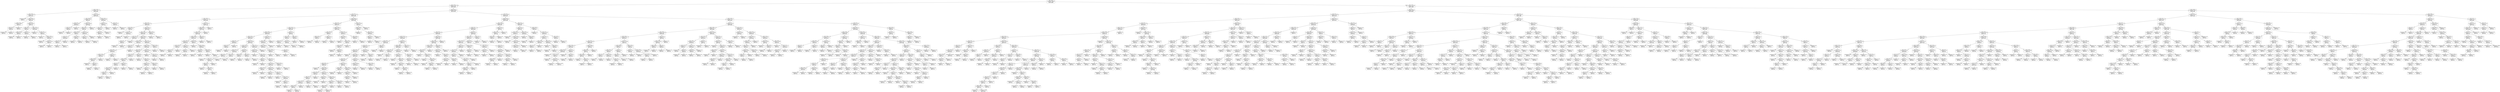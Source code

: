 digraph Tree {
node [shape=box, fontname="helvetica"] ;
edge [fontname="helvetica"] ;
0 [label="X[9] <= 65.5\nsquared_error = 229.689\nsamples = 1000\nvalue = 66.089"] ;
1 [label="X[10] <= 39.5\nsquared_error = 140.47\nsamples = 392\nvalue = 53.686"] ;
0 -> 1 [labeldistance=2.5, labelangle=45, headlabel="True"] ;
2 [label="X[10] <= 33.5\nsquared_error = 134.797\nsamples = 32\nvalue = 32.625"] ;
1 -> 2 ;
3 [label="X[9] <= 20.0\nsquared_error = 96.265\nsamples = 14\nvalue = 24.143"] ;
2 -> 3 ;
4 [label="squared_error = 0.0\nsamples = 1\nvalue = 0.0"] ;
3 -> 4 ;
5 [label="X[9] <= 25.0\nsquared_error = 55.385\nsamples = 13\nvalue = 26.0"] ;
3 -> 5 ;
6 [label="X[10] <= 21.0\nsquared_error = 98.667\nsamples = 3\nvalue = 22.0"] ;
5 -> 6 ;
7 [label="X[9] <= 23.5\nsquared_error = 1.0\nsamples = 2\nvalue = 29.0"] ;
6 -> 7 ;
8 [label="squared_error = 0.0\nsamples = 1\nvalue = 28.0"] ;
7 -> 8 ;
9 [label="squared_error = 0.0\nsamples = 1\nvalue = 30.0"] ;
7 -> 9 ;
10 [label="squared_error = 0.0\nsamples = 1\nvalue = 8.0"] ;
6 -> 10 ;
11 [label="X[9] <= 30.5\nsquared_error = 36.16\nsamples = 10\nvalue = 27.2"] ;
5 -> 11 ;
12 [label="X[6] <= 0.5\nsquared_error = 9.25\nsamples = 4\nvalue = 32.5"] ;
11 -> 12 ;
13 [label="X[10] <= 26.0\nsquared_error = 0.25\nsamples = 2\nvalue = 29.5"] ;
12 -> 13 ;
14 [label="squared_error = 0.0\nsamples = 1\nvalue = 30.0"] ;
13 -> 14 ;
15 [label="squared_error = 0.0\nsamples = 1\nvalue = 29.0"] ;
13 -> 15 ;
16 [label="X[4] <= 0.5\nsquared_error = 0.25\nsamples = 2\nvalue = 35.5"] ;
12 -> 16 ;
17 [label="squared_error = 0.0\nsamples = 1\nvalue = 36.0"] ;
16 -> 17 ;
18 [label="squared_error = 0.0\nsamples = 1\nvalue = 35.0"] ;
16 -> 18 ;
19 [label="X[9] <= 33.0\nsquared_error = 22.889\nsamples = 6\nvalue = 23.667"] ;
11 -> 19 ;
20 [label="squared_error = 0.0\nsamples = 1\nvalue = 18.0"] ;
19 -> 20 ;
21 [label="X[6] <= 0.5\nsquared_error = 19.76\nsamples = 5\nvalue = 24.8"] ;
19 -> 21 ;
22 [label="squared_error = 0.0\nsamples = 1\nvalue = 19.0"] ;
21 -> 22 ;
23 [label="X[10] <= 29.5\nsquared_error = 14.188\nsamples = 4\nvalue = 26.25"] ;
21 -> 23 ;
24 [label="squared_error = 0.0\nsamples = 1\nvalue = 24.0"] ;
23 -> 24 ;
25 [label="X[5] <= 0.5\nsquared_error = 16.667\nsamples = 3\nvalue = 27.0"] ;
23 -> 25 ;
26 [label="squared_error = 25.0\nsamples = 2\nvalue = 27.0"] ;
25 -> 26 ;
27 [label="squared_error = 0.0\nsamples = 1\nvalue = 27.0"] ;
25 -> 27 ;
28 [label="X[7] <= 0.5\nsquared_error = 65.284\nsamples = 18\nvalue = 39.222"] ;
2 -> 28 ;
29 [label="X[9] <= 35.5\nsquared_error = 50.833\nsamples = 12\nvalue = 36.0"] ;
28 -> 29 ;
30 [label="X[5] <= 0.5\nsquared_error = 6.889\nsamples = 3\nvalue = 28.333"] ;
29 -> 30 ;
31 [label="X[0] <= 0.5\nsquared_error = 0.25\nsamples = 2\nvalue = 26.5"] ;
30 -> 31 ;
32 [label="squared_error = 0.0\nsamples = 1\nvalue = 27.0"] ;
31 -> 32 ;
33 [label="squared_error = 0.0\nsamples = 1\nvalue = 26.0"] ;
31 -> 33 ;
34 [label="squared_error = 0.0\nsamples = 1\nvalue = 32.0"] ;
30 -> 34 ;
35 [label="X[9] <= 43.5\nsquared_error = 39.358\nsamples = 9\nvalue = 38.556"] ;
29 -> 35 ;
36 [label="X[9] <= 41.5\nsquared_error = 10.25\nsamples = 8\nvalue = 40.5"] ;
35 -> 36 ;
37 [label="X[10] <= 35.5\nsquared_error = 4.56\nsamples = 5\nvalue = 42.2"] ;
36 -> 37 ;
38 [label="X[5] <= 0.5\nsquared_error = 1.556\nsamples = 3\nvalue = 40.667"] ;
37 -> 38 ;
39 [label="X[4] <= 0.5\nsquared_error = 0.25\nsamples = 2\nvalue = 41.5"] ;
38 -> 39 ;
40 [label="squared_error = 0.0\nsamples = 1\nvalue = 42.0"] ;
39 -> 40 ;
41 [label="squared_error = 0.0\nsamples = 1\nvalue = 41.0"] ;
39 -> 41 ;
42 [label="squared_error = 0.0\nsamples = 1\nvalue = 39.0"] ;
38 -> 42 ;
43 [label="X[9] <= 39.0\nsquared_error = 0.25\nsamples = 2\nvalue = 44.5"] ;
37 -> 43 ;
44 [label="squared_error = 0.0\nsamples = 1\nvalue = 45.0"] ;
43 -> 44 ;
45 [label="squared_error = 0.0\nsamples = 1\nvalue = 44.0"] ;
43 -> 45 ;
46 [label="X[2] <= 0.5\nsquared_error = 6.889\nsamples = 3\nvalue = 37.667"] ;
36 -> 46 ;
47 [label="X[1] <= 0.5\nsquared_error = 0.25\nsamples = 2\nvalue = 39.5"] ;
46 -> 47 ;
48 [label="squared_error = 0.0\nsamples = 1\nvalue = 40.0"] ;
47 -> 48 ;
49 [label="squared_error = 0.0\nsamples = 1\nvalue = 39.0"] ;
47 -> 49 ;
50 [label="squared_error = 0.0\nsamples = 1\nvalue = 34.0"] ;
46 -> 50 ;
51 [label="squared_error = 0.0\nsamples = 1\nvalue = 23.0"] ;
35 -> 51 ;
52 [label="X[9] <= 40.5\nsquared_error = 31.889\nsamples = 6\nvalue = 45.667"] ;
28 -> 52 ;
53 [label="X[4] <= 0.5\nsquared_error = 8.188\nsamples = 4\nvalue = 49.25"] ;
52 -> 53 ;
54 [label="X[5] <= 0.5\nsquared_error = 4.667\nsamples = 3\nvalue = 48.0"] ;
53 -> 54 ;
55 [label="X[9] <= 35.5\nsquared_error = 0.25\nsamples = 2\nvalue = 46.5"] ;
54 -> 55 ;
56 [label="squared_error = 0.0\nsamples = 1\nvalue = 46.0"] ;
55 -> 56 ;
57 [label="squared_error = 0.0\nsamples = 1\nvalue = 47.0"] ;
55 -> 57 ;
58 [label="squared_error = 0.0\nsamples = 1\nvalue = 51.0"] ;
54 -> 58 ;
59 [label="squared_error = 0.0\nsamples = 1\nvalue = 53.0"] ;
53 -> 59 ;
60 [label="X[4] <= 0.5\nsquared_error = 2.25\nsamples = 2\nvalue = 38.5"] ;
52 -> 60 ;
61 [label="squared_error = 0.0\nsamples = 1\nvalue = 37.0"] ;
60 -> 61 ;
62 [label="squared_error = 0.0\nsamples = 1\nvalue = 40.0"] ;
60 -> 62 ;
63 [label="X[10] <= 51.5\nsquared_error = 98.041\nsamples = 360\nvalue = 55.558"] ;
1 -> 63 ;
64 [label="X[7] <= 0.5\nsquared_error = 74.021\nsamples = 109\nvalue = 49.596"] ;
63 -> 64 ;
65 [label="X[9] <= 53.5\nsquared_error = 67.749\nsamples = 51\nvalue = 46.235"] ;
64 -> 65 ;
66 [label="X[9] <= 41.5\nsquared_error = 61.101\nsamples = 36\nvalue = 44.194"] ;
65 -> 66 ;
67 [label="X[9] <= 38.5\nsquared_error = 99.0\nsamples = 4\nvalue = 36.0"] ;
66 -> 67 ;
68 [label="squared_error = 0.0\nsamples = 1\nvalue = 53.0"] ;
67 -> 68 ;
69 [label="X[2] <= 0.5\nsquared_error = 3.556\nsamples = 3\nvalue = 30.333"] ;
67 -> 69 ;
70 [label="squared_error = 0.0\nsamples = 2\nvalue = 29.0"] ;
69 -> 70 ;
71 [label="squared_error = 0.0\nsamples = 1\nvalue = 33.0"] ;
69 -> 71 ;
72 [label="X[9] <= 52.5\nsquared_error = 46.921\nsamples = 32\nvalue = 45.219"] ;
66 -> 72 ;
73 [label="X[9] <= 42.5\nsquared_error = 43.316\nsamples = 30\nvalue = 45.867"] ;
72 -> 73 ;
74 [label="X[5] <= 0.5\nsquared_error = 29.556\nsamples = 3\nvalue = 51.667"] ;
73 -> 74 ;
75 [label="X[3] <= 0.5\nsquared_error = 4.0\nsamples = 2\nvalue = 48.0"] ;
74 -> 75 ;
76 [label="squared_error = 0.0\nsamples = 1\nvalue = 50.0"] ;
75 -> 76 ;
77 [label="squared_error = 0.0\nsamples = 1\nvalue = 46.0"] ;
75 -> 77 ;
78 [label="squared_error = 0.0\nsamples = 1\nvalue = 59.0"] ;
74 -> 78 ;
79 [label="X[10] <= 43.5\nsquared_error = 40.691\nsamples = 27\nvalue = 45.222"] ;
73 -> 79 ;
80 [label="X[9] <= 47.0\nsquared_error = 43.938\nsamples = 8\nvalue = 42.25"] ;
79 -> 80 ;
81 [label="X[4] <= 0.5\nsquared_error = 39.102\nsamples = 7\nvalue = 43.429"] ;
80 -> 81 ;
82 [label="X[9] <= 45.5\nsquared_error = 31.806\nsamples = 6\nvalue = 44.833"] ;
81 -> 82 ;
83 [label="X[10] <= 42.0\nsquared_error = 15.688\nsamples = 4\nvalue = 43.25"] ;
82 -> 83 ;
84 [label="X[10] <= 40.5\nsquared_error = 8.667\nsamples = 3\nvalue = 45.0"] ;
83 -> 84 ;
85 [label="squared_error = 0.0\nsamples = 1\nvalue = 41.0"] ;
84 -> 85 ;
86 [label="X[2] <= 0.5\nsquared_error = 1.0\nsamples = 2\nvalue = 47.0"] ;
84 -> 86 ;
87 [label="squared_error = 0.0\nsamples = 1\nvalue = 46.0"] ;
86 -> 87 ;
88 [label="squared_error = 0.0\nsamples = 1\nvalue = 48.0"] ;
86 -> 88 ;
89 [label="squared_error = 0.0\nsamples = 1\nvalue = 38.0"] ;
83 -> 89 ;
90 [label="X[5] <= 0.5\nsquared_error = 49.0\nsamples = 2\nvalue = 48.0"] ;
82 -> 90 ;
91 [label="squared_error = 0.0\nsamples = 1\nvalue = 41.0"] ;
90 -> 91 ;
92 [label="squared_error = 0.0\nsamples = 1\nvalue = 55.0"] ;
90 -> 92 ;
93 [label="squared_error = 0.0\nsamples = 1\nvalue = 35.0"] ;
81 -> 93 ;
94 [label="squared_error = 0.0\nsamples = 1\nvalue = 34.0"] ;
80 -> 94 ;
95 [label="X[1] <= 0.5\nsquared_error = 34.039\nsamples = 19\nvalue = 46.474"] ;
79 -> 95 ;
96 [label="X[10] <= 50.5\nsquared_error = 33.28\nsamples = 17\nvalue = 45.882"] ;
95 -> 96 ;
97 [label="X[9] <= 48.5\nsquared_error = 37.077\nsamples = 13\nvalue = 45.0"] ;
96 -> 97 ;
98 [label="X[9] <= 47.5\nsquared_error = 48.408\nsamples = 7\nvalue = 47.143"] ;
97 -> 98 ;
99 [label="X[10] <= 49.5\nsquared_error = 7.583\nsamples = 6\nvalue = 44.5"] ;
98 -> 99 ;
100 [label="X[5] <= 0.5\nsquared_error = 3.5\nsamples = 4\nvalue = 46.0"] ;
99 -> 100 ;
101 [label="X[9] <= 46.0\nsquared_error = 2.889\nsamples = 3\nvalue = 46.667"] ;
100 -> 101 ;
102 [label="X[0] <= 0.5\nsquared_error = 2.25\nsamples = 2\nvalue = 47.5"] ;
101 -> 102 ;
103 [label="squared_error = 0.0\nsamples = 1\nvalue = 49.0"] ;
102 -> 103 ;
104 [label="squared_error = 0.0\nsamples = 1\nvalue = 46.0"] ;
102 -> 104 ;
105 [label="squared_error = 0.0\nsamples = 1\nvalue = 45.0"] ;
101 -> 105 ;
106 [label="squared_error = 0.0\nsamples = 1\nvalue = 44.0"] ;
100 -> 106 ;
107 [label="X[9] <= 45.5\nsquared_error = 2.25\nsamples = 2\nvalue = 41.5"] ;
99 -> 107 ;
108 [label="squared_error = 0.0\nsamples = 1\nvalue = 43.0"] ;
107 -> 108 ;
109 [label="squared_error = 0.0\nsamples = 1\nvalue = 40.0"] ;
107 -> 109 ;
110 [label="squared_error = 0.0\nsamples = 1\nvalue = 63.0"] ;
98 -> 110 ;
111 [label="X[9] <= 50.0\nsquared_error = 12.25\nsamples = 6\nvalue = 42.5"] ;
97 -> 111 ;
112 [label="squared_error = 0.0\nsamples = 1\nvalue = 38.0"] ;
111 -> 112 ;
113 [label="X[5] <= 0.5\nsquared_error = 9.84\nsamples = 5\nvalue = 43.4"] ;
111 -> 113 ;
114 [label="X[10] <= 47.0\nsquared_error = 4.222\nsamples = 3\nvalue = 41.333"] ;
113 -> 114 ;
115 [label="squared_error = 0.0\nsamples = 1\nvalue = 39.0"] ;
114 -> 115 ;
116 [label="X[0] <= 0.5\nsquared_error = 2.25\nsamples = 2\nvalue = 42.5"] ;
114 -> 116 ;
117 [label="squared_error = 0.0\nsamples = 1\nvalue = 44.0"] ;
116 -> 117 ;
118 [label="squared_error = 0.0\nsamples = 1\nvalue = 41.0"] ;
116 -> 118 ;
119 [label="X[10] <= 47.0\nsquared_error = 2.25\nsamples = 2\nvalue = 46.5"] ;
113 -> 119 ;
120 [label="squared_error = 0.0\nsamples = 1\nvalue = 48.0"] ;
119 -> 120 ;
121 [label="squared_error = 0.0\nsamples = 1\nvalue = 45.0"] ;
119 -> 121 ;
122 [label="X[9] <= 50.5\nsquared_error = 10.188\nsamples = 4\nvalue = 48.75"] ;
96 -> 122 ;
123 [label="squared_error = 0.0\nsamples = 1\nvalue = 44.0"] ;
122 -> 123 ;
124 [label="X[2] <= 0.5\nsquared_error = 3.556\nsamples = 3\nvalue = 50.333"] ;
122 -> 124 ;
125 [label="squared_error = 0.0\nsamples = 2\nvalue = 49.0"] ;
124 -> 125 ;
126 [label="squared_error = 0.0\nsamples = 1\nvalue = 53.0"] ;
124 -> 126 ;
127 [label="X[10] <= 45.0\nsquared_error = 12.25\nsamples = 2\nvalue = 51.5"] ;
95 -> 127 ;
128 [label="squared_error = 0.0\nsamples = 1\nvalue = 55.0"] ;
127 -> 128 ;
129 [label="squared_error = 0.0\nsamples = 1\nvalue = 48.0"] ;
127 -> 129 ;
130 [label="X[10] <= 44.5\nsquared_error = 0.25\nsamples = 2\nvalue = 35.5"] ;
72 -> 130 ;
131 [label="squared_error = 0.0\nsamples = 1\nvalue = 36.0"] ;
130 -> 131 ;
132 [label="squared_error = 0.0\nsamples = 1\nvalue = 35.0"] ;
130 -> 132 ;
133 [label="X[1] <= 0.5\nsquared_error = 49.716\nsamples = 15\nvalue = 51.133"] ;
65 -> 133 ;
134 [label="X[9] <= 59.5\nsquared_error = 37.98\nsamples = 14\nvalue = 52.143"] ;
133 -> 134 ;
135 [label="X[5] <= 0.5\nsquared_error = 24.331\nsamples = 13\nvalue = 53.231"] ;
134 -> 135 ;
136 [label="X[10] <= 48.5\nsquared_error = 21.653\nsamples = 11\nvalue = 54.273"] ;
135 -> 136 ;
137 [label="X[9] <= 56.0\nsquared_error = 8.139\nsamples = 6\nvalue = 51.833"] ;
136 -> 137 ;
138 [label="X[9] <= 54.5\nsquared_error = 0.667\nsamples = 3\nvalue = 54.0"] ;
137 -> 138 ;
139 [label="X[0] <= 0.5\nsquared_error = 0.25\nsamples = 2\nvalue = 53.5"] ;
138 -> 139 ;
140 [label="squared_error = 0.0\nsamples = 1\nvalue = 54.0"] ;
139 -> 140 ;
141 [label="squared_error = 0.0\nsamples = 1\nvalue = 53.0"] ;
139 -> 141 ;
142 [label="squared_error = 0.0\nsamples = 1\nvalue = 55.0"] ;
138 -> 142 ;
143 [label="X[2] <= 0.5\nsquared_error = 6.222\nsamples = 3\nvalue = 49.667"] ;
137 -> 143 ;
144 [label="X[0] <= 0.5\nsquared_error = 1.0\nsamples = 2\nvalue = 48.0"] ;
143 -> 144 ;
145 [label="squared_error = 0.0\nsamples = 1\nvalue = 49.0"] ;
144 -> 145 ;
146 [label="squared_error = 0.0\nsamples = 1\nvalue = 47.0"] ;
144 -> 146 ;
147 [label="squared_error = 0.0\nsamples = 1\nvalue = 53.0"] ;
143 -> 147 ;
148 [label="X[10] <= 49.5\nsquared_error = 22.16\nsamples = 5\nvalue = 57.2"] ;
136 -> 148 ;
149 [label="squared_error = 0.0\nsamples = 1\nvalue = 65.0"] ;
148 -> 149 ;
150 [label="X[10] <= 50.5\nsquared_error = 8.688\nsamples = 4\nvalue = 55.25"] ;
148 -> 150 ;
151 [label="X[9] <= 58.0\nsquared_error = 1.0\nsamples = 2\nvalue = 53.0"] ;
150 -> 151 ;
152 [label="squared_error = 0.0\nsamples = 1\nvalue = 52.0"] ;
151 -> 152 ;
153 [label="squared_error = 0.0\nsamples = 1\nvalue = 54.0"] ;
151 -> 153 ;
154 [label="X[9] <= 56.5\nsquared_error = 6.25\nsamples = 2\nvalue = 57.5"] ;
150 -> 154 ;
155 [label="squared_error = 0.0\nsamples = 1\nvalue = 55.0"] ;
154 -> 155 ;
156 [label="squared_error = 0.0\nsamples = 1\nvalue = 60.0"] ;
154 -> 156 ;
157 [label="X[9] <= 57.5\nsquared_error = 0.25\nsamples = 2\nvalue = 47.5"] ;
135 -> 157 ;
158 [label="squared_error = 0.0\nsamples = 1\nvalue = 48.0"] ;
157 -> 158 ;
159 [label="squared_error = 0.0\nsamples = 1\nvalue = 47.0"] ;
157 -> 159 ;
160 [label="squared_error = 0.0\nsamples = 1\nvalue = 38.0"] ;
134 -> 160 ;
161 [label="squared_error = 0.0\nsamples = 1\nvalue = 37.0"] ;
133 -> 161 ;
162 [label="X[9] <= 55.5\nsquared_error = 60.868\nsamples = 58\nvalue = 52.552"] ;
64 -> 162 ;
163 [label="X[5] <= 0.5\nsquared_error = 47.609\nsamples = 53\nvalue = 51.774"] ;
162 -> 163 ;
164 [label="X[9] <= 53.5\nsquared_error = 36.345\nsamples = 42\nvalue = 52.81"] ;
163 -> 164 ;
165 [label="X[10] <= 49.5\nsquared_error = 33.997\nsamples = 36\nvalue = 51.944"] ;
164 -> 165 ;
166 [label="X[9] <= 42.5\nsquared_error = 26.654\nsamples = 29\nvalue = 53.034"] ;
165 -> 166 ;
167 [label="X[8] <= 0.5\nsquared_error = 6.222\nsamples = 3\nvalue = 58.333"] ;
166 -> 167 ;
168 [label="X[9] <= 41.5\nsquared_error = 1.0\nsamples = 2\nvalue = 60.0"] ;
167 -> 168 ;
169 [label="squared_error = 0.0\nsamples = 1\nvalue = 59.0"] ;
168 -> 169 ;
170 [label="squared_error = 0.0\nsamples = 1\nvalue = 61.0"] ;
168 -> 170 ;
171 [label="squared_error = 0.0\nsamples = 1\nvalue = 55.0"] ;
167 -> 171 ;
172 [label="X[10] <= 44.0\nsquared_error = 25.398\nsamples = 26\nvalue = 52.423"] ;
166 -> 172 ;
173 [label="X[4] <= 0.5\nsquared_error = 25.889\nsamples = 12\nvalue = 50.667"] ;
172 -> 173 ;
174 [label="X[10] <= 42.5\nsquared_error = 17.633\nsamples = 7\nvalue = 48.286"] ;
173 -> 174 ;
175 [label="X[9] <= 44.0\nsquared_error = 8.56\nsamples = 5\nvalue = 49.8"] ;
174 -> 175 ;
176 [label="squared_error = 0.0\nsamples = 1\nvalue = 46.0"] ;
175 -> 176 ;
177 [label="X[0] <= 0.5\nsquared_error = 6.188\nsamples = 4\nvalue = 50.75"] ;
175 -> 177 ;
178 [label="X[9] <= 47.0\nsquared_error = 6.0\nsamples = 3\nvalue = 50.0"] ;
177 -> 178 ;
179 [label="squared_error = 0.0\nsamples = 1\nvalue = 47.0"] ;
178 -> 179 ;
180 [label="X[9] <= 50.0\nsquared_error = 2.25\nsamples = 2\nvalue = 51.5"] ;
178 -> 180 ;
181 [label="squared_error = 0.0\nsamples = 1\nvalue = 50.0"] ;
180 -> 181 ;
182 [label="squared_error = 0.0\nsamples = 1\nvalue = 53.0"] ;
180 -> 182 ;
183 [label="squared_error = 0.0\nsamples = 1\nvalue = 53.0"] ;
177 -> 183 ;
184 [label="X[9] <= 51.5\nsquared_error = 20.25\nsamples = 2\nvalue = 44.5"] ;
174 -> 184 ;
185 [label="squared_error = 0.0\nsamples = 1\nvalue = 49.0"] ;
184 -> 185 ;
186 [label="squared_error = 0.0\nsamples = 1\nvalue = 40.0"] ;
184 -> 186 ;
187 [label="X[9] <= 46.5\nsquared_error = 18.4\nsamples = 5\nvalue = 54.0"] ;
173 -> 187 ;
188 [label="X[10] <= 41.5\nsquared_error = 8.0\nsamples = 3\nvalue = 51.0"] ;
187 -> 188 ;
189 [label="squared_error = 0.0\nsamples = 1\nvalue = 47.0"] ;
188 -> 189 ;
190 [label="squared_error = 0.0\nsamples = 2\nvalue = 53.0"] ;
188 -> 190 ;
191 [label="X[9] <= 50.0\nsquared_error = 0.25\nsamples = 2\nvalue = 58.5"] ;
187 -> 191 ;
192 [label="squared_error = 0.0\nsamples = 1\nvalue = 58.0"] ;
191 -> 192 ;
193 [label="squared_error = 0.0\nsamples = 1\nvalue = 59.0"] ;
191 -> 193 ;
194 [label="X[4] <= 0.5\nsquared_error = 20.066\nsamples = 14\nvalue = 53.929"] ;
172 -> 194 ;
195 [label="X[10] <= 45.5\nsquared_error = 20.237\nsamples = 13\nvalue = 53.615"] ;
194 -> 195 ;
196 [label="squared_error = 0.0\nsamples = 1\nvalue = 48.0"] ;
195 -> 196 ;
197 [label="X[9] <= 46.0\nsquared_error = 19.076\nsamples = 12\nvalue = 54.083"] ;
195 -> 197 ;
198 [label="X[8] <= 0.5\nsquared_error = 2.25\nsamples = 2\nvalue = 58.5"] ;
197 -> 198 ;
199 [label="squared_error = 0.0\nsamples = 1\nvalue = 57.0"] ;
198 -> 199 ;
200 [label="squared_error = 0.0\nsamples = 1\nvalue = 60.0"] ;
198 -> 200 ;
201 [label="X[0] <= 0.5\nsquared_error = 17.76\nsamples = 10\nvalue = 53.2"] ;
197 -> 201 ;
202 [label="X[9] <= 48.5\nsquared_error = 13.359\nsamples = 8\nvalue = 52.125"] ;
201 -> 202 ;
203 [label="X[10] <= 47.5\nsquared_error = 12.25\nsamples = 2\nvalue = 48.5"] ;
202 -> 203 ;
204 [label="squared_error = 0.0\nsamples = 1\nvalue = 45.0"] ;
203 -> 204 ;
205 [label="squared_error = 0.0\nsamples = 1\nvalue = 52.0"] ;
203 -> 205 ;
206 [label="X[10] <= 46.5\nsquared_error = 7.889\nsamples = 6\nvalue = 53.333"] ;
202 -> 206 ;
207 [label="X[8] <= 0.5\nsquared_error = 12.25\nsamples = 2\nvalue = 55.5"] ;
206 -> 207 ;
208 [label="squared_error = 0.0\nsamples = 1\nvalue = 59.0"] ;
207 -> 208 ;
209 [label="squared_error = 0.0\nsamples = 1\nvalue = 52.0"] ;
207 -> 209 ;
210 [label="X[2] <= 0.5\nsquared_error = 2.188\nsamples = 4\nvalue = 52.25"] ;
206 -> 210 ;
211 [label="squared_error = 0.0\nsamples = 1\nvalue = 54.0"] ;
210 -> 211 ;
212 [label="X[9] <= 51.0\nsquared_error = 1.556\nsamples = 3\nvalue = 51.667"] ;
210 -> 212 ;
213 [label="squared_error = 0.0\nsamples = 1\nvalue = 50.0"] ;
212 -> 213 ;
214 [label="X[8] <= 0.5\nsquared_error = 0.25\nsamples = 2\nvalue = 52.5"] ;
212 -> 214 ;
215 [label="squared_error = 0.0\nsamples = 1\nvalue = 52.0"] ;
214 -> 215 ;
216 [label="squared_error = 0.0\nsamples = 1\nvalue = 53.0"] ;
214 -> 216 ;
217 [label="X[10] <= 46.5\nsquared_error = 12.25\nsamples = 2\nvalue = 57.5"] ;
201 -> 217 ;
218 [label="squared_error = 0.0\nsamples = 1\nvalue = 61.0"] ;
217 -> 218 ;
219 [label="squared_error = 0.0\nsamples = 1\nvalue = 54.0"] ;
217 -> 219 ;
220 [label="squared_error = 0.0\nsamples = 1\nvalue = 58.0"] ;
194 -> 220 ;
221 [label="X[4] <= 0.5\nsquared_error = 39.102\nsamples = 7\nvalue = 47.429"] ;
165 -> 221 ;
222 [label="X[9] <= 50.5\nsquared_error = 37.222\nsamples = 6\nvalue = 46.333"] ;
221 -> 222 ;
223 [label="X[10] <= 50.5\nsquared_error = 38.188\nsamples = 4\nvalue = 48.75"] ;
222 -> 223 ;
224 [label="X[9] <= 48.5\nsquared_error = 12.25\nsamples = 2\nvalue = 43.5"] ;
223 -> 224 ;
225 [label="squared_error = 0.0\nsamples = 1\nvalue = 40.0"] ;
224 -> 225 ;
226 [label="squared_error = 0.0\nsamples = 1\nvalue = 47.0"] ;
224 -> 226 ;
227 [label="X[1] <= 0.5\nsquared_error = 9.0\nsamples = 2\nvalue = 54.0"] ;
223 -> 227 ;
228 [label="squared_error = 0.0\nsamples = 1\nvalue = 57.0"] ;
227 -> 228 ;
229 [label="squared_error = 0.0\nsamples = 1\nvalue = 51.0"] ;
227 -> 229 ;
230 [label="squared_error = 0.25\nsamples = 2\nvalue = 41.5"] ;
222 -> 230 ;
231 [label="squared_error = 0.0\nsamples = 1\nvalue = 54.0"] ;
221 -> 231 ;
232 [label="X[2] <= 0.5\nsquared_error = 19.0\nsamples = 6\nvalue = 58.0"] ;
164 -> 232 ;
233 [label="X[1] <= 0.5\nsquared_error = 9.25\nsamples = 4\nvalue = 55.5"] ;
232 -> 233 ;
234 [label="X[0] <= 0.5\nsquared_error = 0.25\nsamples = 2\nvalue = 52.5"] ;
233 -> 234 ;
235 [label="squared_error = 0.0\nsamples = 1\nvalue = 53.0"] ;
234 -> 235 ;
236 [label="squared_error = 0.0\nsamples = 1\nvalue = 52.0"] ;
234 -> 236 ;
237 [label="X[9] <= 54.5\nsquared_error = 0.25\nsamples = 2\nvalue = 58.5"] ;
233 -> 237 ;
238 [label="squared_error = 0.0\nsamples = 1\nvalue = 59.0"] ;
237 -> 238 ;
239 [label="squared_error = 0.0\nsamples = 1\nvalue = 58.0"] ;
237 -> 239 ;
240 [label="X[9] <= 54.5\nsquared_error = 1.0\nsamples = 2\nvalue = 63.0"] ;
232 -> 240 ;
241 [label="squared_error = 0.0\nsamples = 1\nvalue = 64.0"] ;
240 -> 241 ;
242 [label="squared_error = 0.0\nsamples = 1\nvalue = 62.0"] ;
240 -> 242 ;
243 [label="X[10] <= 43.5\nsquared_error = 70.876\nsamples = 11\nvalue = 47.818"] ;
163 -> 243 ;
244 [label="X[9] <= 49.5\nsquared_error = 47.25\nsamples = 4\nvalue = 52.5"] ;
243 -> 244 ;
245 [label="X[10] <= 42.0\nsquared_error = 2.25\nsamples = 2\nvalue = 47.5"] ;
244 -> 245 ;
246 [label="squared_error = 0.0\nsamples = 1\nvalue = 49.0"] ;
245 -> 246 ;
247 [label="squared_error = 0.0\nsamples = 1\nvalue = 46.0"] ;
245 -> 247 ;
248 [label="X[8] <= 0.5\nsquared_error = 42.25\nsamples = 2\nvalue = 57.5"] ;
244 -> 248 ;
249 [label="squared_error = 0.0\nsamples = 1\nvalue = 64.0"] ;
248 -> 249 ;
250 [label="squared_error = 0.0\nsamples = 1\nvalue = 51.0"] ;
248 -> 250 ;
251 [label="X[8] <= 0.5\nsquared_error = 64.694\nsamples = 7\nvalue = 45.143"] ;
243 -> 251 ;
252 [label="X[9] <= 46.5\nsquared_error = 50.24\nsamples = 5\nvalue = 47.4"] ;
251 -> 252 ;
253 [label="squared_error = 0.0\nsamples = 1\nvalue = 37.0"] ;
252 -> 253 ;
254 [label="X[10] <= 49.5\nsquared_error = 29.0\nsamples = 4\nvalue = 50.0"] ;
252 -> 254 ;
255 [label="X[9] <= 49.5\nsquared_error = 2.667\nsamples = 3\nvalue = 53.0"] ;
254 -> 255 ;
256 [label="squared_error = 0.0\nsamples = 1\nvalue = 55.0"] ;
255 -> 256 ;
257 [label="X[10] <= 46.0\nsquared_error = 1.0\nsamples = 2\nvalue = 52.0"] ;
255 -> 257 ;
258 [label="squared_error = 0.0\nsamples = 1\nvalue = 51.0"] ;
257 -> 258 ;
259 [label="squared_error = 0.0\nsamples = 1\nvalue = 53.0"] ;
257 -> 259 ;
260 [label="squared_error = 0.0\nsamples = 1\nvalue = 41.0"] ;
254 -> 260 ;
261 [label="X[9] <= 50.0\nsquared_error = 56.25\nsamples = 2\nvalue = 39.5"] ;
251 -> 261 ;
262 [label="squared_error = 0.0\nsamples = 1\nvalue = 47.0"] ;
261 -> 262 ;
263 [label="squared_error = 0.0\nsamples = 1\nvalue = 32.0"] ;
261 -> 263 ;
264 [label="X[0] <= 0.5\nsquared_error = 126.96\nsamples = 5\nvalue = 60.8"] ;
162 -> 264 ;
265 [label="X[10] <= 48.5\nsquared_error = 23.5\nsamples = 4\nvalue = 66.0"] ;
264 -> 265 ;
266 [label="squared_error = 0.0\nsamples = 1\nvalue = 59.0"] ;
265 -> 266 ;
267 [label="X[9] <= 60.0\nsquared_error = 9.556\nsamples = 3\nvalue = 68.333"] ;
265 -> 267 ;
268 [label="X[9] <= 57.0\nsquared_error = 9.0\nsamples = 2\nvalue = 67.0"] ;
267 -> 268 ;
269 [label="squared_error = 0.0\nsamples = 1\nvalue = 70.0"] ;
268 -> 269 ;
270 [label="squared_error = 0.0\nsamples = 1\nvalue = 64.0"] ;
268 -> 270 ;
271 [label="squared_error = 0.0\nsamples = 1\nvalue = 71.0"] ;
267 -> 271 ;
272 [label="squared_error = 0.0\nsamples = 1\nvalue = 40.0"] ;
264 -> 272 ;
273 [label="X[7] <= 0.5\nsquared_error = 86.333\nsamples = 251\nvalue = 58.147"] ;
63 -> 273 ;
274 [label="X[10] <= 62.5\nsquared_error = 79.955\nsamples = 109\nvalue = 54.459"] ;
273 -> 274 ;
275 [label="X[3] <= 0.5\nsquared_error = 68.605\nsamples = 89\nvalue = 53.337"] ;
274 -> 275 ;
276 [label="X[8] <= 0.5\nsquared_error = 67.147\nsamples = 84\nvalue = 53.821"] ;
275 -> 276 ;
277 [label="X[4] <= 0.5\nsquared_error = 69.426\nsamples = 61\nvalue = 55.016"] ;
276 -> 277 ;
278 [label="X[10] <= 57.5\nsquared_error = 75.323\nsamples = 46\nvalue = 54.261"] ;
277 -> 278 ;
279 [label="X[9] <= 62.0\nsquared_error = 72.374\nsamples = 32\nvalue = 55.469"] ;
278 -> 279 ;
280 [label="X[1] <= 0.5\nsquared_error = 70.139\nsamples = 30\nvalue = 54.833"] ;
279 -> 280 ;
281 [label="X[9] <= 51.0\nsquared_error = 65.21\nsamples = 27\nvalue = 54.222"] ;
280 -> 281 ;
282 [label="squared_error = 0.0\nsamples = 1\nvalue = 62.0"] ;
281 -> 282 ;
283 [label="X[9] <= 60.5\nsquared_error = 65.302\nsamples = 26\nvalue = 53.923"] ;
281 -> 283 ;
284 [label="X[2] <= 0.5\nsquared_error = 56.435\nsamples = 21\nvalue = 54.571"] ;
283 -> 284 ;
285 [label="X[9] <= 53.5\nsquared_error = 61.6\nsamples = 15\nvalue = 53.0"] ;
284 -> 285 ;
286 [label="squared_error = 0.0\nsamples = 1\nvalue = 43.0"] ;
285 -> 286 ;
287 [label="X[10] <= 53.5\nsquared_error = 58.347\nsamples = 14\nvalue = 53.714"] ;
285 -> 287 ;
288 [label="X[9] <= 58.5\nsquared_error = 45.917\nsamples = 6\nvalue = 56.5"] ;
287 -> 288 ;
289 [label="X[0] <= 0.5\nsquared_error = 37.76\nsamples = 5\nvalue = 54.8"] ;
288 -> 289 ;
290 [label="X[9] <= 56.0\nsquared_error = 14.222\nsamples = 3\nvalue = 50.667"] ;
289 -> 290 ;
291 [label="X[10] <= 52.5\nsquared_error = 16.0\nsamples = 2\nvalue = 52.0"] ;
290 -> 291 ;
292 [label="squared_error = 0.0\nsamples = 1\nvalue = 56.0"] ;
291 -> 292 ;
293 [label="squared_error = 0.0\nsamples = 1\nvalue = 48.0"] ;
291 -> 293 ;
294 [label="squared_error = 0.0\nsamples = 1\nvalue = 48.0"] ;
290 -> 294 ;
295 [label="X[10] <= 52.5\nsquared_error = 9.0\nsamples = 2\nvalue = 61.0"] ;
289 -> 295 ;
296 [label="squared_error = 0.0\nsamples = 1\nvalue = 64.0"] ;
295 -> 296 ;
297 [label="squared_error = 0.0\nsamples = 1\nvalue = 58.0"] ;
295 -> 297 ;
298 [label="squared_error = 0.0\nsamples = 1\nvalue = 65.0"] ;
288 -> 298 ;
299 [label="X[0] <= 0.5\nsquared_error = 57.484\nsamples = 8\nvalue = 51.625"] ;
287 -> 299 ;
300 [label="X[10] <= 55.5\nsquared_error = 36.0\nsamples = 2\nvalue = 55.0"] ;
299 -> 300 ;
301 [label="squared_error = 0.0\nsamples = 1\nvalue = 49.0"] ;
300 -> 301 ;
302 [label="squared_error = 0.0\nsamples = 1\nvalue = 61.0"] ;
300 -> 302 ;
303 [label="X[9] <= 57.5\nsquared_error = 59.583\nsamples = 6\nvalue = 50.5"] ;
299 -> 303 ;
304 [label="X[9] <= 56.5\nsquared_error = 52.25\nsamples = 4\nvalue = 47.5"] ;
303 -> 304 ;
305 [label="X[10] <= 55.5\nsquared_error = 20.667\nsamples = 3\nvalue = 51.0"] ;
304 -> 305 ;
306 [label="squared_error = 0.0\nsamples = 1\nvalue = 50.0"] ;
305 -> 306 ;
307 [label="squared_error = 30.25\nsamples = 2\nvalue = 51.5"] ;
305 -> 307 ;
308 [label="squared_error = 0.0\nsamples = 1\nvalue = 37.0"] ;
304 -> 308 ;
309 [label="X[9] <= 58.5\nsquared_error = 20.25\nsamples = 2\nvalue = 56.5"] ;
303 -> 309 ;
310 [label="squared_error = 0.0\nsamples = 1\nvalue = 61.0"] ;
309 -> 310 ;
311 [label="squared_error = 0.0\nsamples = 1\nvalue = 52.0"] ;
309 -> 311 ;
312 [label="X[10] <= 53.5\nsquared_error = 21.917\nsamples = 6\nvalue = 58.5"] ;
284 -> 312 ;
313 [label="X[9] <= 55.0\nsquared_error = 25.0\nsamples = 2\nvalue = 54.0"] ;
312 -> 313 ;
314 [label="squared_error = 0.0\nsamples = 1\nvalue = 59.0"] ;
313 -> 314 ;
315 [label="squared_error = 0.0\nsamples = 1\nvalue = 49.0"] ;
313 -> 315 ;
316 [label="X[10] <= 56.5\nsquared_error = 5.188\nsamples = 4\nvalue = 60.75"] ;
312 -> 316 ;
317 [label="X[9] <= 58.5\nsquared_error = 0.667\nsamples = 3\nvalue = 62.0"] ;
316 -> 317 ;
318 [label="X[9] <= 56.0\nsquared_error = 0.25\nsamples = 2\nvalue = 62.5"] ;
317 -> 318 ;
319 [label="squared_error = 0.0\nsamples = 1\nvalue = 62.0"] ;
318 -> 319 ;
320 [label="squared_error = 0.0\nsamples = 1\nvalue = 63.0"] ;
318 -> 320 ;
321 [label="squared_error = 0.0\nsamples = 1\nvalue = 61.0"] ;
317 -> 321 ;
322 [label="squared_error = 0.0\nsamples = 1\nvalue = 57.0"] ;
316 -> 322 ;
323 [label="X[2] <= 0.5\nsquared_error = 93.36\nsamples = 5\nvalue = 51.2"] ;
283 -> 323 ;
324 [label="X[10] <= 54.5\nsquared_error = 42.889\nsamples = 3\nvalue = 54.333"] ;
323 -> 324 ;
325 [label="squared_error = 0.0\nsamples = 1\nvalue = 55.0"] ;
324 -> 325 ;
326 [label="squared_error = 64.0\nsamples = 2\nvalue = 54.0"] ;
324 -> 326 ;
327 [label="X[10] <= 53.0\nsquared_error = 132.25\nsamples = 2\nvalue = 46.5"] ;
323 -> 327 ;
328 [label="squared_error = 0.0\nsamples = 1\nvalue = 58.0"] ;
327 -> 328 ;
329 [label="squared_error = 0.0\nsamples = 1\nvalue = 35.0"] ;
327 -> 329 ;
330 [label="X[9] <= 57.0\nsquared_error = 80.889\nsamples = 3\nvalue = 60.333"] ;
280 -> 330 ;
331 [label="squared_error = 0.0\nsamples = 1\nvalue = 73.0"] ;
330 -> 331 ;
332 [label="X[10] <= 54.5\nsquared_error = 1.0\nsamples = 2\nvalue = 54.0"] ;
330 -> 332 ;
333 [label="squared_error = 0.0\nsamples = 1\nvalue = 55.0"] ;
332 -> 333 ;
334 [label="squared_error = 0.0\nsamples = 1\nvalue = 53.0"] ;
332 -> 334 ;
335 [label="X[5] <= 0.5\nsquared_error = 9.0\nsamples = 2\nvalue = 65.0"] ;
279 -> 335 ;
336 [label="squared_error = 0.0\nsamples = 1\nvalue = 62.0"] ;
335 -> 336 ;
337 [label="squared_error = 0.0\nsamples = 1\nvalue = 68.0"] ;
335 -> 337 ;
338 [label="X[9] <= 64.5\nsquared_error = 71.107\nsamples = 14\nvalue = 51.5"] ;
278 -> 338 ;
339 [label="X[10] <= 58.5\nsquared_error = 56.472\nsamples = 12\nvalue = 49.833"] ;
338 -> 339 ;
340 [label="X[9] <= 56.5\nsquared_error = 2.889\nsamples = 3\nvalue = 44.667"] ;
339 -> 340 ;
341 [label="squared_error = 0.0\nsamples = 1\nvalue = 47.0"] ;
340 -> 341 ;
342 [label="X[5] <= 0.5\nsquared_error = 0.25\nsamples = 2\nvalue = 43.5"] ;
340 -> 342 ;
343 [label="squared_error = 0.0\nsamples = 1\nvalue = 43.0"] ;
342 -> 343 ;
344 [label="squared_error = 0.0\nsamples = 1\nvalue = 44.0"] ;
342 -> 344 ;
345 [label="X[0] <= 0.5\nsquared_error = 62.469\nsamples = 9\nvalue = 51.556"] ;
339 -> 345 ;
346 [label="X[9] <= 59.0\nsquared_error = 42.222\nsamples = 6\nvalue = 48.333"] ;
345 -> 346 ;
347 [label="squared_error = 0.0\nsamples = 1\nvalue = 61.0"] ;
346 -> 347 ;
348 [label="X[10] <= 59.5\nsquared_error = 12.16\nsamples = 5\nvalue = 45.8"] ;
346 -> 348 ;
349 [label="squared_error = 0.0\nsamples = 2\nvalue = 50.0"] ;
348 -> 349 ;
350 [label="X[10] <= 60.5\nsquared_error = 0.667\nsamples = 3\nvalue = 43.0"] ;
348 -> 350 ;
351 [label="squared_error = 0.0\nsamples = 1\nvalue = 42.0"] ;
350 -> 351 ;
352 [label="X[9] <= 62.5\nsquared_error = 0.25\nsamples = 2\nvalue = 43.5"] ;
350 -> 352 ;
353 [label="squared_error = 0.0\nsamples = 1\nvalue = 43.0"] ;
352 -> 353 ;
354 [label="squared_error = 0.0\nsamples = 1\nvalue = 44.0"] ;
352 -> 354 ;
355 [label="X[9] <= 61.5\nsquared_error = 40.667\nsamples = 3\nvalue = 58.0"] ;
345 -> 355 ;
356 [label="X[10] <= 61.5\nsquared_error = 0.25\nsamples = 2\nvalue = 53.5"] ;
355 -> 356 ;
357 [label="squared_error = 0.0\nsamples = 1\nvalue = 54.0"] ;
356 -> 357 ;
358 [label="squared_error = 0.0\nsamples = 1\nvalue = 53.0"] ;
356 -> 358 ;
359 [label="squared_error = 0.0\nsamples = 1\nvalue = 67.0"] ;
355 -> 359 ;
360 [label="X[0] <= 0.5\nsquared_error = 42.25\nsamples = 2\nvalue = 61.5"] ;
338 -> 360 ;
361 [label="squared_error = 0.0\nsamples = 1\nvalue = 55.0"] ;
360 -> 361 ;
362 [label="squared_error = 0.0\nsamples = 1\nvalue = 68.0"] ;
360 -> 362 ;
363 [label="X[9] <= 64.0\nsquared_error = 44.222\nsamples = 15\nvalue = 57.333"] ;
277 -> 363 ;
364 [label="X[9] <= 59.0\nsquared_error = 38.698\nsamples = 13\nvalue = 58.615"] ;
363 -> 364 ;
365 [label="X[10] <= 61.0\nsquared_error = 38.889\nsamples = 6\nvalue = 54.667"] ;
364 -> 365 ;
366 [label="X[9] <= 50.0\nsquared_error = 33.76\nsamples = 5\nvalue = 53.2"] ;
365 -> 366 ;
367 [label="squared_error = 0.0\nsamples = 1\nvalue = 61.0"] ;
366 -> 367 ;
368 [label="X[10] <= 54.5\nsquared_error = 23.188\nsamples = 4\nvalue = 51.25"] ;
366 -> 368 ;
369 [label="squared_error = 0.0\nsamples = 1\nvalue = 58.0"] ;
368 -> 369 ;
370 [label="X[9] <= 55.5\nsquared_error = 10.667\nsamples = 3\nvalue = 49.0"] ;
368 -> 370 ;
371 [label="squared_error = 0.0\nsamples = 1\nvalue = 45.0"] ;
370 -> 371 ;
372 [label="X[10] <= 58.5\nsquared_error = 4.0\nsamples = 2\nvalue = 51.0"] ;
370 -> 372 ;
373 [label="squared_error = 0.0\nsamples = 1\nvalue = 53.0"] ;
372 -> 373 ;
374 [label="squared_error = 0.0\nsamples = 1\nvalue = 49.0"] ;
372 -> 374 ;
375 [label="squared_error = 0.0\nsamples = 1\nvalue = 62.0"] ;
365 -> 375 ;
376 [label="X[9] <= 62.5\nsquared_error = 13.714\nsamples = 7\nvalue = 62.0"] ;
364 -> 376 ;
377 [label="X[10] <= 55.5\nsquared_error = 3.556\nsamples = 6\nvalue = 60.667"] ;
376 -> 377 ;
378 [label="squared_error = 0.0\nsamples = 1\nvalue = 63.0"] ;
377 -> 378 ;
379 [label="X[9] <= 60.5\nsquared_error = 2.96\nsamples = 5\nvalue = 60.2"] ;
377 -> 379 ;
380 [label="X[10] <= 58.5\nsquared_error = 1.556\nsamples = 3\nvalue = 59.667"] ;
379 -> 380 ;
381 [label="squared_error = 2.25\nsamples = 2\nvalue = 59.5"] ;
380 -> 381 ;
382 [label="squared_error = 0.0\nsamples = 1\nvalue = 60.0"] ;
380 -> 382 ;
383 [label="X[10] <= 60.5\nsquared_error = 4.0\nsamples = 2\nvalue = 61.0"] ;
379 -> 383 ;
384 [label="squared_error = 0.0\nsamples = 1\nvalue = 63.0"] ;
383 -> 384 ;
385 [label="squared_error = 0.0\nsamples = 1\nvalue = 59.0"] ;
383 -> 385 ;
386 [label="squared_error = 0.0\nsamples = 1\nvalue = 70.0"] ;
376 -> 386 ;
387 [label="squared_error = 0.0\nsamples = 2\nvalue = 49.0"] ;
363 -> 387 ;
388 [label="X[9] <= 61.5\nsquared_error = 47.27\nsamples = 23\nvalue = 50.652"] ;
276 -> 388 ;
389 [label="X[9] <= 55.5\nsquared_error = 41.633\nsamples = 21\nvalue = 49.714"] ;
388 -> 389 ;
390 [label="X[9] <= 54.5\nsquared_error = 52.331\nsamples = 11\nvalue = 47.818"] ;
389 -> 390 ;
391 [label="X[0] <= 0.5\nsquared_error = 28.609\nsamples = 8\nvalue = 51.125"] ;
390 -> 391 ;
392 [label="X[1] <= 0.5\nsquared_error = 19.837\nsamples = 7\nvalue = 49.857"] ;
391 -> 392 ;
393 [label="X[9] <= 52.5\nsquared_error = 14.0\nsamples = 6\nvalue = 51.0"] ;
392 -> 393 ;
394 [label="X[9] <= 50.5\nsquared_error = 10.8\nsamples = 5\nvalue = 52.0"] ;
393 -> 394 ;
395 [label="X[2] <= 0.5\nsquared_error = 2.25\nsamples = 4\nvalue = 50.5"] ;
394 -> 395 ;
396 [label="X[10] <= 52.5\nsquared_error = 0.222\nsamples = 3\nvalue = 49.667"] ;
395 -> 396 ;
397 [label="squared_error = 0.0\nsamples = 1\nvalue = 49.0"] ;
396 -> 397 ;
398 [label="squared_error = 0.0\nsamples = 2\nvalue = 50.0"] ;
396 -> 398 ;
399 [label="squared_error = 0.0\nsamples = 1\nvalue = 53.0"] ;
395 -> 399 ;
400 [label="squared_error = 0.0\nsamples = 1\nvalue = 58.0"] ;
394 -> 400 ;
401 [label="squared_error = 0.0\nsamples = 1\nvalue = 46.0"] ;
393 -> 401 ;
402 [label="squared_error = 0.0\nsamples = 1\nvalue = 43.0"] ;
392 -> 402 ;
403 [label="squared_error = 0.0\nsamples = 1\nvalue = 60.0"] ;
391 -> 403 ;
404 [label="X[10] <= 57.0\nsquared_error = 8.667\nsamples = 3\nvalue = 39.0"] ;
390 -> 404 ;
405 [label="X[10] <= 53.5\nsquared_error = 1.0\nsamples = 2\nvalue = 41.0"] ;
404 -> 405 ;
406 [label="squared_error = 0.0\nsamples = 1\nvalue = 40.0"] ;
405 -> 406 ;
407 [label="squared_error = 0.0\nsamples = 1\nvalue = 42.0"] ;
405 -> 407 ;
408 [label="squared_error = 0.0\nsamples = 1\nvalue = 35.0"] ;
404 -> 408 ;
409 [label="X[10] <= 55.0\nsquared_error = 21.56\nsamples = 10\nvalue = 51.8"] ;
389 -> 409 ;
410 [label="X[5] <= 0.5\nsquared_error = 9.556\nsamples = 3\nvalue = 55.333"] ;
409 -> 410 ;
411 [label="X[9] <= 56.5\nsquared_error = 0.25\nsamples = 2\nvalue = 57.5"] ;
410 -> 411 ;
412 [label="squared_error = 0.0\nsamples = 1\nvalue = 57.0"] ;
411 -> 412 ;
413 [label="squared_error = 0.0\nsamples = 1\nvalue = 58.0"] ;
411 -> 413 ;
414 [label="squared_error = 0.0\nsamples = 1\nvalue = 51.0"] ;
410 -> 414 ;
415 [label="X[0] <= 0.5\nsquared_error = 19.061\nsamples = 7\nvalue = 50.286"] ;
409 -> 415 ;
416 [label="X[9] <= 58.5\nsquared_error = 8.889\nsamples = 6\nvalue = 51.667"] ;
415 -> 416 ;
417 [label="X[2] <= 0.5\nsquared_error = 2.889\nsamples = 3\nvalue = 49.667"] ;
416 -> 417 ;
418 [label="X[10] <= 59.0\nsquared_error = 0.25\nsamples = 2\nvalue = 48.5"] ;
417 -> 418 ;
419 [label="squared_error = 0.0\nsamples = 1\nvalue = 48.0"] ;
418 -> 419 ;
420 [label="squared_error = 0.0\nsamples = 1\nvalue = 49.0"] ;
418 -> 420 ;
421 [label="squared_error = 0.0\nsamples = 1\nvalue = 52.0"] ;
417 -> 421 ;
422 [label="X[9] <= 60.5\nsquared_error = 6.889\nsamples = 3\nvalue = 53.667"] ;
416 -> 422 ;
423 [label="X[9] <= 59.5\nsquared_error = 6.25\nsamples = 2\nvalue = 52.5"] ;
422 -> 423 ;
424 [label="squared_error = 0.0\nsamples = 1\nvalue = 55.0"] ;
423 -> 424 ;
425 [label="squared_error = 0.0\nsamples = 1\nvalue = 50.0"] ;
423 -> 425 ;
426 [label="squared_error = 0.0\nsamples = 1\nvalue = 56.0"] ;
422 -> 426 ;
427 [label="squared_error = 0.0\nsamples = 1\nvalue = 42.0"] ;
415 -> 427 ;
428 [label="X[4] <= 0.5\nsquared_error = 0.25\nsamples = 2\nvalue = 60.5"] ;
388 -> 428 ;
429 [label="squared_error = 0.0\nsamples = 1\nvalue = 61.0"] ;
428 -> 429 ;
430 [label="squared_error = 0.0\nsamples = 1\nvalue = 60.0"] ;
428 -> 430 ;
431 [label="X[10] <= 57.5\nsquared_error = 22.96\nsamples = 5\nvalue = 45.2"] ;
275 -> 431 ;
432 [label="X[9] <= 57.0\nsquared_error = 14.25\nsamples = 4\nvalue = 43.5"] ;
431 -> 432 ;
433 [label="X[9] <= 54.5\nsquared_error = 4.0\nsamples = 2\nvalue = 47.0"] ;
432 -> 433 ;
434 [label="squared_error = 0.0\nsamples = 1\nvalue = 49.0"] ;
433 -> 434 ;
435 [label="squared_error = 0.0\nsamples = 1\nvalue = 45.0"] ;
433 -> 435 ;
436 [label="squared_error = 0.0\nsamples = 2\nvalue = 40.0"] ;
432 -> 436 ;
437 [label="squared_error = 0.0\nsamples = 1\nvalue = 52.0"] ;
431 -> 437 ;
438 [label="X[8] <= 0.5\nsquared_error = 99.947\nsamples = 20\nvalue = 59.45"] ;
274 -> 438 ;
439 [label="X[0] <= 0.5\nsquared_error = 99.09\nsamples = 10\nvalue = 62.9"] ;
438 -> 439 ;
440 [label="X[9] <= 61.5\nsquared_error = 118.776\nsamples = 7\nvalue = 64.714"] ;
439 -> 440 ;
441 [label="squared_error = 0.0\nsamples = 1\nvalue = 58.0"] ;
440 -> 441 ;
442 [label="X[10] <= 65.0\nsquared_error = 129.806\nsamples = 6\nvalue = 65.833"] ;
440 -> 442 ;
443 [label="squared_error = 81.0\nsamples = 2\nvalue = 68.0"] ;
442 -> 443 ;
444 [label="X[9] <= 64.5\nsquared_error = 150.688\nsamples = 4\nvalue = 64.75"] ;
442 -> 444 ;
445 [label="X[9] <= 63.0\nsquared_error = 192.889\nsamples = 3\nvalue = 63.333"] ;
444 -> 445 ;
446 [label="squared_error = 0.0\nsamples = 1\nvalue = 64.0"] ;
445 -> 446 ;
447 [label="squared_error = 289.0\nsamples = 2\nvalue = 63.0"] ;
445 -> 447 ;
448 [label="squared_error = 0.0\nsamples = 1\nvalue = 69.0"] ;
444 -> 448 ;
449 [label="X[9] <= 63.5\nsquared_error = 27.556\nsamples = 3\nvalue = 58.667"] ;
439 -> 449 ;
450 [label="squared_error = 0.0\nsamples = 1\nvalue = 66.0"] ;
449 -> 450 ;
451 [label="X[10] <= 64.0\nsquared_error = 1.0\nsamples = 2\nvalue = 55.0"] ;
449 -> 451 ;
452 [label="squared_error = 0.0\nsamples = 1\nvalue = 56.0"] ;
451 -> 452 ;
453 [label="squared_error = 0.0\nsamples = 1\nvalue = 54.0"] ;
451 -> 453 ;
454 [label="X[10] <= 63.5\nsquared_error = 77.0\nsamples = 10\nvalue = 56.0"] ;
438 -> 454 ;
455 [label="squared_error = 0.0\nsamples = 1\nvalue = 69.0"] ;
454 -> 455 ;
456 [label="X[2] <= 0.5\nsquared_error = 64.691\nsamples = 9\nvalue = 54.556"] ;
454 -> 456 ;
457 [label="X[4] <= 0.5\nsquared_error = 46.776\nsamples = 7\nvalue = 51.714"] ;
456 -> 457 ;
458 [label="X[9] <= 64.0\nsquared_error = 46.688\nsamples = 4\nvalue = 48.25"] ;
457 -> 458 ;
459 [label="X[5] <= 0.5\nsquared_error = 32.0\nsamples = 3\nvalue = 51.0"] ;
458 -> 459 ;
460 [label="squared_error = 0.0\nsamples = 2\nvalue = 47.0"] ;
459 -> 460 ;
461 [label="squared_error = 0.0\nsamples = 1\nvalue = 59.0"] ;
459 -> 461 ;
462 [label="squared_error = 0.0\nsamples = 1\nvalue = 40.0"] ;
458 -> 462 ;
463 [label="X[9] <= 61.0\nsquared_error = 9.556\nsamples = 3\nvalue = 56.333"] ;
457 -> 463 ;
464 [label="squared_error = 0.0\nsamples = 1\nvalue = 52.0"] ;
463 -> 464 ;
465 [label="X[9] <= 64.0\nsquared_error = 0.25\nsamples = 2\nvalue = 58.5"] ;
463 -> 465 ;
466 [label="squared_error = 0.0\nsamples = 1\nvalue = 58.0"] ;
465 -> 466 ;
467 [label="squared_error = 0.0\nsamples = 1\nvalue = 59.0"] ;
465 -> 467 ;
468 [label="X[9] <= 62.5\nsquared_error = 0.25\nsamples = 2\nvalue = 64.5"] ;
456 -> 468 ;
469 [label="squared_error = 0.0\nsamples = 1\nvalue = 65.0"] ;
468 -> 469 ;
470 [label="squared_error = 0.0\nsamples = 1\nvalue = 64.0"] ;
468 -> 470 ;
471 [label="X[10] <= 59.5\nsquared_error = 72.767\nsamples = 142\nvalue = 60.979"] ;
273 -> 471 ;
472 [label="X[0] <= 0.5\nsquared_error = 67.69\nsamples = 69\nvalue = 58.696"] ;
471 -> 472 ;
473 [label="X[10] <= 56.5\nsquared_error = 67.246\nsamples = 52\nvalue = 59.846"] ;
472 -> 473 ;
474 [label="X[9] <= 60.5\nsquared_error = 66.944\nsamples = 32\nvalue = 58.156"] ;
473 -> 474 ;
475 [label="X[9] <= 54.5\nsquared_error = 66.321\nsamples = 27\nvalue = 59.111"] ;
474 -> 475 ;
476 [label="X[4] <= 0.5\nsquared_error = 69.959\nsamples = 14\nvalue = 56.429"] ;
475 -> 476 ;
477 [label="X[10] <= 54.5\nsquared_error = 44.025\nsamples = 9\nvalue = 54.556"] ;
476 -> 477 ;
478 [label="X[10] <= 52.5\nsquared_error = 38.472\nsamples = 6\nvalue = 56.833"] ;
477 -> 478 ;
479 [label="squared_error = 0.0\nsamples = 1\nvalue = 54.0"] ;
478 -> 479 ;
480 [label="X[9] <= 51.5\nsquared_error = 44.24\nsamples = 5\nvalue = 57.4"] ;
478 -> 480 ;
481 [label="squared_error = 0.0\nsamples = 2\nvalue = 57.0"] ;
480 -> 481 ;
482 [label="X[9] <= 53.0\nsquared_error = 73.556\nsamples = 3\nvalue = 57.667"] ;
480 -> 482 ;
483 [label="squared_error = 0.0\nsamples = 1\nvalue = 58.0"] ;
482 -> 483 ;
484 [label="squared_error = 110.25\nsamples = 2\nvalue = 57.5"] ;
482 -> 484 ;
485 [label="X[2] <= 0.5\nsquared_error = 24.0\nsamples = 3\nvalue = 50.0"] ;
477 -> 485 ;
486 [label="squared_error = 0.0\nsamples = 1\nvalue = 44.0"] ;
485 -> 486 ;
487 [label="X[9] <= 52.5\nsquared_error = 9.0\nsamples = 2\nvalue = 53.0"] ;
485 -> 487 ;
488 [label="squared_error = 0.0\nsamples = 1\nvalue = 56.0"] ;
487 -> 488 ;
489 [label="squared_error = 0.0\nsamples = 1\nvalue = 50.0"] ;
487 -> 489 ;
490 [label="X[10] <= 54.0\nsquared_error = 98.96\nsamples = 5\nvalue = 59.8"] ;
476 -> 490 ;
491 [label="X[9] <= 52.5\nsquared_error = 97.25\nsamples = 4\nvalue = 57.5"] ;
490 -> 491 ;
492 [label="X[9] <= 48.5\nsquared_error = 48.667\nsamples = 3\nvalue = 62.0"] ;
491 -> 492 ;
493 [label="squared_error = 0.0\nsamples = 1\nvalue = 54.0"] ;
492 -> 493 ;
494 [label="X[8] <= 0.5\nsquared_error = 25.0\nsamples = 2\nvalue = 66.0"] ;
492 -> 494 ;
495 [label="squared_error = 0.0\nsamples = 1\nvalue = 71.0"] ;
494 -> 495 ;
496 [label="squared_error = 0.0\nsamples = 1\nvalue = 61.0"] ;
494 -> 496 ;
497 [label="squared_error = 0.0\nsamples = 1\nvalue = 44.0"] ;
491 -> 497 ;
498 [label="squared_error = 0.0\nsamples = 1\nvalue = 69.0"] ;
490 -> 498 ;
499 [label="X[2] <= 0.5\nsquared_error = 46.308\nsamples = 13\nvalue = 62.0"] ;
475 -> 499 ;
500 [label="X[9] <= 58.5\nsquared_error = 50.25\nsamples = 8\nvalue = 59.5"] ;
499 -> 500 ;
501 [label="X[9] <= 57.5\nsquared_error = 42.96\nsamples = 5\nvalue = 56.2"] ;
500 -> 501 ;
502 [label="X[4] <= 0.5\nsquared_error = 6.25\nsamples = 2\nvalue = 63.5"] ;
501 -> 502 ;
503 [label="squared_error = 0.0\nsamples = 1\nvalue = 61.0"] ;
502 -> 503 ;
504 [label="squared_error = 0.0\nsamples = 1\nvalue = 66.0"] ;
502 -> 504 ;
505 [label="X[10] <= 53.0\nsquared_error = 8.222\nsamples = 3\nvalue = 51.333"] ;
501 -> 505 ;
506 [label="squared_error = 0.0\nsamples = 1\nvalue = 55.0"] ;
505 -> 506 ;
507 [label="X[4] <= 0.5\nsquared_error = 2.25\nsamples = 2\nvalue = 49.5"] ;
505 -> 507 ;
508 [label="squared_error = 0.0\nsamples = 1\nvalue = 48.0"] ;
507 -> 508 ;
509 [label="squared_error = 0.0\nsamples = 1\nvalue = 51.0"] ;
507 -> 509 ;
510 [label="X[5] <= 0.5\nsquared_error = 14.0\nsamples = 3\nvalue = 65.0"] ;
500 -> 510 ;
511 [label="X[9] <= 59.5\nsquared_error = 2.25\nsamples = 2\nvalue = 67.5"] ;
510 -> 511 ;
512 [label="squared_error = 0.0\nsamples = 1\nvalue = 66.0"] ;
511 -> 512 ;
513 [label="squared_error = 0.0\nsamples = 1\nvalue = 69.0"] ;
511 -> 513 ;
514 [label="squared_error = 0.0\nsamples = 1\nvalue = 60.0"] ;
510 -> 514 ;
515 [label="X[10] <= 53.5\nsquared_error = 14.0\nsamples = 5\nvalue = 66.0"] ;
499 -> 515 ;
516 [label="X[8] <= 0.5\nsquared_error = 0.25\nsamples = 2\nvalue = 68.5"] ;
515 -> 516 ;
517 [label="squared_error = 0.0\nsamples = 1\nvalue = 68.0"] ;
516 -> 517 ;
518 [label="squared_error = 0.0\nsamples = 1\nvalue = 69.0"] ;
516 -> 518 ;
519 [label="X[10] <= 55.5\nsquared_error = 16.222\nsamples = 3\nvalue = 64.333"] ;
515 -> 519 ;
520 [label="X[9] <= 55.5\nsquared_error = 0.25\nsamples = 2\nvalue = 61.5"] ;
519 -> 520 ;
521 [label="squared_error = 0.0\nsamples = 1\nvalue = 62.0"] ;
520 -> 521 ;
522 [label="squared_error = 0.0\nsamples = 1\nvalue = 61.0"] ;
520 -> 522 ;
523 [label="squared_error = 0.0\nsamples = 1\nvalue = 70.0"] ;
519 -> 523 ;
524 [label="X[2] <= 0.5\nsquared_error = 38.8\nsamples = 5\nvalue = 53.0"] ;
474 -> 524 ;
525 [label="X[10] <= 55.5\nsquared_error = 23.188\nsamples = 4\nvalue = 55.25"] ;
524 -> 525 ;
526 [label="X[10] <= 54.5\nsquared_error = 6.25\nsamples = 2\nvalue = 59.5"] ;
525 -> 526 ;
527 [label="squared_error = 0.0\nsamples = 1\nvalue = 57.0"] ;
526 -> 527 ;
528 [label="squared_error = 0.0\nsamples = 1\nvalue = 62.0"] ;
526 -> 528 ;
529 [label="X[4] <= 0.5\nsquared_error = 4.0\nsamples = 2\nvalue = 51.0"] ;
525 -> 529 ;
530 [label="squared_error = 0.0\nsamples = 1\nvalue = 49.0"] ;
529 -> 530 ;
531 [label="squared_error = 0.0\nsamples = 1\nvalue = 53.0"] ;
529 -> 531 ;
532 [label="squared_error = 0.0\nsamples = 1\nvalue = 44.0"] ;
524 -> 532 ;
533 [label="X[10] <= 57.5\nsquared_error = 55.848\nsamples = 20\nvalue = 62.55"] ;
473 -> 533 ;
534 [label="X[9] <= 62.0\nsquared_error = 17.484\nsamples = 8\nvalue = 67.375"] ;
533 -> 534 ;
535 [label="X[9] <= 59.0\nsquared_error = 6.556\nsamples = 6\nvalue = 65.333"] ;
534 -> 535 ;
536 [label="X[8] <= 0.5\nsquared_error = 4.667\nsamples = 3\nvalue = 67.0"] ;
535 -> 536 ;
537 [label="squared_error = 0.0\nsamples = 1\nvalue = 69.0"] ;
536 -> 537 ;
538 [label="X[9] <= 52.0\nsquared_error = 4.0\nsamples = 2\nvalue = 66.0"] ;
536 -> 538 ;
539 [label="squared_error = 0.0\nsamples = 1\nvalue = 68.0"] ;
538 -> 539 ;
540 [label="squared_error = 0.0\nsamples = 1\nvalue = 64.0"] ;
538 -> 540 ;
541 [label="X[1] <= 0.5\nsquared_error = 2.889\nsamples = 3\nvalue = 63.667"] ;
535 -> 541 ;
542 [label="X[9] <= 60.5\nsquared_error = 0.25\nsamples = 2\nvalue = 62.5"] ;
541 -> 542 ;
543 [label="squared_error = 0.0\nsamples = 1\nvalue = 63.0"] ;
542 -> 543 ;
544 [label="squared_error = 0.0\nsamples = 1\nvalue = 62.0"] ;
542 -> 544 ;
545 [label="squared_error = 0.0\nsamples = 1\nvalue = 66.0"] ;
541 -> 545 ;
546 [label="X[2] <= 0.5\nsquared_error = 0.25\nsamples = 2\nvalue = 73.5"] ;
534 -> 546 ;
547 [label="squared_error = 0.0\nsamples = 1\nvalue = 74.0"] ;
546 -> 547 ;
548 [label="squared_error = 0.0\nsamples = 1\nvalue = 73.0"] ;
546 -> 548 ;
549 [label="X[2] <= 0.5\nsquared_error = 55.556\nsamples = 12\nvalue = 59.333"] ;
533 -> 549 ;
550 [label="X[9] <= 55.0\nsquared_error = 43.49\nsamples = 10\nvalue = 60.9"] ;
549 -> 550 ;
551 [label="squared_error = 0.0\nsamples = 1\nvalue = 50.0"] ;
550 -> 551 ;
552 [label="X[9] <= 57.5\nsquared_error = 33.654\nsamples = 9\nvalue = 62.111"] ;
550 -> 552 ;
553 [label="X[10] <= 58.5\nsquared_error = 6.25\nsamples = 2\nvalue = 69.5"] ;
552 -> 553 ;
554 [label="squared_error = 0.0\nsamples = 1\nvalue = 72.0"] ;
553 -> 554 ;
555 [label="squared_error = 0.0\nsamples = 1\nvalue = 67.0"] ;
553 -> 555 ;
556 [label="X[9] <= 59.5\nsquared_error = 21.429\nsamples = 7\nvalue = 60.0"] ;
552 -> 556 ;
557 [label="X[10] <= 58.5\nsquared_error = 9.556\nsamples = 3\nvalue = 56.333"] ;
556 -> 557 ;
558 [label="X[9] <= 58.5\nsquared_error = 9.0\nsamples = 2\nvalue = 55.0"] ;
557 -> 558 ;
559 [label="squared_error = 0.0\nsamples = 1\nvalue = 52.0"] ;
558 -> 559 ;
560 [label="squared_error = 0.0\nsamples = 1\nvalue = 58.0"] ;
558 -> 560 ;
561 [label="squared_error = 0.0\nsamples = 1\nvalue = 59.0"] ;
557 -> 561 ;
562 [label="X[9] <= 61.5\nsquared_error = 12.688\nsamples = 4\nvalue = 62.75"] ;
556 -> 562 ;
563 [label="X[10] <= 58.5\nsquared_error = 13.556\nsamples = 3\nvalue = 63.667"] ;
562 -> 563 ;
564 [label="X[1] <= 0.5\nsquared_error = 6.25\nsamples = 2\nvalue = 61.5"] ;
563 -> 564 ;
565 [label="squared_error = 0.0\nsamples = 1\nvalue = 59.0"] ;
564 -> 565 ;
566 [label="squared_error = 0.0\nsamples = 1\nvalue = 64.0"] ;
564 -> 566 ;
567 [label="squared_error = 0.0\nsamples = 1\nvalue = 68.0"] ;
563 -> 567 ;
568 [label="squared_error = 0.0\nsamples = 1\nvalue = 60.0"] ;
562 -> 568 ;
569 [label="X[9] <= 62.5\nsquared_error = 42.25\nsamples = 2\nvalue = 51.5"] ;
549 -> 569 ;
570 [label="squared_error = 0.0\nsamples = 1\nvalue = 58.0"] ;
569 -> 570 ;
571 [label="squared_error = 0.0\nsamples = 1\nvalue = 45.0"] ;
569 -> 571 ;
572 [label="X[9] <= 53.5\nsquared_error = 52.616\nsamples = 17\nvalue = 55.176"] ;
472 -> 572 ;
573 [label="X[9] <= 51.5\nsquared_error = 0.889\nsamples = 3\nvalue = 49.667"] ;
572 -> 573 ;
574 [label="squared_error = 0.0\nsamples = 1\nvalue = 51.0"] ;
573 -> 574 ;
575 [label="squared_error = 0.0\nsamples = 2\nvalue = 49.0"] ;
573 -> 575 ;
576 [label="X[9] <= 57.5\nsquared_error = 55.801\nsamples = 14\nvalue = 56.357"] ;
572 -> 576 ;
577 [label="X[9] <= 56.5\nsquared_error = 22.204\nsamples = 7\nvalue = 60.286"] ;
576 -> 577 ;
578 [label="X[9] <= 55.5\nsquared_error = 17.139\nsamples = 6\nvalue = 59.167"] ;
577 -> 578 ;
579 [label="X[9] <= 54.5\nsquared_error = 18.64\nsamples = 5\nvalue = 58.6"] ;
578 -> 579 ;
580 [label="X[10] <= 56.5\nsquared_error = 12.667\nsamples = 3\nvalue = 60.0"] ;
579 -> 580 ;
581 [label="X[8] <= 0.5\nsquared_error = 0.25\nsamples = 2\nvalue = 57.5"] ;
580 -> 581 ;
582 [label="squared_error = 0.0\nsamples = 1\nvalue = 58.0"] ;
581 -> 582 ;
583 [label="squared_error = 0.0\nsamples = 1\nvalue = 57.0"] ;
581 -> 583 ;
584 [label="squared_error = 0.0\nsamples = 1\nvalue = 65.0"] ;
580 -> 584 ;
585 [label="X[10] <= 54.5\nsquared_error = 20.25\nsamples = 2\nvalue = 56.5"] ;
579 -> 585 ;
586 [label="squared_error = 0.0\nsamples = 1\nvalue = 61.0"] ;
585 -> 586 ;
587 [label="squared_error = 0.0\nsamples = 1\nvalue = 52.0"] ;
585 -> 587 ;
588 [label="squared_error = 0.0\nsamples = 1\nvalue = 62.0"] ;
578 -> 588 ;
589 [label="squared_error = 0.0\nsamples = 1\nvalue = 67.0"] ;
577 -> 589 ;
590 [label="X[10] <= 57.5\nsquared_error = 58.531\nsamples = 7\nvalue = 52.429"] ;
576 -> 590 ;
591 [label="X[10] <= 55.0\nsquared_error = 32.667\nsamples = 3\nvalue = 46.0"] ;
590 -> 591 ;
592 [label="squared_error = 0.0\nsamples = 1\nvalue = 53.0"] ;
591 -> 592 ;
593 [label="X[9] <= 61.0\nsquared_error = 12.25\nsamples = 2\nvalue = 42.5"] ;
591 -> 593 ;
594 [label="squared_error = 0.0\nsamples = 1\nvalue = 46.0"] ;
593 -> 594 ;
595 [label="squared_error = 0.0\nsamples = 1\nvalue = 39.0"] ;
593 -> 595 ;
596 [label="X[9] <= 60.5\nsquared_error = 23.688\nsamples = 4\nvalue = 57.25"] ;
590 -> 596 ;
597 [label="squared_error = 0.0\nsamples = 1\nvalue = 51.0"] ;
596 -> 597 ;
598 [label="X[8] <= 0.5\nsquared_error = 14.222\nsamples = 3\nvalue = 59.333"] ;
596 -> 598 ;
599 [label="X[9] <= 63.0\nsquared_error = 16.0\nsamples = 2\nvalue = 58.0"] ;
598 -> 599 ;
600 [label="squared_error = 0.0\nsamples = 1\nvalue = 54.0"] ;
599 -> 600 ;
601 [label="squared_error = 0.0\nsamples = 1\nvalue = 62.0"] ;
599 -> 601 ;
602 [label="squared_error = 0.0\nsamples = 1\nvalue = 62.0"] ;
598 -> 602 ;
603 [label="X[3] <= 0.5\nsquared_error = 67.981\nsamples = 73\nvalue = 63.137"] ;
471 -> 603 ;
604 [label="X[9] <= 59.5\nsquared_error = 67.753\nsamples = 68\nvalue = 63.662"] ;
603 -> 604 ;
605 [label="X[10] <= 63.5\nsquared_error = 68.84\nsamples = 13\nvalue = 59.923"] ;
604 -> 605 ;
606 [label="X[9] <= 58.5\nsquared_error = 64.816\nsamples = 7\nvalue = 64.429"] ;
605 -> 606 ;
607 [label="X[9] <= 56.0\nsquared_error = 21.188\nsamples = 4\nvalue = 69.25"] ;
606 -> 607 ;
608 [label="X[4] <= 0.5\nsquared_error = 4.0\nsamples = 2\nvalue = 65.0"] ;
607 -> 608 ;
609 [label="squared_error = 0.0\nsamples = 1\nvalue = 67.0"] ;
608 -> 609 ;
610 [label="squared_error = 0.0\nsamples = 1\nvalue = 63.0"] ;
608 -> 610 ;
611 [label="X[9] <= 57.5\nsquared_error = 2.25\nsamples = 2\nvalue = 73.5"] ;
607 -> 611 ;
612 [label="squared_error = 0.0\nsamples = 1\nvalue = 72.0"] ;
611 -> 612 ;
613 [label="squared_error = 0.0\nsamples = 1\nvalue = 75.0"] ;
611 -> 613 ;
614 [label="X[4] <= 0.5\nsquared_error = 50.667\nsamples = 3\nvalue = 58.0"] ;
606 -> 614 ;
615 [label="X[0] <= 0.5\nsquared_error = 1.0\nsamples = 2\nvalue = 53.0"] ;
614 -> 615 ;
616 [label="squared_error = 0.0\nsamples = 1\nvalue = 54.0"] ;
615 -> 616 ;
617 [label="squared_error = 0.0\nsamples = 1\nvalue = 52.0"] ;
615 -> 617 ;
618 [label="squared_error = 0.0\nsamples = 1\nvalue = 68.0"] ;
614 -> 618 ;
619 [label="X[1] <= 0.5\nsquared_error = 22.222\nsamples = 6\nvalue = 54.667"] ;
605 -> 619 ;
620 [label="X[0] <= 0.5\nsquared_error = 4.24\nsamples = 5\nvalue = 56.6"] ;
619 -> 620 ;
621 [label="X[10] <= 65.0\nsquared_error = 1.25\nsamples = 4\nvalue = 57.5"] ;
620 -> 621 ;
622 [label="X[4] <= 0.5\nsquared_error = 0.25\nsamples = 2\nvalue = 56.5"] ;
621 -> 622 ;
623 [label="squared_error = 0.0\nsamples = 1\nvalue = 57.0"] ;
622 -> 623 ;
624 [label="squared_error = 0.0\nsamples = 1\nvalue = 56.0"] ;
622 -> 624 ;
625 [label="X[9] <= 56.5\nsquared_error = 0.25\nsamples = 2\nvalue = 58.5"] ;
621 -> 625 ;
626 [label="squared_error = 0.0\nsamples = 1\nvalue = 59.0"] ;
625 -> 626 ;
627 [label="squared_error = 0.0\nsamples = 1\nvalue = 58.0"] ;
625 -> 627 ;
628 [label="squared_error = 0.0\nsamples = 1\nvalue = 53.0"] ;
620 -> 628 ;
629 [label="squared_error = 0.0\nsamples = 1\nvalue = 45.0"] ;
619 -> 629 ;
630 [label="X[9] <= 60.5\nsquared_error = 63.412\nsamples = 55\nvalue = 64.545"] ;
604 -> 630 ;
631 [label="X[8] <= 0.5\nsquared_error = 37.556\nsamples = 3\nvalue = 71.333"] ;
630 -> 631 ;
632 [label="X[10] <= 63.0\nsquared_error = 16.0\nsamples = 2\nvalue = 75.0"] ;
631 -> 632 ;
633 [label="squared_error = 0.0\nsamples = 1\nvalue = 71.0"] ;
632 -> 633 ;
634 [label="squared_error = 0.0\nsamples = 1\nvalue = 79.0"] ;
632 -> 634 ;
635 [label="squared_error = 0.0\nsamples = 1\nvalue = 64.0"] ;
631 -> 635 ;
636 [label="X[10] <= 63.5\nsquared_error = 62.092\nsamples = 52\nvalue = 64.154"] ;
630 -> 636 ;
637 [label="X[1] <= 0.5\nsquared_error = 71.332\nsamples = 24\nvalue = 65.542"] ;
636 -> 637 ;
638 [label="X[10] <= 62.5\nsquared_error = 67.102\nsamples = 21\nvalue = 64.571"] ;
637 -> 638 ;
639 [label="X[8] <= 0.5\nsquared_error = 63.758\nsamples = 17\nvalue = 63.353"] ;
638 -> 639 ;
640 [label="X[9] <= 63.5\nsquared_error = 36.354\nsamples = 12\nvalue = 61.75"] ;
639 -> 640 ;
641 [label="X[5] <= 0.5\nsquared_error = 38.806\nsamples = 6\nvalue = 58.167"] ;
640 -> 641 ;
642 [label="X[2] <= 0.5\nsquared_error = 34.24\nsamples = 5\nvalue = 59.6"] ;
641 -> 642 ;
643 [label="X[10] <= 61.5\nsquared_error = 0.889\nsamples = 3\nvalue = 62.333"] ;
642 -> 643 ;
644 [label="squared_error = 0.0\nsamples = 2\nvalue = 63.0"] ;
643 -> 644 ;
645 [label="squared_error = 0.0\nsamples = 1\nvalue = 61.0"] ;
643 -> 645 ;
646 [label="X[10] <= 61.0\nsquared_error = 56.25\nsamples = 2\nvalue = 55.5"] ;
642 -> 646 ;
647 [label="squared_error = 0.0\nsamples = 1\nvalue = 48.0"] ;
646 -> 647 ;
648 [label="squared_error = 0.0\nsamples = 1\nvalue = 63.0"] ;
646 -> 648 ;
649 [label="squared_error = 0.0\nsamples = 1\nvalue = 51.0"] ;
641 -> 649 ;
650 [label="X[4] <= 0.5\nsquared_error = 8.222\nsamples = 6\nvalue = 65.333"] ;
640 -> 650 ;
651 [label="X[9] <= 64.5\nsquared_error = 4.222\nsamples = 3\nvalue = 67.333"] ;
650 -> 651 ;
652 [label="X[10] <= 61.5\nsquared_error = 1.0\nsamples = 2\nvalue = 66.0"] ;
651 -> 652 ;
653 [label="squared_error = 0.0\nsamples = 1\nvalue = 67.0"] ;
652 -> 653 ;
654 [label="squared_error = 0.0\nsamples = 1\nvalue = 65.0"] ;
652 -> 654 ;
655 [label="squared_error = 0.0\nsamples = 1\nvalue = 70.0"] ;
651 -> 655 ;
656 [label="X[10] <= 60.5\nsquared_error = 4.222\nsamples = 3\nvalue = 63.333"] ;
650 -> 656 ;
657 [label="squared_error = 0.0\nsamples = 1\nvalue = 66.0"] ;
656 -> 657 ;
658 [label="X[10] <= 61.5\nsquared_error = 1.0\nsamples = 2\nvalue = 62.0"] ;
656 -> 658 ;
659 [label="squared_error = 0.0\nsamples = 1\nvalue = 63.0"] ;
658 -> 659 ;
660 [label="squared_error = 0.0\nsamples = 1\nvalue = 61.0"] ;
658 -> 660 ;
661 [label="X[9] <= 61.5\nsquared_error = 108.56\nsamples = 5\nvalue = 67.2"] ;
639 -> 661 ;
662 [label="squared_error = 0.0\nsamples = 1\nvalue = 54.0"] ;
661 -> 662 ;
663 [label="X[0] <= 0.5\nsquared_error = 81.25\nsamples = 4\nvalue = 70.5"] ;
661 -> 663 ;
664 [label="X[9] <= 63.0\nsquared_error = 1.556\nsamples = 3\nvalue = 75.667"] ;
663 -> 664 ;
665 [label="X[2] <= 0.5\nsquared_error = 0.25\nsamples = 2\nvalue = 76.5"] ;
664 -> 665 ;
666 [label="squared_error = 0.0\nsamples = 1\nvalue = 77.0"] ;
665 -> 666 ;
667 [label="squared_error = 0.0\nsamples = 1\nvalue = 76.0"] ;
665 -> 667 ;
668 [label="squared_error = 0.0\nsamples = 1\nvalue = 74.0"] ;
664 -> 668 ;
669 [label="squared_error = 0.0\nsamples = 1\nvalue = 55.0"] ;
663 -> 669 ;
670 [label="X[2] <= 0.5\nsquared_error = 48.188\nsamples = 4\nvalue = 69.75"] ;
638 -> 670 ;
671 [label="X[9] <= 63.5\nsquared_error = 37.556\nsamples = 3\nvalue = 72.333"] ;
670 -> 671 ;
672 [label="squared_error = 0.0\nsamples = 1\nvalue = 80.0"] ;
671 -> 672 ;
673 [label="X[9] <= 64.5\nsquared_error = 12.25\nsamples = 2\nvalue = 68.5"] ;
671 -> 673 ;
674 [label="squared_error = 0.0\nsamples = 1\nvalue = 72.0"] ;
673 -> 674 ;
675 [label="squared_error = 0.0\nsamples = 1\nvalue = 65.0"] ;
673 -> 675 ;
676 [label="squared_error = 0.0\nsamples = 1\nvalue = 62.0"] ;
670 -> 676 ;
677 [label="X[9] <= 62.5\nsquared_error = 48.222\nsamples = 3\nvalue = 72.333"] ;
637 -> 677 ;
678 [label="squared_error = 0.0\nsamples = 1\nvalue = 82.0"] ;
677 -> 678 ;
679 [label="X[10] <= 61.5\nsquared_error = 2.25\nsamples = 2\nvalue = 67.5"] ;
677 -> 679 ;
680 [label="squared_error = 0.0\nsamples = 1\nvalue = 69.0"] ;
679 -> 680 ;
681 [label="squared_error = 0.0\nsamples = 1\nvalue = 66.0"] ;
679 -> 681 ;
682 [label="X[10] <= 73.0\nsquared_error = 51.106\nsamples = 28\nvalue = 62.964"] ;
636 -> 682 ;
683 [label="X[10] <= 69.5\nsquared_error = 55.44\nsamples = 25\nvalue = 63.4"] ;
682 -> 683 ;
684 [label="X[8] <= 0.5\nsquared_error = 60.531\nsamples = 21\nvalue = 62.571"] ;
683 -> 684 ;
685 [label="X[1] <= 0.5\nsquared_error = 46.688\nsamples = 12\nvalue = 60.75"] ;
684 -> 685 ;
686 [label="X[9] <= 63.5\nsquared_error = 43.339\nsamples = 11\nvalue = 61.545"] ;
685 -> 686 ;
687 [label="X[4] <= 0.5\nsquared_error = 4.667\nsamples = 3\nvalue = 57.0"] ;
686 -> 687 ;
688 [label="X[10] <= 67.0\nsquared_error = 0.25\nsamples = 2\nvalue = 58.5"] ;
687 -> 688 ;
689 [label="squared_error = 0.0\nsamples = 1\nvalue = 58.0"] ;
688 -> 689 ;
690 [label="squared_error = 0.0\nsamples = 1\nvalue = 59.0"] ;
688 -> 690 ;
691 [label="squared_error = 0.0\nsamples = 1\nvalue = 54.0"] ;
687 -> 691 ;
692 [label="X[2] <= 0.5\nsquared_error = 47.188\nsamples = 8\nvalue = 63.25"] ;
686 -> 692 ;
693 [label="X[10] <= 65.5\nsquared_error = 45.333\nsamples = 6\nvalue = 65.0"] ;
692 -> 693 ;
694 [label="squared_error = 0.0\nsamples = 1\nvalue = 54.0"] ;
693 -> 694 ;
695 [label="X[4] <= 0.5\nsquared_error = 25.36\nsamples = 5\nvalue = 67.2"] ;
693 -> 695 ;
696 [label="X[10] <= 67.5\nsquared_error = 4.0\nsamples = 2\nvalue = 64.0"] ;
695 -> 696 ;
697 [label="squared_error = 0.0\nsamples = 1\nvalue = 62.0"] ;
696 -> 697 ;
698 [label="squared_error = 0.0\nsamples = 1\nvalue = 66.0"] ;
696 -> 698 ;
699 [label="X[10] <= 66.5\nsquared_error = 28.222\nsamples = 3\nvalue = 69.333"] ;
695 -> 699 ;
700 [label="squared_error = 0.0\nsamples = 1\nvalue = 76.0"] ;
699 -> 700 ;
701 [label="X[10] <= 67.5\nsquared_error = 9.0\nsamples = 2\nvalue = 66.0"] ;
699 -> 701 ;
702 [label="squared_error = 0.0\nsamples = 1\nvalue = 63.0"] ;
701 -> 702 ;
703 [label="squared_error = 0.0\nsamples = 1\nvalue = 69.0"] ;
701 -> 703 ;
704 [label="X[10] <= 66.0\nsquared_error = 16.0\nsamples = 2\nvalue = 58.0"] ;
692 -> 704 ;
705 [label="squared_error = 0.0\nsamples = 1\nvalue = 62.0"] ;
704 -> 705 ;
706 [label="squared_error = 0.0\nsamples = 1\nvalue = 54.0"] ;
704 -> 706 ;
707 [label="squared_error = 0.0\nsamples = 1\nvalue = 52.0"] ;
685 -> 707 ;
708 [label="X[10] <= 67.0\nsquared_error = 68.667\nsamples = 9\nvalue = 65.0"] ;
684 -> 708 ;
709 [label="X[4] <= 0.5\nsquared_error = 81.917\nsamples = 6\nvalue = 62.5"] ;
708 -> 709 ;
710 [label="X[9] <= 61.5\nsquared_error = 60.8\nsamples = 5\nvalue = 65.0"] ;
709 -> 710 ;
711 [label="squared_error = 0.0\nsamples = 1\nvalue = 52.0"] ;
710 -> 711 ;
712 [label="X[9] <= 62.5\nsquared_error = 23.188\nsamples = 4\nvalue = 68.25"] ;
710 -> 712 ;
713 [label="squared_error = 0.0\nsamples = 1\nvalue = 76.0"] ;
712 -> 713 ;
714 [label="X[1] <= 0.5\nsquared_error = 4.222\nsamples = 3\nvalue = 65.667"] ;
712 -> 714 ;
715 [label="X[0] <= 0.5\nsquared_error = 1.0\nsamples = 2\nvalue = 67.0"] ;
714 -> 715 ;
716 [label="squared_error = 0.0\nsamples = 1\nvalue = 68.0"] ;
715 -> 716 ;
717 [label="squared_error = 0.0\nsamples = 1\nvalue = 66.0"] ;
715 -> 717 ;
718 [label="squared_error = 0.0\nsamples = 1\nvalue = 63.0"] ;
714 -> 718 ;
719 [label="squared_error = 0.0\nsamples = 1\nvalue = 50.0"] ;
709 -> 719 ;
720 [label="X[1] <= 0.5\nsquared_error = 4.667\nsamples = 3\nvalue = 70.0"] ;
708 -> 720 ;
721 [label="X[4] <= 0.5\nsquared_error = 0.25\nsamples = 2\nvalue = 71.5"] ;
720 -> 721 ;
722 [label="squared_error = 0.0\nsamples = 1\nvalue = 72.0"] ;
721 -> 722 ;
723 [label="squared_error = 0.0\nsamples = 1\nvalue = 71.0"] ;
721 -> 723 ;
724 [label="squared_error = 0.0\nsamples = 1\nvalue = 67.0"] ;
720 -> 724 ;
725 [label="X[0] <= 0.5\nsquared_error = 6.188\nsamples = 4\nvalue = 67.75"] ;
683 -> 725 ;
726 [label="X[4] <= 0.5\nsquared_error = 2.0\nsamples = 3\nvalue = 69.0"] ;
725 -> 726 ;
727 [label="squared_error = 0.0\nsamples = 2\nvalue = 70.0"] ;
726 -> 727 ;
728 [label="squared_error = 0.0\nsamples = 1\nvalue = 67.0"] ;
726 -> 728 ;
729 [label="squared_error = 0.0\nsamples = 1\nvalue = 64.0"] ;
725 -> 729 ;
730 [label="X[10] <= 74.5\nsquared_error = 0.222\nsamples = 3\nvalue = 59.333"] ;
682 -> 730 ;
731 [label="squared_error = 0.0\nsamples = 1\nvalue = 60.0"] ;
730 -> 731 ;
732 [label="squared_error = 0.0\nsamples = 2\nvalue = 59.0"] ;
730 -> 732 ;
733 [label="X[10] <= 66.5\nsquared_error = 16.4\nsamples = 5\nvalue = 56.0"] ;
603 -> 733 ;
734 [label="X[9] <= 61.5\nsquared_error = 25.0\nsamples = 2\nvalue = 59.0"] ;
733 -> 734 ;
735 [label="squared_error = 0.0\nsamples = 1\nvalue = 54.0"] ;
734 -> 735 ;
736 [label="squared_error = 0.0\nsamples = 1\nvalue = 64.0"] ;
734 -> 736 ;
737 [label="X[10] <= 69.0\nsquared_error = 0.667\nsamples = 3\nvalue = 54.0"] ;
733 -> 737 ;
738 [label="X[9] <= 62.5\nsquared_error = 0.25\nsamples = 2\nvalue = 53.5"] ;
737 -> 738 ;
739 [label="squared_error = 0.0\nsamples = 1\nvalue = 53.0"] ;
738 -> 739 ;
740 [label="squared_error = 0.0\nsamples = 1\nvalue = 54.0"] ;
738 -> 740 ;
741 [label="squared_error = 0.0\nsamples = 1\nvalue = 55.0"] ;
737 -> 741 ;
742 [label="X[9] <= 79.5\nsquared_error = 124.088\nsamples = 608\nvalue = 74.086"] ;
0 -> 742 [labeldistance=2.5, labelangle=-45, headlabel="False"] ;
743 [label="X[9] <= 72.5\nsquared_error = 83.832\nsamples = 359\nvalue = 68.903"] ;
742 -> 743 ;
744 [label="X[6] <= 0.5\nsquared_error = 65.882\nsamples = 175\nvalue = 65.766"] ;
743 -> 744 ;
745 [label="X[9] <= 70.5\nsquared_error = 57.871\nsamples = 118\nvalue = 67.347"] ;
744 -> 745 ;
746 [label="X[1] <= 0.5\nsquared_error = 57.319\nsamples = 80\nvalue = 66.325"] ;
745 -> 746 ;
747 [label="X[10] <= 76.5\nsquared_error = 55.23\nsamples = 73\nvalue = 65.945"] ;
746 -> 747 ;
748 [label="X[10] <= 69.5\nsquared_error = 54.276\nsamples = 72\nvalue = 65.792"] ;
747 -> 748 ;
749 [label="X[10] <= 62.5\nsquared_error = 57.706\nsamples = 52\nvalue = 66.577"] ;
748 -> 749 ;
750 [label="X[2] <= 0.5\nsquared_error = 66.198\nsamples = 11\nvalue = 64.727"] ;
749 -> 750 ;
751 [label="X[8] <= 0.5\nsquared_error = 50.49\nsamples = 7\nvalue = 68.714"] ;
750 -> 751 ;
752 [label="X[9] <= 66.5\nsquared_error = 56.222\nsamples = 6\nvalue = 69.333"] ;
751 -> 752 ;
753 [label="X[10] <= 61.5\nsquared_error = 2.667\nsamples = 3\nvalue = 71.0"] ;
752 -> 753 ;
754 [label="X[10] <= 60.5\nsquared_error = 1.0\nsamples = 2\nvalue = 70.0"] ;
753 -> 754 ;
755 [label="squared_error = 0.0\nsamples = 1\nvalue = 71.0"] ;
754 -> 755 ;
756 [label="squared_error = 0.0\nsamples = 1\nvalue = 69.0"] ;
754 -> 756 ;
757 [label="squared_error = 0.0\nsamples = 1\nvalue = 73.0"] ;
753 -> 757 ;
758 [label="squared_error = 104.222\nsamples = 3\nvalue = 67.667"] ;
752 -> 758 ;
759 [label="squared_error = 0.0\nsamples = 1\nvalue = 65.0"] ;
751 -> 759 ;
760 [label="X[10] <= 61.5\nsquared_error = 17.188\nsamples = 4\nvalue = 57.75"] ;
750 -> 760 ;
761 [label="X[9] <= 67.5\nsquared_error = 2.667\nsamples = 3\nvalue = 60.0"] ;
760 -> 761 ;
762 [label="squared_error = 0.0\nsamples = 1\nvalue = 62.0"] ;
761 -> 762 ;
763 [label="X[10] <= 60.5\nsquared_error = 1.0\nsamples = 2\nvalue = 59.0"] ;
761 -> 763 ;
764 [label="squared_error = 0.0\nsamples = 1\nvalue = 60.0"] ;
763 -> 764 ;
765 [label="squared_error = 0.0\nsamples = 1\nvalue = 58.0"] ;
763 -> 765 ;
766 [label="squared_error = 0.0\nsamples = 1\nvalue = 51.0"] ;
760 -> 766 ;
767 [label="X[10] <= 64.5\nsquared_error = 54.263\nsamples = 41\nvalue = 67.073"] ;
749 -> 767 ;
768 [label="X[9] <= 67.5\nsquared_error = 38.531\nsamples = 7\nvalue = 70.571"] ;
767 -> 768 ;
769 [label="X[8] <= 0.5\nsquared_error = 16.222\nsamples = 3\nvalue = 75.333"] ;
768 -> 769 ;
770 [label="X[5] <= 0.5\nsquared_error = 16.0\nsamples = 2\nvalue = 77.0"] ;
769 -> 770 ;
771 [label="squared_error = 0.0\nsamples = 1\nvalue = 81.0"] ;
770 -> 771 ;
772 [label="squared_error = 0.0\nsamples = 1\nvalue = 73.0"] ;
770 -> 772 ;
773 [label="squared_error = 0.0\nsamples = 1\nvalue = 72.0"] ;
769 -> 773 ;
774 [label="X[0] <= 0.5\nsquared_error = 25.5\nsamples = 4\nvalue = 67.0"] ;
768 -> 774 ;
775 [label="X[10] <= 63.5\nsquared_error = 5.556\nsamples = 3\nvalue = 64.333"] ;
774 -> 775 ;
776 [label="X[9] <= 68.5\nsquared_error = 6.25\nsamples = 2\nvalue = 63.5"] ;
775 -> 776 ;
777 [label="squared_error = 0.0\nsamples = 1\nvalue = 61.0"] ;
776 -> 777 ;
778 [label="squared_error = 0.0\nsamples = 1\nvalue = 66.0"] ;
776 -> 778 ;
779 [label="squared_error = 0.0\nsamples = 1\nvalue = 66.0"] ;
775 -> 779 ;
780 [label="squared_error = 0.0\nsamples = 1\nvalue = 75.0"] ;
774 -> 780 ;
781 [label="X[10] <= 65.5\nsquared_error = 54.464\nsamples = 34\nvalue = 66.353"] ;
767 -> 781 ;
782 [label="X[2] <= 0.5\nsquared_error = 77.84\nsamples = 5\nvalue = 60.6"] ;
781 -> 782 ;
783 [label="X[5] <= 0.5\nsquared_error = 20.667\nsamples = 3\nvalue = 54.0"] ;
782 -> 783 ;
784 [label="X[4] <= 0.5\nsquared_error = 4.0\nsamples = 2\nvalue = 57.0"] ;
783 -> 784 ;
785 [label="squared_error = 0.0\nsamples = 1\nvalue = 59.0"] ;
784 -> 785 ;
786 [label="squared_error = 0.0\nsamples = 1\nvalue = 55.0"] ;
784 -> 786 ;
787 [label="squared_error = 0.0\nsamples = 1\nvalue = 48.0"] ;
783 -> 787 ;
788 [label="X[9] <= 68.0\nsquared_error = 0.25\nsamples = 2\nvalue = 70.5"] ;
782 -> 788 ;
789 [label="squared_error = 0.0\nsamples = 1\nvalue = 71.0"] ;
788 -> 789 ;
790 [label="squared_error = 0.0\nsamples = 1\nvalue = 70.0"] ;
788 -> 790 ;
791 [label="X[0] <= 0.5\nsquared_error = 43.743\nsamples = 29\nvalue = 67.345"] ;
781 -> 791 ;
792 [label="X[9] <= 69.5\nsquared_error = 37.354\nsamples = 25\nvalue = 68.08"] ;
791 -> 792 ;
793 [label="X[10] <= 67.5\nsquared_error = 33.01\nsamples = 20\nvalue = 68.7"] ;
792 -> 793 ;
794 [label="X[8] <= 0.5\nsquared_error = 30.222\nsamples = 9\nvalue = 70.333"] ;
793 -> 794 ;
795 [label="X[9] <= 68.5\nsquared_error = 26.438\nsamples = 8\nvalue = 71.25"] ;
794 -> 795 ;
796 [label="X[3] <= 0.5\nsquared_error = 23.837\nsamples = 7\nvalue = 72.143"] ;
795 -> 796 ;
797 [label="X[9] <= 67.5\nsquared_error = 27.556\nsamples = 6\nvalue = 72.333"] ;
796 -> 797 ;
798 [label="X[5] <= 0.5\nsquared_error = 33.04\nsamples = 5\nvalue = 72.4"] ;
797 -> 798 ;
799 [label="X[10] <= 66.5\nsquared_error = 41.188\nsamples = 4\nvalue = 72.25"] ;
798 -> 799 ;
800 [label="squared_error = 0.0\nsamples = 1\nvalue = 72.0"] ;
799 -> 800 ;
801 [label="squared_error = 54.889\nsamples = 3\nvalue = 72.333"] ;
799 -> 801 ;
802 [label="squared_error = 0.0\nsamples = 1\nvalue = 73.0"] ;
798 -> 802 ;
803 [label="squared_error = 0.0\nsamples = 1\nvalue = 72.0"] ;
797 -> 803 ;
804 [label="squared_error = 0.0\nsamples = 1\nvalue = 71.0"] ;
796 -> 804 ;
805 [label="squared_error = 0.0\nsamples = 1\nvalue = 65.0"] ;
795 -> 805 ;
806 [label="squared_error = 0.0\nsamples = 1\nvalue = 63.0"] ;
794 -> 806 ;
807 [label="X[2] <= 0.5\nsquared_error = 31.322\nsamples = 11\nvalue = 67.364"] ;
793 -> 807 ;
808 [label="X[9] <= 66.5\nsquared_error = 26.099\nsamples = 9\nvalue = 65.889"] ;
807 -> 808 ;
809 [label="squared_error = 0.0\nsamples = 2\nvalue = 62.0"] ;
808 -> 809 ;
810 [label="X[8] <= 0.5\nsquared_error = 28.0\nsamples = 7\nvalue = 67.0"] ;
808 -> 810 ;
811 [label="X[9] <= 67.5\nsquared_error = 8.688\nsamples = 4\nvalue = 64.75"] ;
810 -> 811 ;
812 [label="squared_error = 0.0\nsamples = 1\nvalue = 69.0"] ;
811 -> 812 ;
813 [label="X[5] <= 0.5\nsquared_error = 3.556\nsamples = 3\nvalue = 63.333"] ;
811 -> 813 ;
814 [label="squared_error = 0.0\nsamples = 2\nvalue = 62.0"] ;
813 -> 814 ;
815 [label="squared_error = 0.0\nsamples = 1\nvalue = 66.0"] ;
813 -> 815 ;
816 [label="X[9] <= 67.5\nsquared_error = 38.0\nsamples = 3\nvalue = 70.0"] ;
810 -> 816 ;
817 [label="squared_error = 0.0\nsamples = 1\nvalue = 62.0"] ;
816 -> 817 ;
818 [label="X[9] <= 68.5\nsquared_error = 9.0\nsamples = 2\nvalue = 74.0"] ;
816 -> 818 ;
819 [label="squared_error = 0.0\nsamples = 1\nvalue = 77.0"] ;
818 -> 819 ;
820 [label="squared_error = 0.0\nsamples = 1\nvalue = 71.0"] ;
818 -> 820 ;
821 [label="squared_error = 1.0\nsamples = 2\nvalue = 74.0"] ;
807 -> 821 ;
822 [label="X[5] <= 0.5\nsquared_error = 47.04\nsamples = 5\nvalue = 65.6"] ;
792 -> 822 ;
823 [label="X[10] <= 66.5\nsquared_error = 25.0\nsamples = 4\nvalue = 63.0"] ;
822 -> 823 ;
824 [label="squared_error = 0.0\nsamples = 2\nvalue = 68.0"] ;
823 -> 824 ;
825 [label="squared_error = 0.0\nsamples = 2\nvalue = 58.0"] ;
823 -> 825 ;
826 [label="squared_error = 0.0\nsamples = 1\nvalue = 76.0"] ;
822 -> 826 ;
827 [label="X[9] <= 69.5\nsquared_error = 59.188\nsamples = 4\nvalue = 62.75"] ;
791 -> 827 ;
828 [label="X[9] <= 67.5\nsquared_error = 1.0\nsamples = 2\nvalue = 58.0"] ;
827 -> 828 ;
829 [label="squared_error = 0.0\nsamples = 1\nvalue = 59.0"] ;
828 -> 829 ;
830 [label="squared_error = 0.0\nsamples = 1\nvalue = 57.0"] ;
828 -> 830 ;
831 [label="X[10] <= 67.0\nsquared_error = 72.25\nsamples = 2\nvalue = 67.5"] ;
827 -> 831 ;
832 [label="squared_error = 0.0\nsamples = 1\nvalue = 59.0"] ;
831 -> 832 ;
833 [label="squared_error = 0.0\nsamples = 1\nvalue = 76.0"] ;
831 -> 833 ;
834 [label="X[9] <= 66.5\nsquared_error = 39.587\nsamples = 20\nvalue = 63.75"] ;
748 -> 834 ;
835 [label="squared_error = 0.0\nsamples = 1\nvalue = 52.0"] ;
834 -> 835 ;
836 [label="X[0] <= 0.5\nsquared_error = 34.022\nsamples = 19\nvalue = 64.368"] ;
834 -> 836 ;
837 [label="X[9] <= 68.5\nsquared_error = 25.714\nsamples = 14\nvalue = 63.0"] ;
836 -> 837 ;
838 [label="X[10] <= 73.0\nsquared_error = 2.188\nsamples = 4\nvalue = 57.75"] ;
837 -> 838 ;
839 [label="X[9] <= 67.5\nsquared_error = 1.556\nsamples = 3\nvalue = 58.333"] ;
838 -> 839 ;
840 [label="X[4] <= 0.5\nsquared_error = 0.25\nsamples = 2\nvalue = 57.5"] ;
839 -> 840 ;
841 [label="squared_error = 0.0\nsamples = 1\nvalue = 57.0"] ;
840 -> 841 ;
842 [label="squared_error = 0.0\nsamples = 1\nvalue = 58.0"] ;
840 -> 842 ;
843 [label="squared_error = 0.0\nsamples = 1\nvalue = 60.0"] ;
839 -> 843 ;
844 [label="squared_error = 0.0\nsamples = 1\nvalue = 56.0"] ;
838 -> 844 ;
845 [label="X[8] <= 0.5\nsquared_error = 19.69\nsamples = 10\nvalue = 65.1"] ;
837 -> 845 ;
846 [label="X[10] <= 74.5\nsquared_error = 16.484\nsamples = 8\nvalue = 66.375"] ;
845 -> 846 ;
847 [label="X[10] <= 70.5\nsquared_error = 9.5\nsamples = 4\nvalue = 65.0"] ;
846 -> 847 ;
848 [label="squared_error = 0.0\nsamples = 1\nvalue = 70.0"] ;
847 -> 848 ;
849 [label="X[10] <= 71.5\nsquared_error = 1.556\nsamples = 3\nvalue = 63.333"] ;
847 -> 849 ;
850 [label="squared_error = 0.0\nsamples = 1\nvalue = 65.0"] ;
849 -> 850 ;
851 [label="X[4] <= 0.5\nsquared_error = 0.25\nsamples = 2\nvalue = 62.5"] ;
849 -> 851 ;
852 [label="squared_error = 0.0\nsamples = 1\nvalue = 63.0"] ;
851 -> 852 ;
853 [label="squared_error = 0.0\nsamples = 1\nvalue = 62.0"] ;
851 -> 853 ;
854 [label="X[4] <= 0.5\nsquared_error = 19.688\nsamples = 4\nvalue = 67.75"] ;
846 -> 854 ;
855 [label="X[5] <= 0.5\nsquared_error = 21.556\nsamples = 3\nvalue = 66.667"] ;
854 -> 855 ;
856 [label="squared_error = 30.25\nsamples = 2\nvalue = 67.5"] ;
855 -> 856 ;
857 [label="squared_error = 0.0\nsamples = 1\nvalue = 65.0"] ;
855 -> 857 ;
858 [label="squared_error = 0.0\nsamples = 1\nvalue = 71.0"] ;
854 -> 858 ;
859 [label="squared_error = 0.0\nsamples = 2\nvalue = 60.0"] ;
845 -> 859 ;
860 [label="X[10] <= 71.0\nsquared_error = 37.36\nsamples = 5\nvalue = 68.2"] ;
836 -> 860 ;
861 [label="X[9] <= 68.0\nsquared_error = 1.0\nsamples = 2\nvalue = 64.0"] ;
860 -> 861 ;
862 [label="squared_error = 0.0\nsamples = 1\nvalue = 63.0"] ;
861 -> 862 ;
863 [label="squared_error = 0.0\nsamples = 1\nvalue = 65.0"] ;
861 -> 863 ;
864 [label="X[8] <= 0.5\nsquared_error = 42.0\nsamples = 3\nvalue = 71.0"] ;
860 -> 864 ;
865 [label="squared_error = 0.0\nsamples = 1\nvalue = 80.0"] ;
864 -> 865 ;
866 [label="X[10] <= 73.5\nsquared_error = 2.25\nsamples = 2\nvalue = 66.5"] ;
864 -> 866 ;
867 [label="squared_error = 0.0\nsamples = 1\nvalue = 68.0"] ;
866 -> 867 ;
868 [label="squared_error = 0.0\nsamples = 1\nvalue = 65.0"] ;
866 -> 868 ;
869 [label="squared_error = 0.0\nsamples = 1\nvalue = 77.0"] ;
747 -> 869 ;
870 [label="X[9] <= 66.5\nsquared_error = 61.918\nsamples = 7\nvalue = 70.286"] ;
746 -> 870 ;
871 [label="squared_error = 0.0\nsamples = 1\nvalue = 85.0"] ;
870 -> 871 ;
872 [label="X[10] <= 71.5\nsquared_error = 30.139\nsamples = 6\nvalue = 67.833"] ;
870 -> 872 ;
873 [label="X[10] <= 66.0\nsquared_error = 19.688\nsamples = 4\nvalue = 70.25"] ;
872 -> 873 ;
874 [label="X[10] <= 63.0\nsquared_error = 2.25\nsamples = 2\nvalue = 66.5"] ;
873 -> 874 ;
875 [label="squared_error = 0.0\nsamples = 1\nvalue = 65.0"] ;
874 -> 875 ;
876 [label="squared_error = 0.0\nsamples = 1\nvalue = 68.0"] ;
874 -> 876 ;
877 [label="X[8] <= 0.5\nsquared_error = 9.0\nsamples = 2\nvalue = 74.0"] ;
873 -> 877 ;
878 [label="squared_error = 0.0\nsamples = 1\nvalue = 77.0"] ;
877 -> 878 ;
879 [label="squared_error = 0.0\nsamples = 1\nvalue = 71.0"] ;
877 -> 879 ;
880 [label="X[10] <= 74.0\nsquared_error = 16.0\nsamples = 2\nvalue = 63.0"] ;
872 -> 880 ;
881 [label="squared_error = 0.0\nsamples = 1\nvalue = 59.0"] ;
880 -> 881 ;
882 [label="squared_error = 0.0\nsamples = 1\nvalue = 67.0"] ;
880 -> 882 ;
883 [label="X[10] <= 78.5\nsquared_error = 52.197\nsamples = 38\nvalue = 69.5"] ;
745 -> 883 ;
884 [label="X[0] <= 0.5\nsquared_error = 46.999\nsamples = 35\nvalue = 70.171"] ;
883 -> 884 ;
885 [label="X[5] <= 0.5\nsquared_error = 39.705\nsamples = 29\nvalue = 68.862"] ;
884 -> 885 ;
886 [label="X[3] <= 0.5\nsquared_error = 38.438\nsamples = 24\nvalue = 67.75"] ;
885 -> 886 ;
887 [label="X[10] <= 70.5\nsquared_error = 35.572\nsamples = 22\nvalue = 67.136"] ;
886 -> 887 ;
888 [label="X[8] <= 0.5\nsquared_error = 35.339\nsamples = 11\nvalue = 64.545"] ;
887 -> 888 ;
889 [label="X[10] <= 66.5\nsquared_error = 10.25\nsamples = 8\nvalue = 62.0"] ;
888 -> 889 ;
890 [label="squared_error = 0.0\nsamples = 1\nvalue = 68.0"] ;
889 -> 890 ;
891 [label="X[10] <= 68.5\nsquared_error = 5.837\nsamples = 7\nvalue = 61.143"] ;
889 -> 891 ;
892 [label="squared_error = 0.0\nsamples = 1\nvalue = 59.0"] ;
891 -> 892 ;
893 [label="X[2] <= 0.5\nsquared_error = 5.917\nsamples = 6\nvalue = 61.5"] ;
891 -> 893 ;
894 [label="X[10] <= 69.5\nsquared_error = 2.75\nsamples = 4\nvalue = 60.5"] ;
893 -> 894 ;
895 [label="squared_error = 0.0\nsamples = 1\nvalue = 63.0"] ;
894 -> 895 ;
896 [label="X[1] <= 0.5\nsquared_error = 0.889\nsamples = 3\nvalue = 59.667"] ;
894 -> 896 ;
897 [label="squared_error = 0.0\nsamples = 1\nvalue = 59.0"] ;
896 -> 897 ;
898 [label="squared_error = 1.0\nsamples = 2\nvalue = 60.0"] ;
896 -> 898 ;
899 [label="squared_error = 6.25\nsamples = 2\nvalue = 63.5"] ;
893 -> 899 ;
900 [label="X[9] <= 71.5\nsquared_error = 38.889\nsamples = 3\nvalue = 71.333"] ;
888 -> 900 ;
901 [label="squared_error = 0.0\nsamples = 1\nvalue = 73.0"] ;
900 -> 901 ;
902 [label="squared_error = 56.25\nsamples = 2\nvalue = 70.5"] ;
900 -> 902 ;
903 [label="X[10] <= 73.5\nsquared_error = 22.38\nsamples = 11\nvalue = 69.727"] ;
887 -> 903 ;
904 [label="X[9] <= 71.5\nsquared_error = 2.75\nsamples = 4\nvalue = 74.5"] ;
903 -> 904 ;
905 [label="squared_error = 0.0\nsamples = 2\nvalue = 76.0"] ;
904 -> 905 ;
906 [label="X[2] <= 0.5\nsquared_error = 1.0\nsamples = 2\nvalue = 73.0"] ;
904 -> 906 ;
907 [label="squared_error = 0.0\nsamples = 1\nvalue = 72.0"] ;
906 -> 907 ;
908 [label="squared_error = 0.0\nsamples = 1\nvalue = 74.0"] ;
906 -> 908 ;
909 [label="X[4] <= 0.5\nsquared_error = 13.143\nsamples = 7\nvalue = 67.0"] ;
903 -> 909 ;
910 [label="X[9] <= 71.5\nsquared_error = 6.16\nsamples = 5\nvalue = 67.8"] ;
909 -> 910 ;
911 [label="squared_error = 0.0\nsamples = 1\nvalue = 66.0"] ;
910 -> 911 ;
912 [label="X[10] <= 75.5\nsquared_error = 6.688\nsamples = 4\nvalue = 68.25"] ;
910 -> 912 ;
913 [label="X[1] <= 0.5\nsquared_error = 8.667\nsamples = 3\nvalue = 68.0"] ;
912 -> 913 ;
914 [label="squared_error = 0.0\nsamples = 1\nvalue = 67.0"] ;
913 -> 914 ;
915 [label="squared_error = 12.25\nsamples = 2\nvalue = 68.5"] ;
913 -> 915 ;
916 [label="squared_error = 0.0\nsamples = 1\nvalue = 69.0"] ;
912 -> 916 ;
917 [label="X[8] <= 0.5\nsquared_error = 25.0\nsamples = 2\nvalue = 65.0"] ;
909 -> 917 ;
918 [label="squared_error = 0.0\nsamples = 1\nvalue = 60.0"] ;
917 -> 918 ;
919 [label="squared_error = 0.0\nsamples = 1\nvalue = 70.0"] ;
917 -> 919 ;
920 [label="X[10] <= 71.5\nsquared_error = 20.25\nsamples = 2\nvalue = 74.5"] ;
886 -> 920 ;
921 [label="squared_error = 0.0\nsamples = 1\nvalue = 79.0"] ;
920 -> 921 ;
922 [label="squared_error = 0.0\nsamples = 1\nvalue = 70.0"] ;
920 -> 922 ;
923 [label="X[10] <= 73.0\nsquared_error = 11.36\nsamples = 5\nvalue = 74.2"] ;
885 -> 923 ;
924 [label="X[8] <= 0.5\nsquared_error = 1.556\nsamples = 3\nvalue = 76.333"] ;
923 -> 924 ;
925 [label="X[10] <= 66.5\nsquared_error = 0.25\nsamples = 2\nvalue = 75.5"] ;
924 -> 925 ;
926 [label="squared_error = 0.0\nsamples = 1\nvalue = 75.0"] ;
925 -> 926 ;
927 [label="squared_error = 0.0\nsamples = 1\nvalue = 76.0"] ;
925 -> 927 ;
928 [label="squared_error = 0.0\nsamples = 1\nvalue = 78.0"] ;
924 -> 928 ;
929 [label="X[10] <= 76.5\nsquared_error = 9.0\nsamples = 2\nvalue = 71.0"] ;
923 -> 929 ;
930 [label="squared_error = 0.0\nsamples = 1\nvalue = 68.0"] ;
929 -> 930 ;
931 [label="squared_error = 0.0\nsamples = 1\nvalue = 74.0"] ;
929 -> 931 ;
932 [label="X[10] <= 75.5\nsquared_error = 33.917\nsamples = 6\nvalue = 76.5"] ;
884 -> 932 ;
933 [label="X[8] <= 0.5\nsquared_error = 27.688\nsamples = 4\nvalue = 73.75"] ;
932 -> 933 ;
934 [label="X[10] <= 73.5\nsquared_error = 16.667\nsamples = 3\nvalue = 76.0"] ;
933 -> 934 ;
935 [label="X[10] <= 70.0\nsquared_error = 6.25\nsamples = 2\nvalue = 78.5"] ;
934 -> 935 ;
936 [label="squared_error = 0.0\nsamples = 1\nvalue = 76.0"] ;
935 -> 936 ;
937 [label="squared_error = 0.0\nsamples = 1\nvalue = 81.0"] ;
935 -> 937 ;
938 [label="squared_error = 0.0\nsamples = 1\nvalue = 71.0"] ;
934 -> 938 ;
939 [label="squared_error = 0.0\nsamples = 1\nvalue = 67.0"] ;
933 -> 939 ;
940 [label="X[10] <= 77.5\nsquared_error = 1.0\nsamples = 2\nvalue = 82.0"] ;
932 -> 940 ;
941 [label="squared_error = 0.0\nsamples = 1\nvalue = 81.0"] ;
940 -> 941 ;
942 [label="squared_error = 0.0\nsamples = 1\nvalue = 83.0"] ;
940 -> 942 ;
943 [label="X[9] <= 71.5\nsquared_error = 46.222\nsamples = 3\nvalue = 61.667"] ;
883 -> 943 ;
944 [label="squared_error = 0.0\nsamples = 1\nvalue = 71.0"] ;
943 -> 944 ;
945 [label="X[0] <= 0.5\nsquared_error = 4.0\nsamples = 2\nvalue = 57.0"] ;
943 -> 945 ;
946 [label="squared_error = 0.0\nsamples = 1\nvalue = 59.0"] ;
945 -> 946 ;
947 [label="squared_error = 0.0\nsamples = 1\nvalue = 55.0"] ;
945 -> 947 ;
948 [label="X[9] <= 71.5\nsquared_error = 66.566\nsamples = 57\nvalue = 62.491"] ;
744 -> 948 ;
949 [label="X[10] <= 68.5\nsquared_error = 70.748\nsamples = 48\nvalue = 63.208"] ;
948 -> 949 ;
950 [label="X[10] <= 67.5\nsquared_error = 57.424\nsamples = 29\nvalue = 64.759"] ;
949 -> 950 ;
951 [label="X[3] <= 0.5\nsquared_error = 53.932\nsamples = 28\nvalue = 64.321"] ;
950 -> 951 ;
952 [label="X[9] <= 70.5\nsquared_error = 51.456\nsamples = 26\nvalue = 64.923"] ;
951 -> 952 ;
953 [label="X[9] <= 67.5\nsquared_error = 49.38\nsamples = 23\nvalue = 65.522"] ;
952 -> 953 ;
954 [label="X[2] <= 0.5\nsquared_error = 56.347\nsamples = 14\nvalue = 63.714"] ;
953 -> 954 ;
955 [label="X[5] <= 0.5\nsquared_error = 33.062\nsamples = 9\nvalue = 65.778"] ;
954 -> 955 ;
956 [label="X[0] <= 0.5\nsquared_error = 29.859\nsamples = 8\nvalue = 64.875"] ;
955 -> 956 ;
957 [label="X[10] <= 60.5\nsquared_error = 13.04\nsamples = 5\nvalue = 62.6"] ;
956 -> 957 ;
958 [label="squared_error = 0.0\nsamples = 1\nvalue = 69.0"] ;
957 -> 958 ;
959 [label="X[10] <= 64.5\nsquared_error = 3.5\nsamples = 4\nvalue = 61.0"] ;
957 -> 959 ;
960 [label="X[4] <= 0.5\nsquared_error = 2.889\nsamples = 3\nvalue = 60.333"] ;
959 -> 960 ;
961 [label="squared_error = 0.0\nsamples = 1\nvalue = 61.0"] ;
960 -> 961 ;
962 [label="squared_error = 4.0\nsamples = 2\nvalue = 60.0"] ;
960 -> 962 ;
963 [label="squared_error = 0.0\nsamples = 1\nvalue = 63.0"] ;
959 -> 963 ;
964 [label="X[10] <= 61.5\nsquared_error = 34.889\nsamples = 3\nvalue = 68.667"] ;
956 -> 964 ;
965 [label="squared_error = 0.0\nsamples = 1\nvalue = 64.0"] ;
964 -> 965 ;
966 [label="X[8] <= 0.5\nsquared_error = 36.0\nsamples = 2\nvalue = 71.0"] ;
964 -> 966 ;
967 [label="squared_error = 0.0\nsamples = 1\nvalue = 77.0"] ;
966 -> 967 ;
968 [label="squared_error = 0.0\nsamples = 1\nvalue = 65.0"] ;
966 -> 968 ;
969 [label="squared_error = 0.0\nsamples = 1\nvalue = 73.0"] ;
955 -> 969 ;
970 [label="X[10] <= 64.5\nsquared_error = 76.8\nsamples = 5\nvalue = 60.0"] ;
954 -> 970 ;
971 [label="X[10] <= 61.0\nsquared_error = 51.0\nsamples = 4\nvalue = 57.0"] ;
970 -> 971 ;
972 [label="squared_error = 0.0\nsamples = 1\nvalue = 66.0"] ;
971 -> 972 ;
973 [label="X[10] <= 63.5\nsquared_error = 32.0\nsamples = 3\nvalue = 54.0"] ;
971 -> 973 ;
974 [label="squared_error = 0.0\nsamples = 1\nvalue = 50.0"] ;
973 -> 974 ;
975 [label="X[9] <= 66.5\nsquared_error = 36.0\nsamples = 2\nvalue = 56.0"] ;
973 -> 975 ;
976 [label="squared_error = 0.0\nsamples = 1\nvalue = 50.0"] ;
975 -> 976 ;
977 [label="squared_error = 0.0\nsamples = 1\nvalue = 62.0"] ;
975 -> 977 ;
978 [label="squared_error = 0.0\nsamples = 1\nvalue = 72.0"] ;
970 -> 978 ;
979 [label="X[5] <= 0.5\nsquared_error = 25.556\nsamples = 9\nvalue = 68.333"] ;
953 -> 979 ;
980 [label="X[4] <= 0.5\nsquared_error = 16.5\nsamples = 8\nvalue = 69.5"] ;
979 -> 980 ;
981 [label="X[10] <= 66.5\nsquared_error = 4.64\nsamples = 5\nvalue = 70.4"] ;
980 -> 981 ;
982 [label="X[10] <= 64.5\nsquared_error = 3.556\nsamples = 3\nvalue = 71.667"] ;
981 -> 982 ;
983 [label="squared_error = 0.0\nsamples = 1\nvalue = 69.0"] ;
982 -> 983 ;
984 [label="squared_error = 0.0\nsamples = 2\nvalue = 73.0"] ;
982 -> 984 ;
985 [label="X[9] <= 69.0\nsquared_error = 0.25\nsamples = 2\nvalue = 68.5"] ;
981 -> 985 ;
986 [label="squared_error = 0.0\nsamples = 1\nvalue = 68.0"] ;
985 -> 986 ;
987 [label="squared_error = 0.0\nsamples = 1\nvalue = 69.0"] ;
985 -> 987 ;
988 [label="X[10] <= 65.5\nsquared_error = 32.667\nsamples = 3\nvalue = 68.0"] ;
980 -> 988 ;
989 [label="X[10] <= 63.0\nsquared_error = 12.25\nsamples = 2\nvalue = 71.5"] ;
988 -> 989 ;
990 [label="squared_error = 0.0\nsamples = 1\nvalue = 68.0"] ;
989 -> 990 ;
991 [label="squared_error = 0.0\nsamples = 1\nvalue = 75.0"] ;
989 -> 991 ;
992 [label="squared_error = 0.0\nsamples = 1\nvalue = 61.0"] ;
988 -> 992 ;
993 [label="squared_error = 0.0\nsamples = 1\nvalue = 59.0"] ;
979 -> 993 ;
994 [label="X[5] <= 0.5\nsquared_error = 43.556\nsamples = 3\nvalue = 60.333"] ;
952 -> 994 ;
995 [label="X[0] <= 0.5\nsquared_error = 9.0\nsamples = 2\nvalue = 56.0"] ;
994 -> 995 ;
996 [label="squared_error = 0.0\nsamples = 1\nvalue = 59.0"] ;
995 -> 996 ;
997 [label="squared_error = 0.0\nsamples = 1\nvalue = 53.0"] ;
995 -> 997 ;
998 [label="squared_error = 0.0\nsamples = 1\nvalue = 69.0"] ;
994 -> 998 ;
999 [label="X[9] <= 68.5\nsquared_error = 20.25\nsamples = 2\nvalue = 56.5"] ;
951 -> 999 ;
1000 [label="squared_error = 0.0\nsamples = 1\nvalue = 61.0"] ;
999 -> 1000 ;
1001 [label="squared_error = 0.0\nsamples = 1\nvalue = 52.0"] ;
999 -> 1001 ;
1002 [label="squared_error = 0.0\nsamples = 1\nvalue = 77.0"] ;
950 -> 1002 ;
1003 [label="X[4] <= 0.5\nsquared_error = 81.817\nsamples = 19\nvalue = 60.842"] ;
949 -> 1003 ;
1004 [label="X[9] <= 66.5\nsquared_error = 68.596\nsamples = 15\nvalue = 63.067"] ;
1003 -> 1004 ;
1005 [label="X[3] <= 0.5\nsquared_error = 2.25\nsamples = 2\nvalue = 73.5"] ;
1004 -> 1005 ;
1006 [label="squared_error = 0.0\nsamples = 1\nvalue = 75.0"] ;
1005 -> 1006 ;
1007 [label="squared_error = 0.0\nsamples = 1\nvalue = 72.0"] ;
1005 -> 1007 ;
1008 [label="X[10] <= 69.5\nsquared_error = 59.479\nsamples = 13\nvalue = 61.462"] ;
1004 -> 1008 ;
1009 [label="X[8] <= 0.5\nsquared_error = 9.0\nsamples = 2\nvalue = 71.0"] ;
1008 -> 1009 ;
1010 [label="squared_error = 0.0\nsamples = 1\nvalue = 74.0"] ;
1009 -> 1010 ;
1011 [label="squared_error = 0.0\nsamples = 1\nvalue = 68.0"] ;
1009 -> 1011 ;
1012 [label="X[1] <= 0.5\nsquared_error = 49.107\nsamples = 11\nvalue = 59.727"] ;
1008 -> 1012 ;
1013 [label="X[9] <= 67.5\nsquared_error = 18.25\nsamples = 8\nvalue = 56.5"] ;
1012 -> 1013 ;
1014 [label="X[8] <= 0.5\nsquared_error = 1.0\nsamples = 2\nvalue = 51.0"] ;
1013 -> 1014 ;
1015 [label="squared_error = 0.0\nsamples = 1\nvalue = 50.0"] ;
1014 -> 1015 ;
1016 [label="squared_error = 0.0\nsamples = 1\nvalue = 52.0"] ;
1014 -> 1016 ;
1017 [label="X[10] <= 71.5\nsquared_error = 10.556\nsamples = 6\nvalue = 58.333"] ;
1013 -> 1017 ;
1018 [label="X[8] <= 0.5\nsquared_error = 2.25\nsamples = 2\nvalue = 54.5"] ;
1017 -> 1018 ;
1019 [label="squared_error = 0.0\nsamples = 1\nvalue = 53.0"] ;
1018 -> 1019 ;
1020 [label="squared_error = 0.0\nsamples = 1\nvalue = 56.0"] ;
1018 -> 1020 ;
1021 [label="X[0] <= 0.5\nsquared_error = 3.688\nsamples = 4\nvalue = 60.25"] ;
1017 -> 1021 ;
1022 [label="X[9] <= 69.5\nsquared_error = 0.25\nsamples = 2\nvalue = 61.5"] ;
1021 -> 1022 ;
1023 [label="squared_error = 0.0\nsamples = 1\nvalue = 62.0"] ;
1022 -> 1023 ;
1024 [label="squared_error = 0.0\nsamples = 1\nvalue = 61.0"] ;
1022 -> 1024 ;
1025 [label="X[9] <= 69.5\nsquared_error = 4.0\nsamples = 2\nvalue = 59.0"] ;
1021 -> 1025 ;
1026 [label="squared_error = 0.0\nsamples = 1\nvalue = 57.0"] ;
1025 -> 1026 ;
1027 [label="squared_error = 0.0\nsamples = 1\nvalue = 61.0"] ;
1025 -> 1027 ;
1028 [label="X[9] <= 70.5\nsquared_error = 29.556\nsamples = 3\nvalue = 68.333"] ;
1012 -> 1028 ;
1029 [label="X[9] <= 69.0\nsquared_error = 20.25\nsamples = 2\nvalue = 65.5"] ;
1028 -> 1029 ;
1030 [label="squared_error = 0.0\nsamples = 1\nvalue = 70.0"] ;
1029 -> 1030 ;
1031 [label="squared_error = 0.0\nsamples = 1\nvalue = 61.0"] ;
1029 -> 1031 ;
1032 [label="squared_error = 0.0\nsamples = 1\nvalue = 74.0"] ;
1028 -> 1032 ;
1033 [label="X[8] <= 0.5\nsquared_error = 43.25\nsamples = 4\nvalue = 52.5"] ;
1003 -> 1033 ;
1034 [label="X[10] <= 69.5\nsquared_error = 6.25\nsamples = 2\nvalue = 57.5"] ;
1033 -> 1034 ;
1035 [label="squared_error = 0.0\nsamples = 1\nvalue = 55.0"] ;
1034 -> 1035 ;
1036 [label="squared_error = 0.0\nsamples = 1\nvalue = 60.0"] ;
1034 -> 1036 ;
1037 [label="X[10] <= 71.0\nsquared_error = 30.25\nsamples = 2\nvalue = 47.5"] ;
1033 -> 1037 ;
1038 [label="squared_error = 0.0\nsamples = 1\nvalue = 42.0"] ;
1037 -> 1038 ;
1039 [label="squared_error = 0.0\nsamples = 1\nvalue = 53.0"] ;
1037 -> 1039 ;
1040 [label="X[5] <= 0.5\nsquared_error = 26.889\nsamples = 9\nvalue = 58.667"] ;
948 -> 1040 ;
1041 [label="X[8] <= 0.5\nsquared_error = 18.0\nsamples = 8\nvalue = 57.5"] ;
1040 -> 1041 ;
1042 [label="X[10] <= 64.5\nsquared_error = 13.673\nsamples = 7\nvalue = 58.429"] ;
1041 -> 1042 ;
1043 [label="X[10] <= 61.5\nsquared_error = 0.25\nsamples = 2\nvalue = 53.5"] ;
1042 -> 1043 ;
1044 [label="squared_error = 0.0\nsamples = 1\nvalue = 54.0"] ;
1043 -> 1044 ;
1045 [label="squared_error = 0.0\nsamples = 1\nvalue = 53.0"] ;
1043 -> 1045 ;
1046 [label="X[3] <= 0.5\nsquared_error = 5.44\nsamples = 5\nvalue = 60.4"] ;
1042 -> 1046 ;
1047 [label="X[2] <= 0.5\nsquared_error = 0.75\nsamples = 4\nvalue = 61.5"] ;
1046 -> 1047 ;
1048 [label="squared_error = 0.0\nsamples = 3\nvalue = 62.0"] ;
1047 -> 1048 ;
1049 [label="squared_error = 0.0\nsamples = 1\nvalue = 60.0"] ;
1047 -> 1049 ;
1050 [label="squared_error = 0.0\nsamples = 1\nvalue = 56.0"] ;
1046 -> 1050 ;
1051 [label="squared_error = 0.0\nsamples = 1\nvalue = 51.0"] ;
1041 -> 1051 ;
1052 [label="squared_error = 0.0\nsamples = 1\nvalue = 68.0"] ;
1040 -> 1052 ;
1053 [label="X[6] <= 0.5\nsquared_error = 82.645\nsamples = 184\nvalue = 71.886"] ;
743 -> 1053 ;
1054 [label="X[8] <= 0.5\nsquared_error = 76.205\nsamples = 124\nvalue = 73.145"] ;
1053 -> 1054 ;
1055 [label="X[10] <= 82.5\nsquared_error = 80.439\nsamples = 77\nvalue = 75.052"] ;
1054 -> 1055 ;
1056 [label="X[10] <= 68.5\nsquared_error = 76.36\nsamples = 75\nvalue = 74.653"] ;
1055 -> 1056 ;
1057 [label="X[10] <= 67.5\nsquared_error = 55.058\nsamples = 11\nvalue = 71.182"] ;
1056 -> 1057 ;
1058 [label="X[10] <= 63.5\nsquared_error = 38.438\nsamples = 8\nvalue = 73.25"] ;
1057 -> 1058 ;
1059 [label="X[4] <= 0.5\nsquared_error = 36.0\nsamples = 2\nvalue = 67.0"] ;
1058 -> 1059 ;
1060 [label="squared_error = 0.0\nsamples = 1\nvalue = 61.0"] ;
1059 -> 1060 ;
1061 [label="squared_error = 0.0\nsamples = 1\nvalue = 73.0"] ;
1059 -> 1061 ;
1062 [label="X[10] <= 66.0\nsquared_error = 21.889\nsamples = 6\nvalue = 75.333"] ;
1058 -> 1062 ;
1063 [label="X[9] <= 75.0\nsquared_error = 18.0\nsamples = 3\nvalue = 77.0"] ;
1062 -> 1063 ;
1064 [label="squared_error = 0.0\nsamples = 1\nvalue = 71.0"] ;
1063 -> 1064 ;
1065 [label="squared_error = 0.0\nsamples = 2\nvalue = 80.0"] ;
1063 -> 1065 ;
1066 [label="X[9] <= 74.5\nsquared_error = 20.222\nsamples = 3\nvalue = 73.667"] ;
1062 -> 1066 ;
1067 [label="X[0] <= 0.5\nsquared_error = 6.25\nsamples = 2\nvalue = 76.5"] ;
1066 -> 1067 ;
1068 [label="squared_error = 0.0\nsamples = 1\nvalue = 79.0"] ;
1067 -> 1068 ;
1069 [label="squared_error = 0.0\nsamples = 1\nvalue = 74.0"] ;
1067 -> 1069 ;
1070 [label="squared_error = 0.0\nsamples = 1\nvalue = 68.0"] ;
1066 -> 1070 ;
1071 [label="X[2] <= 0.5\nsquared_error = 57.556\nsamples = 3\nvalue = 65.667"] ;
1057 -> 1071 ;
1072 [label="X[5] <= 0.5\nsquared_error = 6.25\nsamples = 2\nvalue = 60.5"] ;
1071 -> 1072 ;
1073 [label="squared_error = 0.0\nsamples = 1\nvalue = 58.0"] ;
1072 -> 1073 ;
1074 [label="squared_error = 0.0\nsamples = 1\nvalue = 63.0"] ;
1072 -> 1074 ;
1075 [label="squared_error = 0.0\nsamples = 1\nvalue = 76.0"] ;
1071 -> 1075 ;
1076 [label="X[1] <= 0.5\nsquared_error = 77.594\nsamples = 64\nvalue = 75.25"] ;
1056 -> 1076 ;
1077 [label="X[10] <= 74.5\nsquared_error = 76.822\nsamples = 57\nvalue = 75.807"] ;
1076 -> 1077 ;
1078 [label="X[10] <= 72.5\nsquared_error = 86.353\nsamples = 33\nvalue = 74.636"] ;
1077 -> 1078 ;
1079 [label="X[9] <= 73.5\nsquared_error = 87.562\nsamples = 16\nvalue = 77.25"] ;
1078 -> 1079 ;
1080 [label="X[4] <= 0.5\nsquared_error = 112.64\nsamples = 5\nvalue = 81.4"] ;
1079 -> 1080 ;
1081 [label="X[0] <= 0.5\nsquared_error = 23.188\nsamples = 4\nvalue = 86.25"] ;
1080 -> 1081 ;
1082 [label="X[10] <= 70.5\nsquared_error = 18.667\nsamples = 3\nvalue = 88.0"] ;
1081 -> 1082 ;
1083 [label="X[5] <= 0.5\nsquared_error = 1.0\nsamples = 2\nvalue = 85.0"] ;
1082 -> 1083 ;
1084 [label="squared_error = 0.0\nsamples = 1\nvalue = 84.0"] ;
1083 -> 1084 ;
1085 [label="squared_error = 0.0\nsamples = 1\nvalue = 86.0"] ;
1083 -> 1085 ;
1086 [label="squared_error = 0.0\nsamples = 1\nvalue = 94.0"] ;
1082 -> 1086 ;
1087 [label="squared_error = 0.0\nsamples = 1\nvalue = 81.0"] ;
1081 -> 1087 ;
1088 [label="squared_error = 0.0\nsamples = 1\nvalue = 62.0"] ;
1080 -> 1088 ;
1089 [label="X[9] <= 74.5\nsquared_error = 64.777\nsamples = 11\nvalue = 75.364"] ;
1079 -> 1089 ;
1090 [label="X[0] <= 0.5\nsquared_error = 26.188\nsamples = 4\nvalue = 70.25"] ;
1089 -> 1090 ;
1091 [label="X[5] <= 0.5\nsquared_error = 4.667\nsamples = 3\nvalue = 73.0"] ;
1090 -> 1091 ;
1092 [label="squared_error = 0.0\nsamples = 1\nvalue = 70.0"] ;
1091 -> 1092 ;
1093 [label="X[10] <= 70.5\nsquared_error = 0.25\nsamples = 2\nvalue = 74.5"] ;
1091 -> 1093 ;
1094 [label="squared_error = 0.0\nsamples = 1\nvalue = 75.0"] ;
1093 -> 1094 ;
1095 [label="squared_error = 0.0\nsamples = 1\nvalue = 74.0"] ;
1093 -> 1095 ;
1096 [label="squared_error = 0.0\nsamples = 1\nvalue = 62.0"] ;
1090 -> 1096 ;
1097 [label="X[9] <= 76.5\nsquared_error = 63.347\nsamples = 7\nvalue = 78.286"] ;
1089 -> 1097 ;
1098 [label="X[10] <= 70.0\nsquared_error = 60.5\nsamples = 4\nvalue = 81.0"] ;
1097 -> 1098 ;
1099 [label="X[2] <= 0.5\nsquared_error = 25.0\nsamples = 2\nvalue = 85.0"] ;
1098 -> 1099 ;
1100 [label="squared_error = 0.0\nsamples = 1\nvalue = 80.0"] ;
1099 -> 1100 ;
1101 [label="squared_error = 0.0\nsamples = 1\nvalue = 90.0"] ;
1099 -> 1101 ;
1102 [label="X[9] <= 75.5\nsquared_error = 64.0\nsamples = 2\nvalue = 77.0"] ;
1098 -> 1102 ;
1103 [label="squared_error = 0.0\nsamples = 1\nvalue = 69.0"] ;
1102 -> 1103 ;
1104 [label="squared_error = 0.0\nsamples = 1\nvalue = 85.0"] ;
1102 -> 1104 ;
1105 [label="X[4] <= 0.5\nsquared_error = 44.222\nsamples = 3\nvalue = 74.667"] ;
1097 -> 1105 ;
1106 [label="X[10] <= 70.0\nsquared_error = 1.0\nsamples = 2\nvalue = 70.0"] ;
1105 -> 1106 ;
1107 [label="squared_error = 0.0\nsamples = 1\nvalue = 69.0"] ;
1106 -> 1107 ;
1108 [label="squared_error = 0.0\nsamples = 1\nvalue = 71.0"] ;
1106 -> 1108 ;
1109 [label="squared_error = 0.0\nsamples = 1\nvalue = 84.0"] ;
1105 -> 1109 ;
1110 [label="X[9] <= 75.0\nsquared_error = 72.734\nsamples = 17\nvalue = 72.176"] ;
1078 -> 1110 ;
1111 [label="X[2] <= 0.5\nsquared_error = 49.44\nsamples = 5\nvalue = 66.4"] ;
1110 -> 1111 ;
1112 [label="X[0] <= 0.5\nsquared_error = 21.188\nsamples = 4\nvalue = 69.25"] ;
1111 -> 1112 ;
1113 [label="X[9] <= 73.5\nsquared_error = 8.0\nsamples = 3\nvalue = 67.0"] ;
1112 -> 1113 ;
1114 [label="squared_error = 0.0\nsamples = 1\nvalue = 69.0"] ;
1113 -> 1114 ;
1115 [label="squared_error = 9.0\nsamples = 2\nvalue = 66.0"] ;
1113 -> 1115 ;
1116 [label="squared_error = 0.0\nsamples = 1\nvalue = 76.0"] ;
1112 -> 1116 ;
1117 [label="squared_error = 0.0\nsamples = 1\nvalue = 55.0"] ;
1111 -> 1117 ;
1118 [label="X[4] <= 0.5\nsquared_error = 62.743\nsamples = 12\nvalue = 74.583"] ;
1110 -> 1118 ;
1119 [label="X[2] <= 0.5\nsquared_error = 55.521\nsamples = 11\nvalue = 73.545"] ;
1118 -> 1119 ;
1120 [label="X[9] <= 76.5\nsquared_error = 66.204\nsamples = 7\nvalue = 72.286"] ;
1119 -> 1120 ;
1121 [label="squared_error = 156.25\nsamples = 2\nvalue = 76.5"] ;
1120 -> 1121 ;
1122 [label="X[9] <= 77.5\nsquared_error = 20.24\nsamples = 5\nvalue = 70.6"] ;
1120 -> 1122 ;
1123 [label="X[10] <= 73.5\nsquared_error = 29.556\nsamples = 3\nvalue = 69.333"] ;
1122 -> 1123 ;
1124 [label="squared_error = 30.25\nsamples = 2\nvalue = 71.5"] ;
1123 -> 1124 ;
1125 [label="squared_error = 0.0\nsamples = 1\nvalue = 65.0"] ;
1123 -> 1125 ;
1126 [label="X[0] <= 0.5\nsquared_error = 0.25\nsamples = 2\nvalue = 72.5"] ;
1122 -> 1126 ;
1127 [label="squared_error = 0.0\nsamples = 1\nvalue = 73.0"] ;
1126 -> 1127 ;
1128 [label="squared_error = 0.0\nsamples = 1\nvalue = 72.0"] ;
1126 -> 1128 ;
1129 [label="X[10] <= 73.5\nsquared_error = 29.188\nsamples = 4\nvalue = 75.75"] ;
1119 -> 1129 ;
1130 [label="X[9] <= 76.5\nsquared_error = 6.25\nsamples = 2\nvalue = 71.5"] ;
1129 -> 1130 ;
1131 [label="squared_error = 0.0\nsamples = 1\nvalue = 74.0"] ;
1130 -> 1131 ;
1132 [label="squared_error = 0.0\nsamples = 1\nvalue = 69.0"] ;
1130 -> 1132 ;
1133 [label="X[9] <= 76.5\nsquared_error = 16.0\nsamples = 2\nvalue = 80.0"] ;
1129 -> 1133 ;
1134 [label="squared_error = 0.0\nsamples = 1\nvalue = 76.0"] ;
1133 -> 1134 ;
1135 [label="squared_error = 0.0\nsamples = 1\nvalue = 84.0"] ;
1133 -> 1135 ;
1136 [label="squared_error = 0.0\nsamples = 1\nvalue = 86.0"] ;
1118 -> 1136 ;
1137 [label="X[9] <= 74.5\nsquared_error = 59.243\nsamples = 24\nvalue = 77.417"] ;
1077 -> 1137 ;
1138 [label="X[4] <= 0.5\nsquared_error = 2.889\nsamples = 3\nvalue = 88.667"] ;
1137 -> 1138 ;
1139 [label="squared_error = 0.0\nsamples = 1\nvalue = 87.0"] ;
1138 -> 1139 ;
1140 [label="X[10] <= 77.0\nsquared_error = 2.25\nsamples = 2\nvalue = 89.5"] ;
1138 -> 1140 ;
1141 [label="squared_error = 0.0\nsamples = 1\nvalue = 91.0"] ;
1140 -> 1141 ;
1142 [label="squared_error = 0.0\nsamples = 1\nvalue = 88.0"] ;
1140 -> 1142 ;
1143 [label="X[9] <= 76.5\nsquared_error = 46.63\nsamples = 21\nvalue = 75.81"] ;
1137 -> 1143 ;
1144 [label="X[10] <= 76.5\nsquared_error = 19.234\nsamples = 8\nvalue = 71.375"] ;
1143 -> 1144 ;
1145 [label="X[4] <= 0.5\nsquared_error = 1.0\nsamples = 2\nvalue = 66.0"] ;
1144 -> 1145 ;
1146 [label="squared_error = 0.0\nsamples = 1\nvalue = 65.0"] ;
1145 -> 1146 ;
1147 [label="squared_error = 0.0\nsamples = 1\nvalue = 67.0"] ;
1145 -> 1147 ;
1148 [label="X[10] <= 77.5\nsquared_error = 12.472\nsamples = 6\nvalue = 73.167"] ;
1144 -> 1148 ;
1149 [label="squared_error = 0.0\nsamples = 1\nvalue = 80.0"] ;
1148 -> 1149 ;
1150 [label="X[10] <= 79.0\nsquared_error = 3.76\nsamples = 5\nvalue = 71.8"] ;
1148 -> 1150 ;
1151 [label="X[9] <= 75.5\nsquared_error = 2.889\nsamples = 3\nvalue = 70.667"] ;
1150 -> 1151 ;
1152 [label="X[5] <= 0.5\nsquared_error = 0.25\nsamples = 2\nvalue = 69.5"] ;
1151 -> 1152 ;
1153 [label="squared_error = 0.0\nsamples = 1\nvalue = 70.0"] ;
1152 -> 1153 ;
1154 [label="squared_error = 0.0\nsamples = 1\nvalue = 69.0"] ;
1152 -> 1154 ;
1155 [label="squared_error = 0.0\nsamples = 1\nvalue = 73.0"] ;
1151 -> 1155 ;
1156 [label="X[9] <= 75.5\nsquared_error = 0.25\nsamples = 2\nvalue = 73.5"] ;
1150 -> 1156 ;
1157 [label="squared_error = 0.0\nsamples = 1\nvalue = 74.0"] ;
1156 -> 1157 ;
1158 [label="squared_error = 0.0\nsamples = 1\nvalue = 73.0"] ;
1156 -> 1158 ;
1159 [label="X[0] <= 0.5\nsquared_error = 43.941\nsamples = 13\nvalue = 78.538"] ;
1143 -> 1159 ;
1160 [label="X[2] <= 0.5\nsquared_error = 37.835\nsamples = 11\nvalue = 77.273"] ;
1159 -> 1160 ;
1161 [label="X[10] <= 76.5\nsquared_error = 28.96\nsamples = 10\nvalue = 76.2"] ;
1160 -> 1161 ;
1162 [label="X[10] <= 75.5\nsquared_error = 12.25\nsamples = 2\nvalue = 72.5"] ;
1161 -> 1162 ;
1163 [label="squared_error = 0.0\nsamples = 1\nvalue = 76.0"] ;
1162 -> 1163 ;
1164 [label="squared_error = 0.0\nsamples = 1\nvalue = 69.0"] ;
1162 -> 1164 ;
1165 [label="X[10] <= 78.5\nsquared_error = 28.859\nsamples = 8\nvalue = 77.125"] ;
1161 -> 1165 ;
1166 [label="X[5] <= 0.5\nsquared_error = 46.188\nsamples = 4\nvalue = 79.25"] ;
1165 -> 1166 ;
1167 [label="X[9] <= 77.5\nsquared_error = 60.222\nsamples = 3\nvalue = 78.667"] ;
1166 -> 1167 ;
1168 [label="squared_error = 90.25\nsamples = 2\nvalue = 78.5"] ;
1167 -> 1168 ;
1169 [label="squared_error = 0.0\nsamples = 1\nvalue = 79.0"] ;
1167 -> 1169 ;
1170 [label="squared_error = 0.0\nsamples = 1\nvalue = 81.0"] ;
1166 -> 1170 ;
1171 [label="X[10] <= 79.5\nsquared_error = 2.5\nsamples = 4\nvalue = 75.0"] ;
1165 -> 1171 ;
1172 [label="squared_error = 0.0\nsamples = 1\nvalue = 73.0"] ;
1171 -> 1172 ;
1173 [label="X[3] <= 0.5\nsquared_error = 1.556\nsamples = 3\nvalue = 75.667"] ;
1171 -> 1173 ;
1174 [label="X[5] <= 0.5\nsquared_error = 0.25\nsamples = 2\nvalue = 76.5"] ;
1173 -> 1174 ;
1175 [label="squared_error = 0.0\nsamples = 1\nvalue = 76.0"] ;
1174 -> 1175 ;
1176 [label="squared_error = 0.0\nsamples = 1\nvalue = 77.0"] ;
1174 -> 1176 ;
1177 [label="squared_error = 0.0\nsamples = 1\nvalue = 74.0"] ;
1173 -> 1177 ;
1178 [label="squared_error = 0.0\nsamples = 1\nvalue = 88.0"] ;
1160 -> 1178 ;
1179 [label="X[9] <= 77.5\nsquared_error = 20.25\nsamples = 2\nvalue = 85.5"] ;
1159 -> 1179 ;
1180 [label="squared_error = 0.0\nsamples = 1\nvalue = 81.0"] ;
1179 -> 1180 ;
1181 [label="squared_error = 0.0\nsamples = 1\nvalue = 90.0"] ;
1179 -> 1181 ;
1182 [label="X[10] <= 74.5\nsquared_error = 60.776\nsamples = 7\nvalue = 70.714"] ;
1076 -> 1182 ;
1183 [label="X[10] <= 71.0\nsquared_error = 52.25\nsamples = 4\nvalue = 75.5"] ;
1182 -> 1183 ;
1184 [label="squared_error = 0.0\nsamples = 1\nvalue = 64.0"] ;
1183 -> 1184 ;
1185 [label="X[10] <= 73.5\nsquared_error = 10.889\nsamples = 3\nvalue = 79.333"] ;
1183 -> 1185 ;
1186 [label="X[9] <= 75.5\nsquared_error = 2.25\nsamples = 2\nvalue = 81.5"] ;
1185 -> 1186 ;
1187 [label="squared_error = 0.0\nsamples = 1\nvalue = 80.0"] ;
1186 -> 1187 ;
1188 [label="squared_error = 0.0\nsamples = 1\nvalue = 83.0"] ;
1186 -> 1188 ;
1189 [label="squared_error = 0.0\nsamples = 1\nvalue = 75.0"] ;
1185 -> 1189 ;
1190 [label="X[10] <= 78.0\nsquared_error = 0.889\nsamples = 3\nvalue = 64.333"] ;
1182 -> 1190 ;
1191 [label="squared_error = 0.0\nsamples = 1\nvalue = 65.0"] ;
1190 -> 1191 ;
1192 [label="X[9] <= 77.0\nsquared_error = 1.0\nsamples = 2\nvalue = 64.0"] ;
1190 -> 1192 ;
1193 [label="squared_error = 0.0\nsamples = 1\nvalue = 63.0"] ;
1192 -> 1193 ;
1194 [label="squared_error = 0.0\nsamples = 1\nvalue = 65.0"] ;
1192 -> 1194 ;
1195 [label="X[10] <= 83.5\nsquared_error = 4.0\nsamples = 2\nvalue = 90.0"] ;
1055 -> 1195 ;
1196 [label="squared_error = 0.0\nsamples = 1\nvalue = 88.0"] ;
1195 -> 1196 ;
1197 [label="squared_error = 0.0\nsamples = 1\nvalue = 92.0"] ;
1195 -> 1197 ;
1198 [label="X[10] <= 71.5\nsquared_error = 53.553\nsamples = 47\nvalue = 70.021"] ;
1054 -> 1198 ;
1199 [label="X[4] <= 0.5\nsquared_error = 40.889\nsamples = 6\nvalue = 74.333"] ;
1198 -> 1199 ;
1200 [label="X[5] <= 0.5\nsquared_error = 3.556\nsamples = 3\nvalue = 69.667"] ;
1199 -> 1200 ;
1201 [label="squared_error = 0.0\nsamples = 2\nvalue = 71.0"] ;
1200 -> 1201 ;
1202 [label="squared_error = 0.0\nsamples = 1\nvalue = 67.0"] ;
1200 -> 1202 ;
1203 [label="X[10] <= 69.0\nsquared_error = 34.667\nsamples = 3\nvalue = 79.0"] ;
1199 -> 1203 ;
1204 [label="squared_error = 0.0\nsamples = 1\nvalue = 85.0"] ;
1203 -> 1204 ;
1205 [label="X[10] <= 70.5\nsquared_error = 25.0\nsamples = 2\nvalue = 76.0"] ;
1203 -> 1205 ;
1206 [label="squared_error = 0.0\nsamples = 1\nvalue = 71.0"] ;
1205 -> 1206 ;
1207 [label="squared_error = 0.0\nsamples = 1\nvalue = 81.0"] ;
1205 -> 1207 ;
1208 [label="X[10] <= 73.5\nsquared_error = 52.287\nsamples = 41\nvalue = 69.39"] ;
1198 -> 1208 ;
1209 [label="X[1] <= 0.5\nsquared_error = 35.6\nsamples = 5\nvalue = 63.0"] ;
1208 -> 1209 ;
1210 [label="X[9] <= 76.0\nsquared_error = 29.188\nsamples = 4\nvalue = 64.75"] ;
1209 -> 1210 ;
1211 [label="X[10] <= 72.5\nsquared_error = 8.667\nsamples = 3\nvalue = 62.0"] ;
1210 -> 1211 ;
1212 [label="X[5] <= 0.5\nsquared_error = 1.0\nsamples = 2\nvalue = 60.0"] ;
1211 -> 1212 ;
1213 [label="squared_error = 0.0\nsamples = 1\nvalue = 59.0"] ;
1212 -> 1213 ;
1214 [label="squared_error = 0.0\nsamples = 1\nvalue = 61.0"] ;
1212 -> 1214 ;
1215 [label="squared_error = 0.0\nsamples = 1\nvalue = 66.0"] ;
1211 -> 1215 ;
1216 [label="squared_error = 0.0\nsamples = 1\nvalue = 73.0"] ;
1210 -> 1216 ;
1217 [label="squared_error = 0.0\nsamples = 1\nvalue = 56.0"] ;
1209 -> 1217 ;
1218 [label="X[10] <= 76.5\nsquared_error = 48.145\nsamples = 36\nvalue = 70.278"] ;
1208 -> 1218 ;
1219 [label="X[5] <= 0.5\nsquared_error = 55.918\nsamples = 7\nvalue = 73.714"] ;
1218 -> 1219 ;
1220 [label="X[10] <= 75.0\nsquared_error = 8.24\nsamples = 5\nvalue = 69.4"] ;
1219 -> 1220 ;
1221 [label="X[4] <= 0.5\nsquared_error = 6.25\nsamples = 4\nvalue = 68.5"] ;
1220 -> 1221 ;
1222 [label="X[9] <= 73.5\nsquared_error = 2.889\nsamples = 3\nvalue = 69.667"] ;
1221 -> 1222 ;
1223 [label="squared_error = 0.0\nsamples = 1\nvalue = 72.0"] ;
1222 -> 1223 ;
1224 [label="X[2] <= 0.5\nsquared_error = 0.25\nsamples = 2\nvalue = 68.5"] ;
1222 -> 1224 ;
1225 [label="squared_error = 0.0\nsamples = 1\nvalue = 68.0"] ;
1224 -> 1225 ;
1226 [label="squared_error = 0.0\nsamples = 1\nvalue = 69.0"] ;
1224 -> 1226 ;
1227 [label="squared_error = 0.0\nsamples = 1\nvalue = 65.0"] ;
1221 -> 1227 ;
1228 [label="squared_error = 0.0\nsamples = 1\nvalue = 73.0"] ;
1220 -> 1228 ;
1229 [label="X[9] <= 74.5\nsquared_error = 12.25\nsamples = 2\nvalue = 84.5"] ;
1219 -> 1229 ;
1230 [label="squared_error = 0.0\nsamples = 1\nvalue = 88.0"] ;
1229 -> 1230 ;
1231 [label="squared_error = 0.0\nsamples = 1\nvalue = 81.0"] ;
1229 -> 1231 ;
1232 [label="X[9] <= 78.5\nsquared_error = 42.73\nsamples = 29\nvalue = 69.448"] ;
1218 -> 1232 ;
1233 [label="X[10] <= 82.5\nsquared_error = 44.4\nsamples = 25\nvalue = 68.8"] ;
1232 -> 1233 ;
1234 [label="X[10] <= 77.5\nsquared_error = 46.876\nsamples = 22\nvalue = 68.182"] ;
1233 -> 1234 ;
1235 [label="X[2] <= 0.5\nsquared_error = 46.6\nsamples = 10\nvalue = 70.0"] ;
1234 -> 1235 ;
1236 [label="X[9] <= 74.5\nsquared_error = 34.0\nsamples = 9\nvalue = 71.333"] ;
1235 -> 1236 ;
1237 [label="squared_error = 1.0\nsamples = 2\nvalue = 66.0"] ;
1236 -> 1237 ;
1238 [label="X[4] <= 0.5\nsquared_error = 32.98\nsamples = 7\nvalue = 72.857"] ;
1236 -> 1238 ;
1239 [label="X[5] <= 0.5\nsquared_error = 35.44\nsamples = 5\nvalue = 74.6"] ;
1238 -> 1239 ;
1240 [label="X[9] <= 76.0\nsquared_error = 42.5\nsamples = 4\nvalue = 74.0"] ;
1239 -> 1240 ;
1241 [label="squared_error = 72.25\nsamples = 2\nvalue = 73.5"] ;
1240 -> 1241 ;
1242 [label="squared_error = 12.25\nsamples = 2\nvalue = 74.5"] ;
1240 -> 1242 ;
1243 [label="squared_error = 0.0\nsamples = 1\nvalue = 77.0"] ;
1239 -> 1243 ;
1244 [label="X[9] <= 77.5\nsquared_error = 0.25\nsamples = 2\nvalue = 68.5"] ;
1238 -> 1244 ;
1245 [label="squared_error = 0.0\nsamples = 1\nvalue = 69.0"] ;
1244 -> 1245 ;
1246 [label="squared_error = 0.0\nsamples = 1\nvalue = 68.0"] ;
1244 -> 1246 ;
1247 [label="squared_error = 0.0\nsamples = 1\nvalue = 58.0"] ;
1235 -> 1247 ;
1248 [label="X[0] <= 0.5\nsquared_error = 42.056\nsamples = 12\nvalue = 66.667"] ;
1234 -> 1248 ;
1249 [label="X[5] <= 0.5\nsquared_error = 27.109\nsamples = 8\nvalue = 68.875"] ;
1248 -> 1249 ;
1250 [label="X[9] <= 74.5\nsquared_error = 31.0\nsamples = 6\nvalue = 70.0"] ;
1249 -> 1250 ;
1251 [label="squared_error = 0.0\nsamples = 1\nvalue = 66.0"] ;
1250 -> 1251 ;
1252 [label="X[10] <= 80.5\nsquared_error = 33.36\nsamples = 5\nvalue = 70.8"] ;
1250 -> 1252 ;
1253 [label="X[9] <= 77.5\nsquared_error = 20.222\nsamples = 3\nvalue = 68.667"] ;
1252 -> 1253 ;
1254 [label="X[2] <= 0.5\nsquared_error = 6.25\nsamples = 2\nvalue = 71.5"] ;
1253 -> 1254 ;
1255 [label="squared_error = 0.0\nsamples = 1\nvalue = 74.0"] ;
1254 -> 1255 ;
1256 [label="squared_error = 0.0\nsamples = 1\nvalue = 69.0"] ;
1254 -> 1256 ;
1257 [label="squared_error = 0.0\nsamples = 1\nvalue = 63.0"] ;
1253 -> 1257 ;
1258 [label="X[9] <= 76.5\nsquared_error = 36.0\nsamples = 2\nvalue = 74.0"] ;
1252 -> 1258 ;
1259 [label="squared_error = 0.0\nsamples = 1\nvalue = 68.0"] ;
1258 -> 1259 ;
1260 [label="squared_error = 0.0\nsamples = 1\nvalue = 80.0"] ;
1258 -> 1260 ;
1261 [label="X[10] <= 80.0\nsquared_error = 0.25\nsamples = 2\nvalue = 65.5"] ;
1249 -> 1261 ;
1262 [label="squared_error = 0.0\nsamples = 1\nvalue = 66.0"] ;
1261 -> 1262 ;
1263 [label="squared_error = 0.0\nsamples = 1\nvalue = 65.0"] ;
1261 -> 1263 ;
1264 [label="X[9] <= 75.5\nsquared_error = 42.688\nsamples = 4\nvalue = 62.25"] ;
1248 -> 1264 ;
1265 [label="squared_error = 0.0\nsamples = 1\nvalue = 73.0"] ;
1264 -> 1265 ;
1266 [label="X[9] <= 76.5\nsquared_error = 5.556\nsamples = 3\nvalue = 58.667"] ;
1264 -> 1266 ;
1267 [label="squared_error = 0.0\nsamples = 1\nvalue = 62.0"] ;
1266 -> 1267 ;
1268 [label="squared_error = 0.0\nsamples = 2\nvalue = 57.0"] ;
1266 -> 1268 ;
1269 [label="X[1] <= 0.5\nsquared_error = 2.889\nsamples = 3\nvalue = 73.333"] ;
1233 -> 1269 ;
1270 [label="X[4] <= 0.5\nsquared_error = 0.25\nsamples = 2\nvalue = 74.5"] ;
1269 -> 1270 ;
1271 [label="squared_error = 0.0\nsamples = 1\nvalue = 74.0"] ;
1270 -> 1271 ;
1272 [label="squared_error = 0.0\nsamples = 1\nvalue = 75.0"] ;
1270 -> 1272 ;
1273 [label="squared_error = 0.0\nsamples = 1\nvalue = 71.0"] ;
1269 -> 1273 ;
1274 [label="X[10] <= 79.0\nsquared_error = 13.25\nsamples = 4\nvalue = 73.5"] ;
1232 -> 1274 ;
1275 [label="squared_error = 0.0\nsamples = 1\nvalue = 79.0"] ;
1274 -> 1275 ;
1276 [label="X[2] <= 0.5\nsquared_error = 4.222\nsamples = 3\nvalue = 71.667"] ;
1274 -> 1276 ;
1277 [label="X[10] <= 81.5\nsquared_error = 2.25\nsamples = 2\nvalue = 70.5"] ;
1276 -> 1277 ;
1278 [label="squared_error = 0.0\nsamples = 1\nvalue = 69.0"] ;
1277 -> 1278 ;
1279 [label="squared_error = 0.0\nsamples = 1\nvalue = 72.0"] ;
1277 -> 1279 ;
1280 [label="squared_error = 0.0\nsamples = 1\nvalue = 74.0"] ;
1276 -> 1280 ;
1281 [label="X[10] <= 71.5\nsquared_error = 85.903\nsamples = 60\nvalue = 69.283"] ;
1053 -> 1281 ;
1282 [label="X[10] <= 66.5\nsquared_error = 83.247\nsamples = 18\nvalue = 65.444"] ;
1281 -> 1282 ;
1283 [label="X[10] <= 65.5\nsquared_error = 4.0\nsamples = 2\nvalue = 77.0"] ;
1282 -> 1283 ;
1284 [label="squared_error = 0.0\nsamples = 1\nvalue = 79.0"] ;
1283 -> 1284 ;
1285 [label="squared_error = 0.0\nsamples = 1\nvalue = 75.0"] ;
1283 -> 1285 ;
1286 [label="X[9] <= 73.5\nsquared_error = 74.375\nsamples = 16\nvalue = 64.0"] ;
1282 -> 1286 ;
1287 [label="X[4] <= 0.5\nsquared_error = 48.667\nsamples = 6\nvalue = 60.0"] ;
1286 -> 1287 ;
1288 [label="X[5] <= 0.5\nsquared_error = 5.5\nsamples = 4\nvalue = 63.0"] ;
1287 -> 1288 ;
1289 [label="X[8] <= 0.5\nsquared_error = 0.222\nsamples = 3\nvalue = 64.333"] ;
1288 -> 1289 ;
1290 [label="squared_error = 0.0\nsamples = 2\nvalue = 64.0"] ;
1289 -> 1290 ;
1291 [label="squared_error = 0.0\nsamples = 1\nvalue = 65.0"] ;
1289 -> 1291 ;
1292 [label="squared_error = 0.0\nsamples = 1\nvalue = 59.0"] ;
1288 -> 1292 ;
1293 [label="X[10] <= 70.5\nsquared_error = 81.0\nsamples = 2\nvalue = 54.0"] ;
1287 -> 1293 ;
1294 [label="squared_error = 0.0\nsamples = 1\nvalue = 45.0"] ;
1293 -> 1294 ;
1295 [label="squared_error = 0.0\nsamples = 1\nvalue = 63.0"] ;
1293 -> 1295 ;
1296 [label="X[0] <= 0.5\nsquared_error = 74.44\nsamples = 10\nvalue = 66.4"] ;
1286 -> 1296 ;
1297 [label="X[9] <= 74.5\nsquared_error = 47.234\nsamples = 8\nvalue = 69.375"] ;
1296 -> 1297 ;
1298 [label="X[4] <= 0.5\nsquared_error = 93.556\nsamples = 3\nvalue = 73.333"] ;
1297 -> 1298 ;
1299 [label="squared_error = 0.0\nsamples = 1\nvalue = 66.0"] ;
1298 -> 1299 ;
1300 [label="squared_error = 100.0\nsamples = 2\nvalue = 77.0"] ;
1298 -> 1300 ;
1301 [label="X[8] <= 0.5\nsquared_error = 4.4\nsamples = 5\nvalue = 67.0"] ;
1297 -> 1301 ;
1302 [label="X[2] <= 0.5\nsquared_error = 5.556\nsamples = 3\nvalue = 67.667"] ;
1301 -> 1302 ;
1303 [label="squared_error = 0.0\nsamples = 1\nvalue = 71.0"] ;
1302 -> 1303 ;
1304 [label="squared_error = 0.0\nsamples = 2\nvalue = 66.0"] ;
1302 -> 1304 ;
1305 [label="squared_error = 1.0\nsamples = 2\nvalue = 66.0"] ;
1301 -> 1305 ;
1306 [label="X[10] <= 68.5\nsquared_error = 6.25\nsamples = 2\nvalue = 54.5"] ;
1296 -> 1306 ;
1307 [label="squared_error = 0.0\nsamples = 1\nvalue = 57.0"] ;
1306 -> 1307 ;
1308 [label="squared_error = 0.0\nsamples = 1\nvalue = 52.0"] ;
1306 -> 1308 ;
1309 [label="X[9] <= 73.5\nsquared_error = 78.019\nsamples = 42\nvalue = 70.929"] ;
1281 -> 1309 ;
1310 [label="X[1] <= 0.5\nsquared_error = 152.889\nsamples = 3\nvalue = 80.333"] ;
1309 -> 1310 ;
1311 [label="X[10] <= 76.0\nsquared_error = 4.0\nsamples = 2\nvalue = 89.0"] ;
1310 -> 1311 ;
1312 [label="squared_error = 0.0\nsamples = 1\nvalue = 87.0"] ;
1311 -> 1312 ;
1313 [label="squared_error = 0.0\nsamples = 1\nvalue = 91.0"] ;
1311 -> 1313 ;
1314 [label="squared_error = 0.0\nsamples = 1\nvalue = 63.0"] ;
1310 -> 1314 ;
1315 [label="X[9] <= 76.5\nsquared_error = 64.932\nsamples = 39\nvalue = 70.205"] ;
1309 -> 1315 ;
1316 [label="X[10] <= 72.5\nsquared_error = 82.571\nsamples = 18\nvalue = 68.389"] ;
1315 -> 1316 ;
1317 [label="X[9] <= 74.5\nsquared_error = 18.16\nsamples = 5\nvalue = 74.2"] ;
1316 -> 1317 ;
1318 [label="X[8] <= 0.5\nsquared_error = 6.5\nsamples = 4\nvalue = 76.0"] ;
1317 -> 1318 ;
1319 [label="X[3] <= 0.5\nsquared_error = 0.25\nsamples = 2\nvalue = 73.5"] ;
1318 -> 1319 ;
1320 [label="squared_error = 0.0\nsamples = 1\nvalue = 74.0"] ;
1319 -> 1320 ;
1321 [label="squared_error = 0.0\nsamples = 1\nvalue = 73.0"] ;
1319 -> 1321 ;
1322 [label="X[0] <= 0.5\nsquared_error = 0.25\nsamples = 2\nvalue = 78.5"] ;
1318 -> 1322 ;
1323 [label="squared_error = 0.0\nsamples = 1\nvalue = 79.0"] ;
1322 -> 1323 ;
1324 [label="squared_error = 0.0\nsamples = 1\nvalue = 78.0"] ;
1322 -> 1324 ;
1325 [label="squared_error = 0.0\nsamples = 1\nvalue = 67.0"] ;
1317 -> 1325 ;
1326 [label="X[1] <= 0.5\nsquared_error = 89.361\nsamples = 13\nvalue = 66.154"] ;
1316 -> 1326 ;
1327 [label="X[10] <= 77.0\nsquared_error = 60.44\nsamples = 10\nvalue = 63.6"] ;
1326 -> 1327 ;
1328 [label="X[10] <= 75.5\nsquared_error = 13.889\nsamples = 6\nvalue = 59.667"] ;
1327 -> 1328 ;
1329 [label="X[10] <= 74.5\nsquared_error = 10.25\nsamples = 4\nvalue = 61.5"] ;
1328 -> 1329 ;
1330 [label="X[2] <= 0.5\nsquared_error = 2.25\nsamples = 2\nvalue = 58.5"] ;
1329 -> 1330 ;
1331 [label="squared_error = 0.0\nsamples = 1\nvalue = 60.0"] ;
1330 -> 1331 ;
1332 [label="squared_error = 0.0\nsamples = 1\nvalue = 57.0"] ;
1330 -> 1332 ;
1333 [label="X[9] <= 75.0\nsquared_error = 0.25\nsamples = 2\nvalue = 64.5"] ;
1329 -> 1333 ;
1334 [label="squared_error = 0.0\nsamples = 1\nvalue = 64.0"] ;
1333 -> 1334 ;
1335 [label="squared_error = 0.0\nsamples = 1\nvalue = 65.0"] ;
1333 -> 1335 ;
1336 [label="X[9] <= 75.0\nsquared_error = 1.0\nsamples = 2\nvalue = 56.0"] ;
1328 -> 1336 ;
1337 [label="squared_error = 0.0\nsamples = 1\nvalue = 57.0"] ;
1336 -> 1337 ;
1338 [label="squared_error = 0.0\nsamples = 1\nvalue = 55.0"] ;
1336 -> 1338 ;
1339 [label="X[8] <= 0.5\nsquared_error = 72.25\nsamples = 4\nvalue = 69.5"] ;
1327 -> 1339 ;
1340 [label="X[9] <= 75.5\nsquared_error = 16.0\nsamples = 2\nvalue = 77.0"] ;
1339 -> 1340 ;
1341 [label="squared_error = 0.0\nsamples = 1\nvalue = 81.0"] ;
1340 -> 1341 ;
1342 [label="squared_error = 0.0\nsamples = 1\nvalue = 73.0"] ;
1340 -> 1342 ;
1343 [label="X[9] <= 75.0\nsquared_error = 16.0\nsamples = 2\nvalue = 62.0"] ;
1339 -> 1343 ;
1344 [label="squared_error = 0.0\nsamples = 1\nvalue = 66.0"] ;
1343 -> 1344 ;
1345 [label="squared_error = 0.0\nsamples = 1\nvalue = 58.0"] ;
1343 -> 1345 ;
1346 [label="X[8] <= 0.5\nsquared_error = 91.556\nsamples = 3\nvalue = 74.667"] ;
1326 -> 1346 ;
1347 [label="squared_error = 0.0\nsamples = 1\nvalue = 88.0"] ;
1346 -> 1347 ;
1348 [label="X[9] <= 74.5\nsquared_error = 4.0\nsamples = 2\nvalue = 68.0"] ;
1346 -> 1348 ;
1349 [label="squared_error = 0.0\nsamples = 1\nvalue = 66.0"] ;
1348 -> 1349 ;
1350 [label="squared_error = 0.0\nsamples = 1\nvalue = 70.0"] ;
1348 -> 1350 ;
1351 [label="X[10] <= 75.5\nsquared_error = 44.562\nsamples = 21\nvalue = 71.762"] ;
1315 -> 1351 ;
1352 [label="X[8] <= 0.5\nsquared_error = 28.472\nsamples = 6\nvalue = 75.167"] ;
1351 -> 1352 ;
1353 [label="X[10] <= 73.5\nsquared_error = 26.0\nsamples = 3\nvalue = 72.0"] ;
1352 -> 1353 ;
1354 [label="X[0] <= 0.5\nsquared_error = 2.25\nsamples = 2\nvalue = 75.5"] ;
1353 -> 1354 ;
1355 [label="squared_error = 0.0\nsamples = 1\nvalue = 74.0"] ;
1354 -> 1355 ;
1356 [label="squared_error = 0.0\nsamples = 1\nvalue = 77.0"] ;
1354 -> 1356 ;
1357 [label="squared_error = 0.0\nsamples = 1\nvalue = 65.0"] ;
1353 -> 1357 ;
1358 [label="X[9] <= 78.5\nsquared_error = 10.889\nsamples = 3\nvalue = 78.333"] ;
1352 -> 1358 ;
1359 [label="X[3] <= 0.5\nsquared_error = 2.25\nsamples = 2\nvalue = 80.5"] ;
1358 -> 1359 ;
1360 [label="squared_error = 0.0\nsamples = 1\nvalue = 82.0"] ;
1359 -> 1360 ;
1361 [label="squared_error = 0.0\nsamples = 1\nvalue = 79.0"] ;
1359 -> 1361 ;
1362 [label="squared_error = 0.0\nsamples = 1\nvalue = 74.0"] ;
1358 -> 1362 ;
1363 [label="X[10] <= 79.5\nsquared_error = 44.507\nsamples = 15\nvalue = 70.4"] ;
1351 -> 1363 ;
1364 [label="X[9] <= 78.5\nsquared_error = 45.09\nsamples = 10\nvalue = 68.9"] ;
1363 -> 1364 ;
1365 [label="X[9] <= 77.5\nsquared_error = 25.806\nsamples = 6\nvalue = 65.833"] ;
1364 -> 1365 ;
1366 [label="squared_error = 0.0\nsamples = 1\nvalue = 74.0"] ;
1365 -> 1366 ;
1367 [label="X[10] <= 77.0\nsquared_error = 14.96\nsamples = 5\nvalue = 64.2"] ;
1365 -> 1367 ;
1368 [label="squared_error = 0.0\nsamples = 1\nvalue = 59.0"] ;
1367 -> 1368 ;
1369 [label="X[10] <= 78.5\nsquared_error = 10.25\nsamples = 4\nvalue = 65.5"] ;
1367 -> 1369 ;
1370 [label="squared_error = 0.0\nsamples = 1\nvalue = 70.0"] ;
1369 -> 1370 ;
1371 [label="X[2] <= 0.5\nsquared_error = 4.667\nsamples = 3\nvalue = 64.0"] ;
1369 -> 1371 ;
1372 [label="X[8] <= 0.5\nsquared_error = 0.25\nsamples = 2\nvalue = 62.5"] ;
1371 -> 1372 ;
1373 [label="squared_error = 0.0\nsamples = 1\nvalue = 62.0"] ;
1372 -> 1373 ;
1374 [label="squared_error = 0.0\nsamples = 1\nvalue = 63.0"] ;
1372 -> 1374 ;
1375 [label="squared_error = 0.0\nsamples = 1\nvalue = 67.0"] ;
1371 -> 1375 ;
1376 [label="X[10] <= 78.0\nsquared_error = 38.75\nsamples = 4\nvalue = 73.5"] ;
1364 -> 1376 ;
1377 [label="X[8] <= 0.5\nsquared_error = 32.889\nsamples = 3\nvalue = 71.333"] ;
1376 -> 1377 ;
1378 [label="X[10] <= 76.5\nsquared_error = 9.0\nsamples = 2\nvalue = 75.0"] ;
1377 -> 1378 ;
1379 [label="squared_error = 0.0\nsamples = 1\nvalue = 78.0"] ;
1378 -> 1379 ;
1380 [label="squared_error = 0.0\nsamples = 1\nvalue = 72.0"] ;
1378 -> 1380 ;
1381 [label="squared_error = 0.0\nsamples = 1\nvalue = 64.0"] ;
1377 -> 1381 ;
1382 [label="squared_error = 0.0\nsamples = 1\nvalue = 80.0"] ;
1376 -> 1382 ;
1383 [label="X[4] <= 0.5\nsquared_error = 29.84\nsamples = 5\nvalue = 73.4"] ;
1363 -> 1383 ;
1384 [label="X[0] <= 0.5\nsquared_error = 19.25\nsamples = 4\nvalue = 71.5"] ;
1383 -> 1384 ;
1385 [label="X[9] <= 78.0\nsquared_error = 20.222\nsamples = 3\nvalue = 72.667"] ;
1384 -> 1385 ;
1386 [label="squared_error = 0.0\nsamples = 1\nvalue = 78.0"] ;
1385 -> 1386 ;
1387 [label="X[8] <= 0.5\nsquared_error = 9.0\nsamples = 2\nvalue = 70.0"] ;
1385 -> 1387 ;
1388 [label="squared_error = 0.0\nsamples = 1\nvalue = 73.0"] ;
1387 -> 1388 ;
1389 [label="squared_error = 0.0\nsamples = 1\nvalue = 67.0"] ;
1387 -> 1389 ;
1390 [label="squared_error = 0.0\nsamples = 1\nvalue = 68.0"] ;
1384 -> 1390 ;
1391 [label="squared_error = 0.0\nsamples = 1\nvalue = 81.0"] ;
1383 -> 1391 ;
1392 [label="X[10] <= 89.5\nsquared_error = 87.556\nsamples = 249\nvalue = 81.558"] ;
742 -> 1392 ;
1393 [label="X[9] <= 86.5\nsquared_error = 73.933\nsamples = 171\nvalue = 78.532"] ;
1392 -> 1393 ;
1394 [label="X[6] <= 0.5\nsquared_error = 68.739\nsamples = 125\nvalue = 77.112"] ;
1393 -> 1394 ;
1395 [label="X[3] <= 0.5\nsquared_error = 71.15\nsamples = 93\nvalue = 78.559"] ;
1394 -> 1395 ;
1396 [label="X[10] <= 84.5\nsquared_error = 68.61\nsamples = 84\nvalue = 77.905"] ;
1395 -> 1396 ;
1397 [label="X[9] <= 83.5\nsquared_error = 63.239\nsamples = 67\nvalue = 77.015"] ;
1396 -> 1397 ;
1398 [label="X[10] <= 78.5\nsquared_error = 46.803\nsamples = 43\nvalue = 75.814"] ;
1397 -> 1398 ;
1399 [label="X[9] <= 80.5\nsquared_error = 47.048\nsamples = 20\nvalue = 74.05"] ;
1398 -> 1399 ;
1400 [label="X[10] <= 72.0\nsquared_error = 41.109\nsamples = 8\nvalue = 77.125"] ;
1399 -> 1400 ;
1401 [label="squared_error = 0.0\nsamples = 1\nvalue = 69.0"] ;
1400 -> 1401 ;
1402 [label="X[2] <= 0.5\nsquared_error = 36.204\nsamples = 7\nvalue = 78.286"] ;
1400 -> 1402 ;
1403 [label="X[8] <= 0.5\nsquared_error = 13.188\nsamples = 4\nvalue = 81.75"] ;
1402 -> 1403 ;
1404 [label="X[5] <= 0.5\nsquared_error = 2.889\nsamples = 3\nvalue = 83.667"] ;
1403 -> 1404 ;
1405 [label="X[4] <= 0.5\nsquared_error = 0.25\nsamples = 2\nvalue = 82.5"] ;
1404 -> 1405 ;
1406 [label="squared_error = 0.0\nsamples = 1\nvalue = 82.0"] ;
1405 -> 1406 ;
1407 [label="squared_error = 0.0\nsamples = 1\nvalue = 83.0"] ;
1405 -> 1407 ;
1408 [label="squared_error = 0.0\nsamples = 1\nvalue = 86.0"] ;
1404 -> 1408 ;
1409 [label="squared_error = 0.0\nsamples = 1\nvalue = 76.0"] ;
1403 -> 1409 ;
1410 [label="X[10] <= 75.5\nsquared_error = 29.556\nsamples = 3\nvalue = 73.667"] ;
1402 -> 1410 ;
1411 [label="squared_error = 0.0\nsamples = 1\nvalue = 72.0"] ;
1410 -> 1411 ;
1412 [label="squared_error = 42.25\nsamples = 2\nvalue = 74.5"] ;
1410 -> 1412 ;
1413 [label="X[9] <= 82.5\nsquared_error = 40.5\nsamples = 12\nvalue = 72.0"] ;
1399 -> 1413 ;
1414 [label="X[10] <= 72.0\nsquared_error = 19.806\nsamples = 6\nvalue = 68.833"] ;
1413 -> 1414 ;
1415 [label="squared_error = 0.25\nsamples = 2\nvalue = 74.5"] ;
1414 -> 1415 ;
1416 [label="X[10] <= 76.5\nsquared_error = 5.5\nsamples = 4\nvalue = 66.0"] ;
1414 -> 1416 ;
1417 [label="X[2] <= 0.5\nsquared_error = 6.25\nsamples = 2\nvalue = 67.5"] ;
1416 -> 1417 ;
1418 [label="squared_error = 0.0\nsamples = 1\nvalue = 70.0"] ;
1417 -> 1418 ;
1419 [label="squared_error = 0.0\nsamples = 1\nvalue = 65.0"] ;
1417 -> 1419 ;
1420 [label="X[10] <= 77.5\nsquared_error = 0.25\nsamples = 2\nvalue = 64.5"] ;
1416 -> 1420 ;
1421 [label="squared_error = 0.0\nsamples = 1\nvalue = 64.0"] ;
1420 -> 1421 ;
1422 [label="squared_error = 0.0\nsamples = 1\nvalue = 65.0"] ;
1420 -> 1422 ;
1423 [label="X[10] <= 75.5\nsquared_error = 41.139\nsamples = 6\nvalue = 75.167"] ;
1413 -> 1423 ;
1424 [label="squared_error = 0.0\nsamples = 1\nvalue = 84.0"] ;
1423 -> 1424 ;
1425 [label="X[4] <= 0.5\nsquared_error = 30.64\nsamples = 5\nvalue = 73.4"] ;
1423 -> 1425 ;
1426 [label="X[2] <= 0.5\nsquared_error = 3.188\nsamples = 4\nvalue = 70.75"] ;
1425 -> 1426 ;
1427 [label="X[10] <= 76.5\nsquared_error = 0.889\nsamples = 3\nvalue = 71.667"] ;
1426 -> 1427 ;
1428 [label="squared_error = 0.0\nsamples = 1\nvalue = 73.0"] ;
1427 -> 1428 ;
1429 [label="squared_error = 0.0\nsamples = 2\nvalue = 71.0"] ;
1427 -> 1429 ;
1430 [label="squared_error = 0.0\nsamples = 1\nvalue = 68.0"] ;
1426 -> 1430 ;
1431 [label="squared_error = 0.0\nsamples = 1\nvalue = 84.0"] ;
1425 -> 1431 ;
1432 [label="X[4] <= 0.5\nsquared_error = 41.531\nsamples = 23\nvalue = 77.348"] ;
1398 -> 1432 ;
1433 [label="X[10] <= 80.5\nsquared_error = 43.654\nsamples = 17\nvalue = 78.588"] ;
1432 -> 1433 ;
1434 [label="X[9] <= 81.5\nsquared_error = 20.321\nsamples = 9\nvalue = 81.889"] ;
1433 -> 1434 ;
1435 [label="X[1] <= 0.5\nsquared_error = 19.6\nsamples = 5\nvalue = 84.0"] ;
1434 -> 1435 ;
1436 [label="X[8] <= 0.5\nsquared_error = 9.188\nsamples = 4\nvalue = 82.25"] ;
1435 -> 1436 ;
1437 [label="X[9] <= 80.5\nsquared_error = 9.0\nsamples = 2\nvalue = 81.0"] ;
1436 -> 1437 ;
1438 [label="squared_error = 0.0\nsamples = 1\nvalue = 84.0"] ;
1437 -> 1438 ;
1439 [label="squared_error = 0.0\nsamples = 1\nvalue = 78.0"] ;
1437 -> 1439 ;
1440 [label="X[2] <= 0.5\nsquared_error = 6.25\nsamples = 2\nvalue = 83.5"] ;
1436 -> 1440 ;
1441 [label="squared_error = 0.0\nsamples = 1\nvalue = 81.0"] ;
1440 -> 1441 ;
1442 [label="squared_error = 0.0\nsamples = 1\nvalue = 86.0"] ;
1440 -> 1442 ;
1443 [label="squared_error = 0.0\nsamples = 1\nvalue = 91.0"] ;
1435 -> 1443 ;
1444 [label="X[10] <= 79.5\nsquared_error = 8.688\nsamples = 4\nvalue = 79.25"] ;
1434 -> 1444 ;
1445 [label="X[2] <= 0.5\nsquared_error = 2.25\nsamples = 2\nvalue = 76.5"] ;
1444 -> 1445 ;
1446 [label="squared_error = 0.0\nsamples = 1\nvalue = 78.0"] ;
1445 -> 1446 ;
1447 [label="squared_error = 0.0\nsamples = 1\nvalue = 75.0"] ;
1445 -> 1447 ;
1448 [label="squared_error = 0.0\nsamples = 2\nvalue = 82.0"] ;
1444 -> 1448 ;
1449 [label="X[10] <= 81.5\nsquared_error = 43.859\nsamples = 8\nvalue = 74.875"] ;
1433 -> 1449 ;
1450 [label="squared_error = 0.0\nsamples = 2\nvalue = 65.0"] ;
1449 -> 1450 ;
1451 [label="X[9] <= 81.5\nsquared_error = 15.139\nsamples = 6\nvalue = 78.167"] ;
1449 -> 1451 ;
1452 [label="X[10] <= 82.5\nsquared_error = 8.667\nsamples = 3\nvalue = 75.0"] ;
1451 -> 1452 ;
1453 [label="squared_error = 0.0\nsamples = 1\nvalue = 79.0"] ;
1452 -> 1453 ;
1454 [label="X[9] <= 80.5\nsquared_error = 1.0\nsamples = 2\nvalue = 73.0"] ;
1452 -> 1454 ;
1455 [label="squared_error = 0.0\nsamples = 1\nvalue = 72.0"] ;
1454 -> 1455 ;
1456 [label="squared_error = 0.0\nsamples = 1\nvalue = 74.0"] ;
1454 -> 1456 ;
1457 [label="X[10] <= 83.5\nsquared_error = 1.556\nsamples = 3\nvalue = 81.333"] ;
1451 -> 1457 ;
1458 [label="X[9] <= 82.5\nsquared_error = 0.25\nsamples = 2\nvalue = 80.5"] ;
1457 -> 1458 ;
1459 [label="squared_error = 0.0\nsamples = 1\nvalue = 81.0"] ;
1458 -> 1459 ;
1460 [label="squared_error = 0.0\nsamples = 1\nvalue = 80.0"] ;
1458 -> 1460 ;
1461 [label="squared_error = 0.0\nsamples = 1\nvalue = 83.0"] ;
1457 -> 1461 ;
1462 [label="X[9] <= 81.5\nsquared_error = 18.806\nsamples = 6\nvalue = 73.833"] ;
1432 -> 1462 ;
1463 [label="X[10] <= 79.5\nsquared_error = 8.75\nsamples = 4\nvalue = 71.5"] ;
1462 -> 1463 ;
1464 [label="squared_error = 0.0\nsamples = 1\nvalue = 67.0"] ;
1463 -> 1464 ;
1465 [label="X[10] <= 81.0\nsquared_error = 2.667\nsamples = 3\nvalue = 73.0"] ;
1463 -> 1465 ;
1466 [label="squared_error = 0.0\nsamples = 1\nvalue = 71.0"] ;
1465 -> 1466 ;
1467 [label="X[9] <= 80.5\nsquared_error = 1.0\nsamples = 2\nvalue = 74.0"] ;
1465 -> 1467 ;
1468 [label="squared_error = 0.0\nsamples = 1\nvalue = 73.0"] ;
1467 -> 1468 ;
1469 [label="squared_error = 0.0\nsamples = 1\nvalue = 75.0"] ;
1467 -> 1469 ;
1470 [label="X[8] <= 0.5\nsquared_error = 6.25\nsamples = 2\nvalue = 78.5"] ;
1462 -> 1470 ;
1471 [label="squared_error = 0.0\nsamples = 1\nvalue = 81.0"] ;
1470 -> 1471 ;
1472 [label="squared_error = 0.0\nsamples = 1\nvalue = 76.0"] ;
1470 -> 1472 ;
1473 [label="X[10] <= 78.5\nsquared_error = 85.472\nsamples = 24\nvalue = 79.167"] ;
1397 -> 1473 ;
1474 [label="X[10] <= 77.5\nsquared_error = 4.816\nsamples = 7\nvalue = 86.571"] ;
1473 -> 1474 ;
1475 [label="X[10] <= 76.5\nsquared_error = 0.56\nsamples = 5\nvalue = 87.8"] ;
1474 -> 1475 ;
1476 [label="X[10] <= 74.0\nsquared_error = 0.25\nsamples = 4\nvalue = 87.5"] ;
1475 -> 1476 ;
1477 [label="squared_error = 0.0\nsamples = 1\nvalue = 87.0"] ;
1476 -> 1477 ;
1478 [label="X[5] <= 0.5\nsquared_error = 0.222\nsamples = 3\nvalue = 87.667"] ;
1476 -> 1478 ;
1479 [label="squared_error = 0.0\nsamples = 1\nvalue = 88.0"] ;
1478 -> 1479 ;
1480 [label="X[8] <= 0.5\nsquared_error = 0.25\nsamples = 2\nvalue = 87.5"] ;
1478 -> 1480 ;
1481 [label="squared_error = 0.0\nsamples = 1\nvalue = 88.0"] ;
1480 -> 1481 ;
1482 [label="squared_error = 0.0\nsamples = 1\nvalue = 87.0"] ;
1480 -> 1482 ;
1483 [label="squared_error = 0.0\nsamples = 1\nvalue = 89.0"] ;
1475 -> 1483 ;
1484 [label="X[0] <= 0.5\nsquared_error = 2.25\nsamples = 2\nvalue = 83.5"] ;
1474 -> 1484 ;
1485 [label="squared_error = 0.0\nsamples = 1\nvalue = 85.0"] ;
1484 -> 1485 ;
1486 [label="squared_error = 0.0\nsamples = 1\nvalue = 82.0"] ;
1484 -> 1486 ;
1487 [label="X[8] <= 0.5\nsquared_error = 86.81\nsamples = 17\nvalue = 76.118"] ;
1473 -> 1487 ;
1488 [label="X[0] <= 0.5\nsquared_error = 46.628\nsamples = 11\nvalue = 78.091"] ;
1487 -> 1488 ;
1489 [label="X[10] <= 82.5\nsquared_error = 29.484\nsamples = 8\nvalue = 75.375"] ;
1488 -> 1489 ;
1490 [label="X[10] <= 81.5\nsquared_error = 22.245\nsamples = 7\nvalue = 76.571"] ;
1489 -> 1490 ;
1491 [label="X[5] <= 0.5\nsquared_error = 13.688\nsamples = 4\nvalue = 78.25"] ;
1490 -> 1491 ;
1492 [label="X[4] <= 0.5\nsquared_error = 3.556\nsamples = 3\nvalue = 76.333"] ;
1491 -> 1492 ;
1493 [label="squared_error = 0.0\nsamples = 2\nvalue = 75.0"] ;
1492 -> 1493 ;
1494 [label="squared_error = 0.0\nsamples = 1\nvalue = 79.0"] ;
1492 -> 1494 ;
1495 [label="squared_error = 0.0\nsamples = 1\nvalue = 84.0"] ;
1491 -> 1495 ;
1496 [label="X[2] <= 0.5\nsquared_error = 24.889\nsamples = 3\nvalue = 74.333"] ;
1490 -> 1496 ;
1497 [label="X[4] <= 0.5\nsquared_error = 4.0\nsamples = 2\nvalue = 71.0"] ;
1496 -> 1497 ;
1498 [label="squared_error = 0.0\nsamples = 1\nvalue = 73.0"] ;
1497 -> 1498 ;
1499 [label="squared_error = 0.0\nsamples = 1\nvalue = 69.0"] ;
1497 -> 1499 ;
1500 [label="squared_error = 0.0\nsamples = 1\nvalue = 81.0"] ;
1496 -> 1500 ;
1501 [label="squared_error = 0.0\nsamples = 1\nvalue = 67.0"] ;
1489 -> 1501 ;
1502 [label="X[10] <= 83.5\nsquared_error = 20.222\nsamples = 3\nvalue = 85.333"] ;
1488 -> 1502 ;
1503 [label="X[10] <= 82.5\nsquared_error = 6.25\nsamples = 2\nvalue = 82.5"] ;
1502 -> 1503 ;
1504 [label="squared_error = 0.0\nsamples = 1\nvalue = 85.0"] ;
1503 -> 1504 ;
1505 [label="squared_error = 0.0\nsamples = 1\nvalue = 80.0"] ;
1503 -> 1505 ;
1506 [label="squared_error = 0.0\nsamples = 1\nvalue = 91.0"] ;
1502 -> 1506 ;
1507 [label="X[10] <= 81.5\nsquared_error = 140.25\nsamples = 6\nvalue = 72.5"] ;
1487 -> 1507 ;
1508 [label="X[0] <= 0.5\nsquared_error = 16.0\nsamples = 2\nvalue = 63.0"] ;
1507 -> 1508 ;
1509 [label="squared_error = 0.0\nsamples = 1\nvalue = 59.0"] ;
1508 -> 1509 ;
1510 [label="squared_error = 0.0\nsamples = 1\nvalue = 67.0"] ;
1508 -> 1510 ;
1511 [label="X[10] <= 83.0\nsquared_error = 134.688\nsamples = 4\nvalue = 77.25"] ;
1507 -> 1511 ;
1512 [label="X[0] <= 0.5\nsquared_error = 36.0\nsamples = 2\nvalue = 88.0"] ;
1511 -> 1512 ;
1513 [label="squared_error = 0.0\nsamples = 1\nvalue = 82.0"] ;
1512 -> 1513 ;
1514 [label="squared_error = 0.0\nsamples = 1\nvalue = 94.0"] ;
1512 -> 1514 ;
1515 [label="X[9] <= 85.0\nsquared_error = 2.25\nsamples = 2\nvalue = 66.5"] ;
1511 -> 1515 ;
1516 [label="squared_error = 0.0\nsamples = 1\nvalue = 65.0"] ;
1515 -> 1516 ;
1517 [label="squared_error = 0.0\nsamples = 1\nvalue = 68.0"] ;
1515 -> 1517 ;
1518 [label="X[9] <= 83.5\nsquared_error = 74.36\nsamples = 17\nvalue = 81.412"] ;
1396 -> 1518 ;
1519 [label="X[0] <= 0.5\nsquared_error = 43.806\nsamples = 6\nvalue = 84.167"] ;
1518 -> 1519 ;
1520 [label="X[10] <= 88.5\nsquared_error = 13.04\nsamples = 5\nvalue = 81.6"] ;
1519 -> 1520 ;
1521 [label="X[5] <= 0.5\nsquared_error = 9.688\nsamples = 4\nvalue = 82.75"] ;
1520 -> 1521 ;
1522 [label="X[10] <= 87.0\nsquared_error = 2.889\nsamples = 3\nvalue = 84.333"] ;
1521 -> 1522 ;
1523 [label="X[8] <= 0.5\nsquared_error = 0.25\nsamples = 2\nvalue = 85.5"] ;
1522 -> 1523 ;
1524 [label="squared_error = 0.0\nsamples = 1\nvalue = 86.0"] ;
1523 -> 1524 ;
1525 [label="squared_error = 0.0\nsamples = 1\nvalue = 85.0"] ;
1523 -> 1525 ;
1526 [label="squared_error = 0.0\nsamples = 1\nvalue = 82.0"] ;
1522 -> 1526 ;
1527 [label="squared_error = 0.0\nsamples = 1\nvalue = 78.0"] ;
1521 -> 1527 ;
1528 [label="squared_error = 0.0\nsamples = 1\nvalue = 77.0"] ;
1520 -> 1528 ;
1529 [label="squared_error = 0.0\nsamples = 1\nvalue = 97.0"] ;
1519 -> 1529 ;
1530 [label="X[0] <= 0.5\nsquared_error = 84.628\nsamples = 11\nvalue = 79.909"] ;
1518 -> 1530 ;
1531 [label="X[9] <= 85.5\nsquared_error = 39.837\nsamples = 7\nvalue = 83.143"] ;
1530 -> 1531 ;
1532 [label="X[5] <= 0.5\nsquared_error = 23.556\nsamples = 6\nvalue = 81.333"] ;
1531 -> 1532 ;
1533 [label="X[8] <= 0.5\nsquared_error = 5.556\nsamples = 3\nvalue = 85.333"] ;
1532 -> 1533 ;
1534 [label="squared_error = 0.0\nsamples = 1\nvalue = 82.0"] ;
1533 -> 1534 ;
1535 [label="squared_error = 0.0\nsamples = 2\nvalue = 87.0"] ;
1533 -> 1535 ;
1536 [label="X[8] <= 0.5\nsquared_error = 9.556\nsamples = 3\nvalue = 77.333"] ;
1532 -> 1536 ;
1537 [label="squared_error = 0.0\nsamples = 1\nvalue = 73.0"] ;
1536 -> 1537 ;
1538 [label="X[10] <= 85.5\nsquared_error = 0.25\nsamples = 2\nvalue = 79.5"] ;
1536 -> 1538 ;
1539 [label="squared_error = 0.0\nsamples = 1\nvalue = 80.0"] ;
1538 -> 1539 ;
1540 [label="squared_error = 0.0\nsamples = 1\nvalue = 79.0"] ;
1538 -> 1540 ;
1541 [label="squared_error = 0.0\nsamples = 1\nvalue = 94.0"] ;
1531 -> 1541 ;
1542 [label="X[10] <= 86.5\nsquared_error = 112.688\nsamples = 4\nvalue = 74.25"] ;
1530 -> 1542 ;
1543 [label="X[10] <= 85.5\nsquared_error = 72.222\nsamples = 3\nvalue = 78.667"] ;
1542 -> 1543 ;
1544 [label="squared_error = 0.0\nsamples = 1\nvalue = 87.0"] ;
1543 -> 1544 ;
1545 [label="X[9] <= 84.5\nsquared_error = 56.25\nsamples = 2\nvalue = 74.5"] ;
1543 -> 1545 ;
1546 [label="squared_error = 0.0\nsamples = 1\nvalue = 67.0"] ;
1545 -> 1546 ;
1547 [label="squared_error = 0.0\nsamples = 1\nvalue = 82.0"] ;
1545 -> 1547 ;
1548 [label="squared_error = 0.0\nsamples = 1\nvalue = 61.0"] ;
1542 -> 1548 ;
1549 [label="X[9] <= 84.5\nsquared_error = 53.556\nsamples = 9\nvalue = 84.667"] ;
1395 -> 1549 ;
1550 [label="X[8] <= 0.5\nsquared_error = 56.286\nsamples = 7\nvalue = 83.0"] ;
1549 -> 1550 ;
1551 [label="X[10] <= 78.0\nsquared_error = 27.556\nsamples = 6\nvalue = 85.333"] ;
1550 -> 1551 ;
1552 [label="X[9] <= 81.0\nsquared_error = 1.0\nsamples = 2\nvalue = 81.0"] ;
1551 -> 1552 ;
1553 [label="squared_error = 0.0\nsamples = 1\nvalue = 80.0"] ;
1552 -> 1553 ;
1554 [label="squared_error = 0.0\nsamples = 1\nvalue = 82.0"] ;
1552 -> 1554 ;
1555 [label="X[10] <= 86.5\nsquared_error = 26.75\nsamples = 4\nvalue = 87.5"] ;
1551 -> 1555 ;
1556 [label="X[10] <= 83.0\nsquared_error = 32.889\nsamples = 3\nvalue = 88.333"] ;
1555 -> 1556 ;
1557 [label="squared_error = 0.0\nsamples = 1\nvalue = 89.0"] ;
1556 -> 1557 ;
1558 [label="squared_error = 49.0\nsamples = 2\nvalue = 88.0"] ;
1556 -> 1558 ;
1559 [label="squared_error = 0.0\nsamples = 1\nvalue = 85.0"] ;
1555 -> 1559 ;
1560 [label="squared_error = 0.0\nsamples = 1\nvalue = 69.0"] ;
1550 -> 1560 ;
1561 [label="X[10] <= 84.5\nsquared_error = 0.25\nsamples = 2\nvalue = 90.5"] ;
1549 -> 1561 ;
1562 [label="squared_error = 0.0\nsamples = 1\nvalue = 90.0"] ;
1561 -> 1562 ;
1563 [label="squared_error = 0.0\nsamples = 1\nvalue = 91.0"] ;
1561 -> 1563 ;
1564 [label="X[10] <= 75.5\nsquared_error = 37.96\nsamples = 32\nvalue = 72.906"] ;
1394 -> 1564 ;
1565 [label="X[10] <= 74.5\nsquared_error = 15.688\nsamples = 4\nvalue = 79.75"] ;
1564 -> 1565 ;
1566 [label="X[10] <= 73.5\nsquared_error = 3.556\nsamples = 3\nvalue = 77.667"] ;
1565 -> 1566 ;
1567 [label="squared_error = 0.0\nsamples = 2\nvalue = 79.0"] ;
1566 -> 1567 ;
1568 [label="squared_error = 0.0\nsamples = 1\nvalue = 75.0"] ;
1566 -> 1568 ;
1569 [label="squared_error = 0.0\nsamples = 1\nvalue = 86.0"] ;
1565 -> 1569 ;
1570 [label="X[10] <= 85.5\nsquared_error = 33.495\nsamples = 28\nvalue = 71.929"] ;
1564 -> 1570 ;
1571 [label="X[0] <= 0.5\nsquared_error = 28.562\nsamples = 21\nvalue = 70.238"] ;
1570 -> 1571 ;
1572 [label="X[9] <= 80.5\nsquared_error = 20.875\nsamples = 16\nvalue = 69.0"] ;
1571 -> 1572 ;
1573 [label="X[2] <= 0.5\nsquared_error = 4.0\nsamples = 2\nvalue = 65.0"] ;
1572 -> 1573 ;
1574 [label="squared_error = 0.0\nsamples = 1\nvalue = 63.0"] ;
1573 -> 1574 ;
1575 [label="squared_error = 0.0\nsamples = 1\nvalue = 67.0"] ;
1573 -> 1575 ;
1576 [label="X[10] <= 82.5\nsquared_error = 20.673\nsamples = 14\nvalue = 69.571"] ;
1572 -> 1576 ;
1577 [label="X[10] <= 81.5\nsquared_error = 23.556\nsamples = 9\nvalue = 71.0"] ;
1576 -> 1577 ;
1578 [label="X[3] <= 0.5\nsquared_error = 22.776\nsamples = 7\nvalue = 69.714"] ;
1577 -> 1578 ;
1579 [label="X[9] <= 84.5\nsquared_error = 22.25\nsamples = 6\nvalue = 70.5"] ;
1578 -> 1579 ;
1580 [label="X[8] <= 0.5\nsquared_error = 22.188\nsamples = 4\nvalue = 72.25"] ;
1579 -> 1580 ;
1581 [label="X[10] <= 76.5\nsquared_error = 14.889\nsamples = 3\nvalue = 70.333"] ;
1580 -> 1581 ;
1582 [label="squared_error = 0.0\nsamples = 1\nvalue = 74.0"] ;
1581 -> 1582 ;
1583 [label="X[4] <= 0.5\nsquared_error = 12.25\nsamples = 2\nvalue = 68.5"] ;
1581 -> 1583 ;
1584 [label="squared_error = 0.0\nsamples = 1\nvalue = 72.0"] ;
1583 -> 1584 ;
1585 [label="squared_error = 0.0\nsamples = 1\nvalue = 65.0"] ;
1583 -> 1585 ;
1586 [label="squared_error = 0.0\nsamples = 1\nvalue = 78.0"] ;
1580 -> 1586 ;
1587 [label="X[10] <= 80.5\nsquared_error = 4.0\nsamples = 2\nvalue = 67.0"] ;
1579 -> 1587 ;
1588 [label="squared_error = 0.0\nsamples = 1\nvalue = 65.0"] ;
1587 -> 1588 ;
1589 [label="squared_error = 0.0\nsamples = 1\nvalue = 69.0"] ;
1587 -> 1589 ;
1590 [label="squared_error = 0.0\nsamples = 1\nvalue = 65.0"] ;
1578 -> 1590 ;
1591 [label="X[8] <= 0.5\nsquared_error = 0.25\nsamples = 2\nvalue = 75.5"] ;
1577 -> 1591 ;
1592 [label="squared_error = 0.0\nsamples = 1\nvalue = 75.0"] ;
1591 -> 1592 ;
1593 [label="squared_error = 0.0\nsamples = 1\nvalue = 76.0"] ;
1591 -> 1593 ;
1594 [label="X[8] <= 0.5\nsquared_error = 5.2\nsamples = 5\nvalue = 67.0"] ;
1576 -> 1594 ;
1595 [label="X[5] <= 0.5\nsquared_error = 4.0\nsamples = 2\nvalue = 69.0"] ;
1594 -> 1595 ;
1596 [label="squared_error = 0.0\nsamples = 1\nvalue = 71.0"] ;
1595 -> 1596 ;
1597 [label="squared_error = 0.0\nsamples = 1\nvalue = 67.0"] ;
1595 -> 1597 ;
1598 [label="X[10] <= 84.0\nsquared_error = 1.556\nsamples = 3\nvalue = 65.667"] ;
1594 -> 1598 ;
1599 [label="X[4] <= 0.5\nsquared_error = 0.25\nsamples = 2\nvalue = 66.5"] ;
1598 -> 1599 ;
1600 [label="squared_error = 0.0\nsamples = 1\nvalue = 66.0"] ;
1599 -> 1600 ;
1601 [label="squared_error = 0.0\nsamples = 1\nvalue = 67.0"] ;
1599 -> 1601 ;
1602 [label="squared_error = 0.0\nsamples = 1\nvalue = 64.0"] ;
1598 -> 1602 ;
1603 [label="X[9] <= 83.0\nsquared_error = 32.56\nsamples = 5\nvalue = 74.2"] ;
1571 -> 1603 ;
1604 [label="X[9] <= 81.5\nsquared_error = 0.222\nsamples = 3\nvalue = 78.667"] ;
1603 -> 1604 ;
1605 [label="squared_error = 0.0\nsamples = 1\nvalue = 78.0"] ;
1604 -> 1605 ;
1606 [label="squared_error = 0.0\nsamples = 2\nvalue = 79.0"] ;
1604 -> 1606 ;
1607 [label="X[10] <= 78.5\nsquared_error = 6.25\nsamples = 2\nvalue = 67.5"] ;
1603 -> 1607 ;
1608 [label="squared_error = 0.0\nsamples = 1\nvalue = 65.0"] ;
1607 -> 1608 ;
1609 [label="squared_error = 0.0\nsamples = 1\nvalue = 70.0"] ;
1607 -> 1609 ;
1610 [label="X[0] <= 0.5\nsquared_error = 14.0\nsamples = 7\nvalue = 77.0"] ;
1570 -> 1610 ;
1611 [label="X[8] <= 0.5\nsquared_error = 9.333\nsamples = 6\nvalue = 76.0"] ;
1610 -> 1611 ;
1612 [label="X[3] <= 0.5\nsquared_error = 3.688\nsamples = 4\nvalue = 77.75"] ;
1611 -> 1612 ;
1613 [label="X[10] <= 87.5\nsquared_error = 0.222\nsamples = 3\nvalue = 76.667"] ;
1612 -> 1613 ;
1614 [label="squared_error = 0.0\nsamples = 2\nvalue = 77.0"] ;
1613 -> 1614 ;
1615 [label="squared_error = 0.0\nsamples = 1\nvalue = 76.0"] ;
1613 -> 1615 ;
1616 [label="squared_error = 0.0\nsamples = 1\nvalue = 81.0"] ;
1612 -> 1616 ;
1617 [label="X[5] <= 0.5\nsquared_error = 2.25\nsamples = 2\nvalue = 72.5"] ;
1611 -> 1617 ;
1618 [label="squared_error = 0.0\nsamples = 1\nvalue = 74.0"] ;
1617 -> 1618 ;
1619 [label="squared_error = 0.0\nsamples = 1\nvalue = 71.0"] ;
1617 -> 1619 ;
1620 [label="squared_error = 0.0\nsamples = 1\nvalue = 83.0"] ;
1610 -> 1620 ;
1621 [label="X[10] <= 81.5\nsquared_error = 67.673\nsamples = 46\nvalue = 82.391"] ;
1393 -> 1621 ;
1622 [label="X[2] <= 0.5\nsquared_error = 20.49\nsamples = 7\nvalue = 90.714"] ;
1621 -> 1622 ;
1623 [label="X[8] <= 0.5\nsquared_error = 24.16\nsamples = 5\nvalue = 91.8"] ;
1622 -> 1623 ;
1624 [label="X[10] <= 79.5\nsquared_error = 14.0\nsamples = 4\nvalue = 90.0"] ;
1623 -> 1624 ;
1625 [label="X[10] <= 76.5\nsquared_error = 2.667\nsamples = 3\nvalue = 92.0"] ;
1624 -> 1625 ;
1626 [label="squared_error = 0.0\nsamples = 1\nvalue = 90.0"] ;
1625 -> 1626 ;
1627 [label="X[9] <= 87.5\nsquared_error = 1.0\nsamples = 2\nvalue = 93.0"] ;
1625 -> 1627 ;
1628 [label="squared_error = 0.0\nsamples = 1\nvalue = 92.0"] ;
1627 -> 1628 ;
1629 [label="squared_error = 0.0\nsamples = 1\nvalue = 94.0"] ;
1627 -> 1629 ;
1630 [label="squared_error = 0.0\nsamples = 1\nvalue = 84.0"] ;
1624 -> 1630 ;
1631 [label="squared_error = 0.0\nsamples = 1\nvalue = 99.0"] ;
1623 -> 1631 ;
1632 [label="X[10] <= 80.0\nsquared_error = 1.0\nsamples = 2\nvalue = 88.0"] ;
1622 -> 1632 ;
1633 [label="squared_error = 0.0\nsamples = 1\nvalue = 89.0"] ;
1632 -> 1633 ;
1634 [label="squared_error = 0.0\nsamples = 1\nvalue = 87.0"] ;
1632 -> 1634 ;
1635 [label="X[9] <= 95.5\nsquared_error = 61.477\nsamples = 39\nvalue = 80.897"] ;
1621 -> 1635 ;
1636 [label="X[0] <= 0.5\nsquared_error = 53.239\nsamples = 38\nvalue = 80.395"] ;
1635 -> 1636 ;
1637 [label="X[10] <= 83.5\nsquared_error = 47.472\nsamples = 30\nvalue = 79.167"] ;
1636 -> 1637 ;
1638 [label="X[4] <= 0.5\nsquared_error = 123.472\nsamples = 6\nvalue = 82.833"] ;
1637 -> 1638 ;
1639 [label="X[8] <= 0.5\nsquared_error = 72.188\nsamples = 4\nvalue = 76.75"] ;
1638 -> 1639 ;
1640 [label="X[9] <= 89.5\nsquared_error = 29.556\nsamples = 3\nvalue = 72.667"] ;
1639 -> 1640 ;
1641 [label="X[9] <= 88.0\nsquared_error = 4.0\nsamples = 2\nvalue = 69.0"] ;
1640 -> 1641 ;
1642 [label="squared_error = 0.0\nsamples = 1\nvalue = 71.0"] ;
1641 -> 1642 ;
1643 [label="squared_error = 0.0\nsamples = 1\nvalue = 67.0"] ;
1641 -> 1643 ;
1644 [label="squared_error = 0.0\nsamples = 1\nvalue = 80.0"] ;
1640 -> 1644 ;
1645 [label="squared_error = 0.0\nsamples = 1\nvalue = 89.0"] ;
1639 -> 1645 ;
1646 [label="X[7] <= 0.5\nsquared_error = 4.0\nsamples = 2\nvalue = 95.0"] ;
1638 -> 1646 ;
1647 [label="squared_error = 0.0\nsamples = 1\nvalue = 93.0"] ;
1646 -> 1647 ;
1648 [label="squared_error = 0.0\nsamples = 1\nvalue = 97.0"] ;
1646 -> 1648 ;
1649 [label="X[4] <= 0.5\nsquared_error = 24.271\nsamples = 24\nvalue = 78.25"] ;
1637 -> 1649 ;
1650 [label="X[10] <= 85.5\nsquared_error = 20.472\nsamples = 18\nvalue = 79.5"] ;
1649 -> 1650 ;
1651 [label="X[9] <= 91.0\nsquared_error = 2.139\nsamples = 6\nvalue = 75.833"] ;
1650 -> 1651 ;
1652 [label="X[9] <= 89.0\nsquared_error = 0.64\nsamples = 5\nvalue = 76.4"] ;
1651 -> 1652 ;
1653 [label="X[8] <= 0.5\nsquared_error = 0.667\nsamples = 3\nvalue = 76.0"] ;
1652 -> 1653 ;
1654 [label="squared_error = 0.0\nsamples = 1\nvalue = 75.0"] ;
1653 -> 1654 ;
1655 [label="X[9] <= 87.5\nsquared_error = 0.25\nsamples = 2\nvalue = 76.5"] ;
1653 -> 1655 ;
1656 [label="squared_error = 0.0\nsamples = 1\nvalue = 76.0"] ;
1655 -> 1656 ;
1657 [label="squared_error = 0.0\nsamples = 1\nvalue = 77.0"] ;
1655 -> 1657 ;
1658 [label="squared_error = 0.0\nsamples = 2\nvalue = 77.0"] ;
1652 -> 1658 ;
1659 [label="squared_error = 0.0\nsamples = 1\nvalue = 73.0"] ;
1651 -> 1659 ;
1660 [label="X[10] <= 86.5\nsquared_error = 19.556\nsamples = 12\nvalue = 81.333"] ;
1650 -> 1660 ;
1661 [label="X[9] <= 92.0\nsquared_error = 0.25\nsamples = 2\nvalue = 87.5"] ;
1660 -> 1661 ;
1662 [label="squared_error = 0.0\nsamples = 1\nvalue = 88.0"] ;
1661 -> 1662 ;
1663 [label="squared_error = 0.0\nsamples = 1\nvalue = 87.0"] ;
1661 -> 1663 ;
1664 [label="X[5] <= 0.5\nsquared_error = 14.29\nsamples = 10\nvalue = 80.1"] ;
1660 -> 1664 ;
1665 [label="X[7] <= 0.5\nsquared_error = 11.959\nsamples = 7\nvalue = 81.429"] ;
1664 -> 1665 ;
1666 [label="squared_error = 0.0\nsamples = 1\nvalue = 87.0"] ;
1665 -> 1666 ;
1667 [label="X[9] <= 90.0\nsquared_error = 7.917\nsamples = 6\nvalue = 80.5"] ;
1665 -> 1667 ;
1668 [label="X[10] <= 88.0\nsquared_error = 1.0\nsamples = 2\nvalue = 78.0"] ;
1667 -> 1668 ;
1669 [label="squared_error = 0.0\nsamples = 1\nvalue = 77.0"] ;
1668 -> 1669 ;
1670 [label="squared_error = 0.0\nsamples = 1\nvalue = 79.0"] ;
1668 -> 1670 ;
1671 [label="X[8] <= 0.5\nsquared_error = 6.688\nsamples = 4\nvalue = 81.75"] ;
1667 -> 1671 ;
1672 [label="X[1] <= 0.5\nsquared_error = 6.25\nsamples = 2\nvalue = 83.5"] ;
1671 -> 1672 ;
1673 [label="squared_error = 0.0\nsamples = 1\nvalue = 81.0"] ;
1672 -> 1673 ;
1674 [label="squared_error = 0.0\nsamples = 1\nvalue = 86.0"] ;
1672 -> 1674 ;
1675 [label="X[10] <= 88.0\nsquared_error = 1.0\nsamples = 2\nvalue = 80.0"] ;
1671 -> 1675 ;
1676 [label="squared_error = 0.0\nsamples = 1\nvalue = 81.0"] ;
1675 -> 1676 ;
1677 [label="squared_error = 0.0\nsamples = 1\nvalue = 79.0"] ;
1675 -> 1677 ;
1678 [label="X[7] <= 0.5\nsquared_error = 6.0\nsamples = 3\nvalue = 77.0"] ;
1664 -> 1678 ;
1679 [label="squared_error = 0.0\nsamples = 1\nvalue = 74.0"] ;
1678 -> 1679 ;
1680 [label="X[8] <= 0.5\nsquared_error = 2.25\nsamples = 2\nvalue = 78.5"] ;
1678 -> 1680 ;
1681 [label="squared_error = 0.0\nsamples = 1\nvalue = 77.0"] ;
1680 -> 1681 ;
1682 [label="squared_error = 0.0\nsamples = 1\nvalue = 80.0"] ;
1680 -> 1682 ;
1683 [label="X[8] <= 0.5\nsquared_error = 16.917\nsamples = 6\nvalue = 74.5"] ;
1649 -> 1683 ;
1684 [label="X[10] <= 85.0\nsquared_error = 6.889\nsamples = 3\nvalue = 77.667"] ;
1683 -> 1684 ;
1685 [label="squared_error = 0.0\nsamples = 1\nvalue = 74.0"] ;
1684 -> 1685 ;
1686 [label="X[9] <= 89.5\nsquared_error = 0.25\nsamples = 2\nvalue = 79.5"] ;
1684 -> 1686 ;
1687 [label="squared_error = 0.0\nsamples = 1\nvalue = 79.0"] ;
1686 -> 1687 ;
1688 [label="squared_error = 0.0\nsamples = 1\nvalue = 80.0"] ;
1686 -> 1688 ;
1689 [label="X[9] <= 88.5\nsquared_error = 6.889\nsamples = 3\nvalue = 71.333"] ;
1683 -> 1689 ;
1690 [label="squared_error = 0.0\nsamples = 1\nvalue = 75.0"] ;
1689 -> 1690 ;
1691 [label="X[9] <= 89.5\nsquared_error = 0.25\nsamples = 2\nvalue = 69.5"] ;
1689 -> 1691 ;
1692 [label="squared_error = 0.0\nsamples = 1\nvalue = 70.0"] ;
1691 -> 1692 ;
1693 [label="squared_error = 0.0\nsamples = 1\nvalue = 69.0"] ;
1691 -> 1693 ;
1694 [label="X[10] <= 86.5\nsquared_error = 48.0\nsamples = 8\nvalue = 85.0"] ;
1636 -> 1694 ;
1695 [label="X[8] <= 0.5\nsquared_error = 18.25\nsamples = 4\nvalue = 90.5"] ;
1694 -> 1695 ;
1696 [label="X[9] <= 91.0\nsquared_error = 5.556\nsamples = 3\nvalue = 88.333"] ;
1695 -> 1696 ;
1697 [label="squared_error = 0.0\nsamples = 2\nvalue = 90.0"] ;
1696 -> 1697 ;
1698 [label="squared_error = 0.0\nsamples = 1\nvalue = 85.0"] ;
1696 -> 1698 ;
1699 [label="squared_error = 0.0\nsamples = 1\nvalue = 97.0"] ;
1695 -> 1699 ;
1700 [label="X[8] <= 0.5\nsquared_error = 17.25\nsamples = 4\nvalue = 79.5"] ;
1694 -> 1700 ;
1701 [label="X[9] <= 93.0\nsquared_error = 2.25\nsamples = 2\nvalue = 83.5"] ;
1700 -> 1701 ;
1702 [label="squared_error = 0.0\nsamples = 1\nvalue = 85.0"] ;
1701 -> 1702 ;
1703 [label="squared_error = 0.0\nsamples = 1\nvalue = 82.0"] ;
1701 -> 1703 ;
1704 [label="X[9] <= 92.0\nsquared_error = 0.25\nsamples = 2\nvalue = 75.5"] ;
1700 -> 1704 ;
1705 [label="squared_error = 0.0\nsamples = 1\nvalue = 75.0"] ;
1704 -> 1705 ;
1706 [label="squared_error = 0.0\nsamples = 1\nvalue = 76.0"] ;
1704 -> 1706 ;
1707 [label="squared_error = 0.0\nsamples = 1\nvalue = 100.0"] ;
1635 -> 1707 ;
1708 [label="X[10] <= 98.5\nsquared_error = 53.335\nsamples = 78\nvalue = 88.192"] ;
1392 -> 1708 ;
1709 [label="X[6] <= 0.5\nsquared_error = 47.894\nsamples = 60\nvalue = 86.35"] ;
1708 -> 1709 ;
1710 [label="X[9] <= 82.5\nsquared_error = 41.246\nsamples = 52\nvalue = 87.154"] ;
1709 -> 1710 ;
1711 [label="X[3] <= 0.5\nsquared_error = 1.0\nsamples = 2\nvalue = 76.0"] ;
1710 -> 1711 ;
1712 [label="squared_error = 0.0\nsamples = 1\nvalue = 75.0"] ;
1711 -> 1712 ;
1713 [label="squared_error = 0.0\nsamples = 1\nvalue = 77.0"] ;
1711 -> 1713 ;
1714 [label="X[2] <= 0.5\nsquared_error = 37.68\nsamples = 50\nvalue = 87.6"] ;
1710 -> 1714 ;
1715 [label="X[10] <= 96.5\nsquared_error = 35.743\nsamples = 49\nvalue = 87.367"] ;
1714 -> 1715 ;
1716 [label="X[0] <= 0.5\nsquared_error = 33.911\nsamples = 46\nvalue = 87.043"] ;
1715 -> 1716 ;
1717 [label="X[9] <= 94.5\nsquared_error = 33.333\nsamples = 30\nvalue = 86.0"] ;
1716 -> 1717 ;
1718 [label="X[8] <= 0.5\nsquared_error = 35.093\nsamples = 21\nvalue = 84.952"] ;
1717 -> 1718 ;
1719 [label="X[9] <= 85.5\nsquared_error = 6.444\nsamples = 9\nvalue = 82.0"] ;
1718 -> 1719 ;
1720 [label="X[9] <= 84.0\nsquared_error = 4.0\nsamples = 2\nvalue = 85.0"] ;
1719 -> 1720 ;
1721 [label="squared_error = 0.0\nsamples = 1\nvalue = 83.0"] ;
1720 -> 1721 ;
1722 [label="squared_error = 0.0\nsamples = 1\nvalue = 87.0"] ;
1720 -> 1722 ;
1723 [label="X[10] <= 95.5\nsquared_error = 3.837\nsamples = 7\nvalue = 81.143"] ;
1719 -> 1723 ;
1724 [label="X[9] <= 86.5\nsquared_error = 2.556\nsamples = 6\nvalue = 81.667"] ;
1723 -> 1724 ;
1725 [label="squared_error = 0.0\nsamples = 1\nvalue = 79.0"] ;
1724 -> 1725 ;
1726 [label="X[9] <= 87.5\nsquared_error = 1.36\nsamples = 5\nvalue = 82.2"] ;
1724 -> 1726 ;
1727 [label="squared_error = 0.0\nsamples = 1\nvalue = 84.0"] ;
1726 -> 1727 ;
1728 [label="X[10] <= 92.5\nsquared_error = 0.688\nsamples = 4\nvalue = 81.75"] ;
1726 -> 1728 ;
1729 [label="squared_error = 0.0\nsamples = 2\nvalue = 81.0"] ;
1728 -> 1729 ;
1730 [label="X[9] <= 91.5\nsquared_error = 0.25\nsamples = 2\nvalue = 82.5"] ;
1728 -> 1730 ;
1731 [label="squared_error = 0.0\nsamples = 1\nvalue = 82.0"] ;
1730 -> 1731 ;
1732 [label="squared_error = 0.0\nsamples = 1\nvalue = 83.0"] ;
1730 -> 1732 ;
1733 [label="squared_error = 0.0\nsamples = 1\nvalue = 78.0"] ;
1723 -> 1733 ;
1734 [label="X[10] <= 90.5\nsquared_error = 45.139\nsamples = 12\nvalue = 87.167"] ;
1718 -> 1734 ;
1735 [label="X[9] <= 85.0\nsquared_error = 6.25\nsamples = 2\nvalue = 95.5"] ;
1734 -> 1735 ;
1736 [label="squared_error = 0.0\nsamples = 1\nvalue = 93.0"] ;
1735 -> 1736 ;
1737 [label="squared_error = 0.0\nsamples = 1\nvalue = 98.0"] ;
1735 -> 1737 ;
1738 [label="X[9] <= 88.0\nsquared_error = 36.25\nsamples = 10\nvalue = 85.5"] ;
1734 -> 1738 ;
1739 [label="X[9] <= 86.0\nsquared_error = 12.667\nsamples = 3\nvalue = 81.0"] ;
1738 -> 1739 ;
1740 [label="X[9] <= 84.5\nsquared_error = 12.25\nsamples = 2\nvalue = 82.5"] ;
1739 -> 1740 ;
1741 [label="squared_error = 0.0\nsamples = 1\nvalue = 79.0"] ;
1740 -> 1741 ;
1742 [label="squared_error = 0.0\nsamples = 1\nvalue = 86.0"] ;
1740 -> 1742 ;
1743 [label="squared_error = 0.0\nsamples = 1\nvalue = 78.0"] ;
1739 -> 1743 ;
1744 [label="X[10] <= 94.5\nsquared_error = 33.959\nsamples = 7\nvalue = 87.429"] ;
1738 -> 1744 ;
1745 [label="X[1] <= 0.5\nsquared_error = 18.472\nsamples = 6\nvalue = 89.167"] ;
1744 -> 1745 ;
1746 [label="X[4] <= 0.5\nsquared_error = 1.688\nsamples = 4\nvalue = 86.25"] ;
1745 -> 1746 ;
1747 [label="squared_error = 0.0\nsamples = 2\nvalue = 85.0"] ;
1746 -> 1747 ;
1748 [label="X[9] <= 91.0\nsquared_error = 0.25\nsamples = 2\nvalue = 87.5"] ;
1746 -> 1748 ;
1749 [label="squared_error = 0.0\nsamples = 1\nvalue = 87.0"] ;
1748 -> 1749 ;
1750 [label="squared_error = 0.0\nsamples = 1\nvalue = 88.0"] ;
1748 -> 1750 ;
1751 [label="X[10] <= 91.5\nsquared_error = 1.0\nsamples = 2\nvalue = 95.0"] ;
1745 -> 1751 ;
1752 [label="squared_error = 0.0\nsamples = 1\nvalue = 94.0"] ;
1751 -> 1752 ;
1753 [label="squared_error = 0.0\nsamples = 1\nvalue = 96.0"] ;
1751 -> 1753 ;
1754 [label="squared_error = 0.0\nsamples = 1\nvalue = 77.0"] ;
1744 -> 1754 ;
1755 [label="X[1] <= 0.5\nsquared_error = 20.691\nsamples = 9\nvalue = 88.444"] ;
1717 -> 1755 ;
1756 [label="X[10] <= 95.5\nsquared_error = 12.694\nsamples = 7\nvalue = 86.857"] ;
1755 -> 1756 ;
1757 [label="X[10] <= 91.5\nsquared_error = 1.6\nsamples = 5\nvalue = 89.0"] ;
1756 -> 1757 ;
1758 [label="squared_error = 0.0\nsamples = 1\nvalue = 91.0"] ;
1757 -> 1758 ;
1759 [label="X[8] <= 0.5\nsquared_error = 0.75\nsamples = 4\nvalue = 88.5"] ;
1757 -> 1759 ;
1760 [label="squared_error = 0.0\nsamples = 1\nvalue = 90.0"] ;
1759 -> 1760 ;
1761 [label="squared_error = 0.0\nsamples = 3\nvalue = 88.0"] ;
1759 -> 1761 ;
1762 [label="X[8] <= 0.5\nsquared_error = 0.25\nsamples = 2\nvalue = 81.5"] ;
1756 -> 1762 ;
1763 [label="squared_error = 0.0\nsamples = 1\nvalue = 81.0"] ;
1762 -> 1763 ;
1764 [label="squared_error = 0.0\nsamples = 1\nvalue = 82.0"] ;
1762 -> 1764 ;
1765 [label="X[9] <= 96.5\nsquared_error = 9.0\nsamples = 2\nvalue = 94.0"] ;
1755 -> 1765 ;
1766 [label="squared_error = 0.0\nsamples = 1\nvalue = 91.0"] ;
1765 -> 1766 ;
1767 [label="squared_error = 0.0\nsamples = 1\nvalue = 97.0"] ;
1765 -> 1767 ;
1768 [label="X[10] <= 92.5\nsquared_error = 29.125\nsamples = 16\nvalue = 89.0"] ;
1716 -> 1768 ;
1769 [label="X[9] <= 86.0\nsquared_error = 27.75\nsamples = 8\nvalue = 91.5"] ;
1768 -> 1769 ;
1770 [label="squared_error = 0.0\nsamples = 1\nvalue = 83.0"] ;
1769 -> 1770 ;
1771 [label="X[9] <= 94.0\nsquared_error = 19.918\nsamples = 7\nvalue = 92.714"] ;
1769 -> 1771 ;
1772 [label="X[10] <= 90.5\nsquared_error = 8.472\nsamples = 6\nvalue = 94.167"] ;
1771 -> 1772 ;
1773 [label="squared_error = 0.0\nsamples = 1\nvalue = 98.0"] ;
1772 -> 1773 ;
1774 [label="X[9] <= 91.5\nsquared_error = 6.64\nsamples = 5\nvalue = 93.4"] ;
1772 -> 1774 ;
1775 [label="X[10] <= 91.5\nsquared_error = 4.25\nsamples = 4\nvalue = 92.5"] ;
1774 -> 1775 ;
1776 [label="squared_error = 0.0\nsamples = 1\nvalue = 90.0"] ;
1775 -> 1776 ;
1777 [label="X[9] <= 88.0\nsquared_error = 2.889\nsamples = 3\nvalue = 93.333"] ;
1775 -> 1777 ;
1778 [label="squared_error = 0.0\nsamples = 1\nvalue = 94.0"] ;
1777 -> 1778 ;
1779 [label="squared_error = 4.0\nsamples = 2\nvalue = 93.0"] ;
1777 -> 1779 ;
1780 [label="squared_error = 0.0\nsamples = 1\nvalue = 97.0"] ;
1774 -> 1780 ;
1781 [label="squared_error = 0.0\nsamples = 1\nvalue = 84.0"] ;
1771 -> 1781 ;
1782 [label="X[9] <= 93.5\nsquared_error = 18.0\nsamples = 8\nvalue = 86.5"] ;
1768 -> 1782 ;
1783 [label="X[10] <= 94.5\nsquared_error = 11.25\nsamples = 4\nvalue = 83.5"] ;
1782 -> 1783 ;
1784 [label="X[10] <= 93.5\nsquared_error = 2.25\nsamples = 2\nvalue = 80.5"] ;
1783 -> 1784 ;
1785 [label="squared_error = 0.0\nsamples = 1\nvalue = 82.0"] ;
1784 -> 1785 ;
1786 [label="squared_error = 0.0\nsamples = 1\nvalue = 79.0"] ;
1784 -> 1786 ;
1787 [label="X[8] <= 0.5\nsquared_error = 2.25\nsamples = 2\nvalue = 86.5"] ;
1783 -> 1787 ;
1788 [label="squared_error = 0.0\nsamples = 1\nvalue = 85.0"] ;
1787 -> 1788 ;
1789 [label="squared_error = 0.0\nsamples = 1\nvalue = 88.0"] ;
1787 -> 1789 ;
1790 [label="X[9] <= 94.5\nsquared_error = 6.75\nsamples = 4\nvalue = 89.5"] ;
1782 -> 1790 ;
1791 [label="squared_error = 0.0\nsamples = 1\nvalue = 87.0"] ;
1790 -> 1791 ;
1792 [label="X[10] <= 94.5\nsquared_error = 6.222\nsamples = 3\nvalue = 90.333"] ;
1790 -> 1792 ;
1793 [label="squared_error = 0.0\nsamples = 1\nvalue = 91.0"] ;
1792 -> 1793 ;
1794 [label="squared_error = 9.0\nsamples = 2\nvalue = 90.0"] ;
1792 -> 1794 ;
1795 [label="X[8] <= 0.5\nsquared_error = 37.556\nsamples = 3\nvalue = 92.333"] ;
1715 -> 1795 ;
1796 [label="squared_error = 0.0\nsamples = 1\nvalue = 100.0"] ;
1795 -> 1796 ;
1797 [label="X[9] <= 93.0\nsquared_error = 12.25\nsamples = 2\nvalue = 88.5"] ;
1795 -> 1797 ;
1798 [label="squared_error = 0.0\nsamples = 1\nvalue = 85.0"] ;
1797 -> 1798 ;
1799 [label="squared_error = 0.0\nsamples = 1\nvalue = 92.0"] ;
1797 -> 1799 ;
1800 [label="squared_error = 0.0\nsamples = 1\nvalue = 99.0"] ;
1714 -> 1800 ;
1801 [label="X[9] <= 98.5\nsquared_error = 59.609\nsamples = 8\nvalue = 81.125"] ;
1709 -> 1801 ;
1802 [label="X[9] <= 88.5\nsquared_error = 9.959\nsamples = 7\nvalue = 78.429"] ;
1801 -> 1802 ;
1803 [label="squared_error = 0.0\nsamples = 1\nvalue = 74.0"] ;
1802 -> 1803 ;
1804 [label="X[10] <= 90.5\nsquared_error = 7.806\nsamples = 6\nvalue = 79.167"] ;
1802 -> 1804 ;
1805 [label="squared_error = 0.0\nsamples = 1\nvalue = 84.0"] ;
1804 -> 1805 ;
1806 [label="X[9] <= 91.5\nsquared_error = 3.76\nsamples = 5\nvalue = 78.2"] ;
1804 -> 1806 ;
1807 [label="X[1] <= 0.5\nsquared_error = 0.222\nsamples = 3\nvalue = 77.333"] ;
1806 -> 1807 ;
1808 [label="squared_error = 0.0\nsamples = 2\nvalue = 77.0"] ;
1807 -> 1808 ;
1809 [label="squared_error = 0.0\nsamples = 1\nvalue = 78.0"] ;
1807 -> 1809 ;
1810 [label="X[0] <= 0.5\nsquared_error = 6.25\nsamples = 2\nvalue = 79.5"] ;
1806 -> 1810 ;
1811 [label="squared_error = 0.0\nsamples = 1\nvalue = 77.0"] ;
1810 -> 1811 ;
1812 [label="squared_error = 0.0\nsamples = 1\nvalue = 82.0"] ;
1810 -> 1812 ;
1813 [label="squared_error = 0.0\nsamples = 1\nvalue = 100.0"] ;
1801 -> 1813 ;
1814 [label="X[3] <= 0.5\nsquared_error = 22.444\nsamples = 18\nvalue = 94.333"] ;
1708 -> 1814 ;
1815 [label="X[2] <= 0.5\nsquared_error = 16.49\nsamples = 14\nvalue = 95.714"] ;
1814 -> 1815 ;
1816 [label="X[6] <= 0.5\nsquared_error = 12.828\nsamples = 13\nvalue = 96.308"] ;
1815 -> 1816 ;
1817 [label="X[1] <= 0.5\nsquared_error = 12.0\nsamples = 11\nvalue = 97.0"] ;
1816 -> 1817 ;
1818 [label="X[9] <= 96.5\nsquared_error = 2.56\nsamples = 5\nvalue = 98.2"] ;
1817 -> 1818 ;
1819 [label="squared_error = 0.0\nsamples = 1\nvalue = 96.0"] ;
1818 -> 1819 ;
1820 [label="X[5] <= 0.5\nsquared_error = 1.688\nsamples = 4\nvalue = 98.75"] ;
1818 -> 1820 ;
1821 [label="X[0] <= 0.5\nsquared_error = 0.889\nsamples = 3\nvalue = 99.333"] ;
1820 -> 1821 ;
1822 [label="X[9] <= 98.5\nsquared_error = 1.0\nsamples = 2\nvalue = 99.0"] ;
1821 -> 1822 ;
1823 [label="squared_error = 0.0\nsamples = 1\nvalue = 100.0"] ;
1822 -> 1823 ;
1824 [label="squared_error = 0.0\nsamples = 1\nvalue = 98.0"] ;
1822 -> 1824 ;
1825 [label="squared_error = 0.0\nsamples = 1\nvalue = 100.0"] ;
1821 -> 1825 ;
1826 [label="squared_error = 0.0\nsamples = 1\nvalue = 97.0"] ;
1820 -> 1826 ;
1827 [label="X[10] <= 99.5\nsquared_error = 17.667\nsamples = 6\nvalue = 96.0"] ;
1817 -> 1827 ;
1828 [label="squared_error = 0.0\nsamples = 1\nvalue = 92.0"] ;
1827 -> 1828 ;
1829 [label="X[8] <= 0.5\nsquared_error = 17.36\nsamples = 5\nvalue = 96.8"] ;
1827 -> 1829 ;
1830 [label="squared_error = 30.25\nsamples = 2\nvalue = 94.5"] ;
1829 -> 1830 ;
1831 [label="squared_error = 2.889\nsamples = 3\nvalue = 98.333"] ;
1829 -> 1831 ;
1832 [label="squared_error = 0.25\nsamples = 2\nvalue = 92.5"] ;
1816 -> 1832 ;
1833 [label="squared_error = 0.0\nsamples = 1\nvalue = 88.0"] ;
1815 -> 1833 ;
1834 [label="X[6] <= 0.5\nsquared_error = 13.25\nsamples = 4\nvalue = 89.5"] ;
1814 -> 1834 ;
1835 [label="X[8] <= 0.5\nsquared_error = 8.667\nsamples = 3\nvalue = 91.0"] ;
1834 -> 1835 ;
1836 [label="squared_error = 6.25\nsamples = 2\nvalue = 89.5"] ;
1835 -> 1836 ;
1837 [label="squared_error = 0.0\nsamples = 1\nvalue = 94.0"] ;
1835 -> 1837 ;
1838 [label="squared_error = 0.0\nsamples = 1\nvalue = 85.0"] ;
1834 -> 1838 ;
}